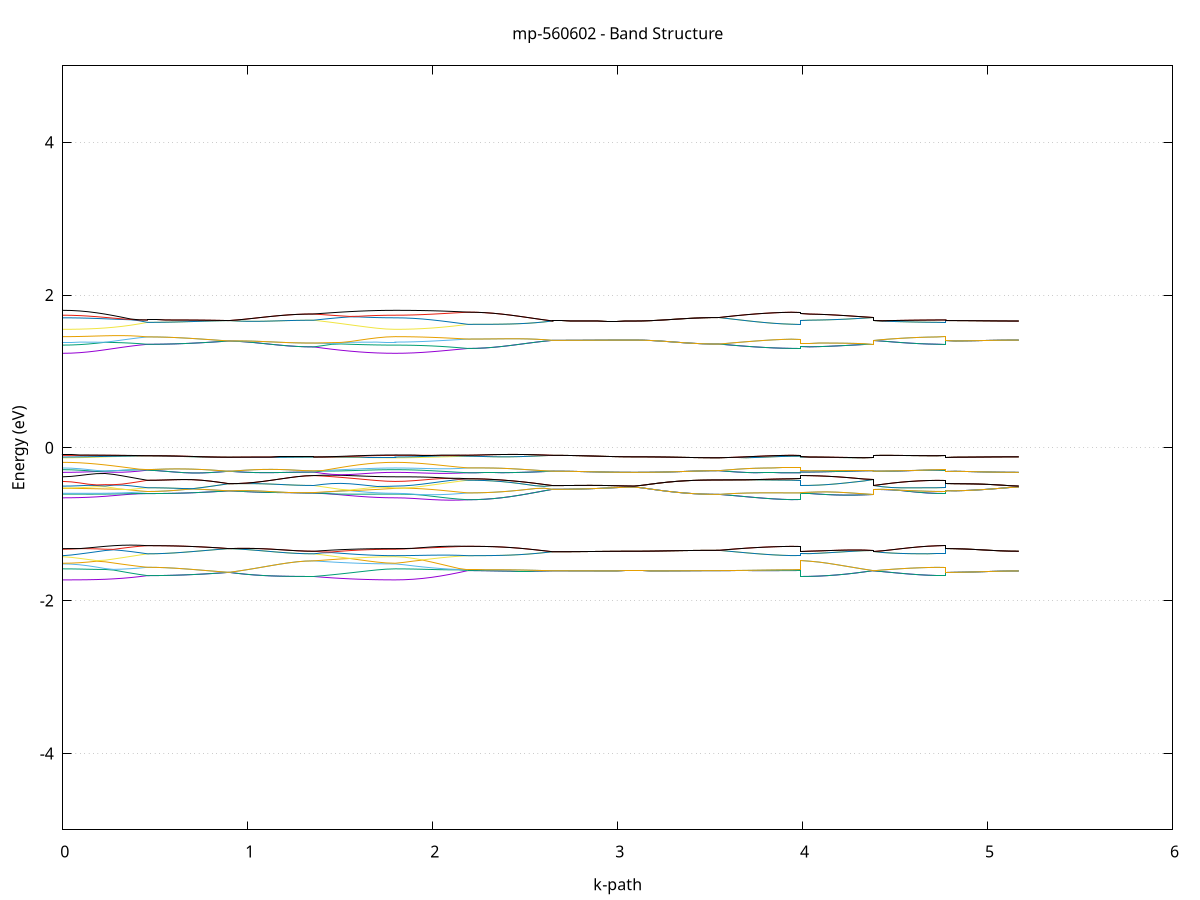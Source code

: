 set title 'mp-560602 - Band Structure'
set xlabel 'k-path'
set ylabel 'Energy (eV)'
set grid y
set yrange [-5:5]
set terminal png size 800,600
set output 'mp-560602_bands_gnuplot.png'
plot '-' using 1:2 with lines notitle, '-' using 1:2 with lines notitle, '-' using 1:2 with lines notitle, '-' using 1:2 with lines notitle, '-' using 1:2 with lines notitle, '-' using 1:2 with lines notitle, '-' using 1:2 with lines notitle, '-' using 1:2 with lines notitle, '-' using 1:2 with lines notitle, '-' using 1:2 with lines notitle, '-' using 1:2 with lines notitle, '-' using 1:2 with lines notitle, '-' using 1:2 with lines notitle, '-' using 1:2 with lines notitle, '-' using 1:2 with lines notitle, '-' using 1:2 with lines notitle, '-' using 1:2 with lines notitle, '-' using 1:2 with lines notitle, '-' using 1:2 with lines notitle, '-' using 1:2 with lines notitle, '-' using 1:2 with lines notitle, '-' using 1:2 with lines notitle, '-' using 1:2 with lines notitle, '-' using 1:2 with lines notitle, '-' using 1:2 with lines notitle, '-' using 1:2 with lines notitle, '-' using 1:2 with lines notitle, '-' using 1:2 with lines notitle, '-' using 1:2 with lines notitle, '-' using 1:2 with lines notitle, '-' using 1:2 with lines notitle, '-' using 1:2 with lines notitle, '-' using 1:2 with lines notitle, '-' using 1:2 with lines notitle, '-' using 1:2 with lines notitle, '-' using 1:2 with lines notitle, '-' using 1:2 with lines notitle, '-' using 1:2 with lines notitle, '-' using 1:2 with lines notitle, '-' using 1:2 with lines notitle, '-' using 1:2 with lines notitle, '-' using 1:2 with lines notitle, '-' using 1:2 with lines notitle, '-' using 1:2 with lines notitle, '-' using 1:2 with lines notitle, '-' using 1:2 with lines notitle, '-' using 1:2 with lines notitle, '-' using 1:2 with lines notitle, '-' using 1:2 with lines notitle, '-' using 1:2 with lines notitle, '-' using 1:2 with lines notitle, '-' using 1:2 with lines notitle, '-' using 1:2 with lines notitle, '-' using 1:2 with lines notitle, '-' using 1:2 with lines notitle, '-' using 1:2 with lines notitle, '-' using 1:2 with lines notitle, '-' using 1:2 with lines notitle, '-' using 1:2 with lines notitle, '-' using 1:2 with lines notitle, '-' using 1:2 with lines notitle, '-' using 1:2 with lines notitle, '-' using 1:2 with lines notitle, '-' using 1:2 with lines notitle, '-' using 1:2 with lines notitle, '-' using 1:2 with lines notitle, '-' using 1:2 with lines notitle, '-' using 1:2 with lines notitle, '-' using 1:2 with lines notitle, '-' using 1:2 with lines notitle, '-' using 1:2 with lines notitle, '-' using 1:2 with lines notitle, '-' using 1:2 with lines notitle, '-' using 1:2 with lines notitle, '-' using 1:2 with lines notitle, '-' using 1:2 with lines notitle, '-' using 1:2 with lines notitle, '-' using 1:2 with lines notitle, '-' using 1:2 with lines notitle, '-' using 1:2 with lines notitle, '-' using 1:2 with lines notitle, '-' using 1:2 with lines notitle, '-' using 1:2 with lines notitle, '-' using 1:2 with lines notitle, '-' using 1:2 with lines notitle, '-' using 1:2 with lines notitle, '-' using 1:2 with lines notitle, '-' using 1:2 with lines notitle, '-' using 1:2 with lines notitle, '-' using 1:2 with lines notitle, '-' using 1:2 with lines notitle, '-' using 1:2 with lines notitle, '-' using 1:2 with lines notitle, '-' using 1:2 with lines notitle, '-' using 1:2 with lines notitle, '-' using 1:2 with lines notitle, '-' using 1:2 with lines notitle, '-' using 1:2 with lines notitle, '-' using 1:2 with lines notitle, '-' using 1:2 with lines notitle, '-' using 1:2 with lines notitle, '-' using 1:2 with lines notitle, '-' using 1:2 with lines notitle, '-' using 1:2 with lines notitle, '-' using 1:2 with lines notitle, '-' using 1:2 with lines notitle, '-' using 1:2 with lines notitle, '-' using 1:2 with lines notitle, '-' using 1:2 with lines notitle, '-' using 1:2 with lines notitle, '-' using 1:2 with lines notitle, '-' using 1:2 with lines notitle, '-' using 1:2 with lines notitle, '-' using 1:2 with lines notitle, '-' using 1:2 with lines notitle, '-' using 1:2 with lines notitle, '-' using 1:2 with lines notitle, '-' using 1:2 with lines notitle, '-' using 1:2 with lines notitle, '-' using 1:2 with lines notitle, '-' using 1:2 with lines notitle, '-' using 1:2 with lines notitle, '-' using 1:2 with lines notitle, '-' using 1:2 with lines notitle, '-' using 1:2 with lines notitle, '-' using 1:2 with lines notitle, '-' using 1:2 with lines notitle, '-' using 1:2 with lines notitle
0.000000 -26.550480
0.045797 -26.550180
0.091594 -26.549380
0.137391 -26.548080
0.183188 -26.546480
0.228985 -26.544280
0.274782 -26.541780
0.320579 -26.538880
0.366376 -26.535780
0.412173 -26.532480
0.457970 -26.528980
0.457970 -26.528980
0.506938 -26.528880
0.555907 -26.528380
0.604875 -26.527680
0.653844 -26.526680
0.702813 -26.525480
0.751781 -26.524180
0.800750 -26.522680
0.849719 -26.521080
0.898687 -26.519580
0.898687 -26.519580
0.944484 -26.521680
0.990281 -26.523680
1.036078 -26.525780
1.081875 -26.527580
1.127672 -26.529280
1.173469 -26.530780
1.219266 -26.531980
1.265063 -26.532880
1.310860 -26.533380
1.356657 -26.533580
1.356657 -26.533580
1.405625 -26.536680
1.454594 -26.539680
1.503563 -26.542280
1.552531 -26.544680
1.601500 -26.546680
1.650469 -26.548180
1.699437 -26.549480
1.748406 -26.550180
1.797375 -26.550480
1.797375 -26.550480
1.846563 -26.550180
1.895751 -26.549380
1.944940 -26.548180
1.994128 -26.546480
2.043317 -26.544480
2.092505 -26.541980
2.141693 -26.539180
2.190882 -26.536280
2.190882 -26.536280
2.236679 -26.536080
2.282476 -26.535580
2.328273 -26.534680
2.374069 -26.533480
2.419866 -26.531980
2.465663 -26.530280
2.511460 -26.528380
2.557257 -26.526180
2.603054 -26.523880
2.648851 -26.521480
2.648851 -26.521480
2.697820 -26.521480
2.746788 -26.521180
2.795757 -26.520780
2.844726 -26.520280
2.893694 -26.519780
2.942663 -26.519180
2.991632 -26.518680
3.040600 -26.518280
3.089569 -26.518180
3.089569 -26.518180
3.135366 -26.518380
3.181163 -26.518780
3.226960 -26.519480
3.272757 -26.520180
3.318554 -26.520980
3.364351 -26.521680
3.410148 -26.522280
3.455945 -26.522780
3.501742 -26.523080
3.547538 -26.523180
3.547538 -26.523180
3.596507 -26.525580
3.645476 -26.527780
3.694444 -26.529780
3.743413 -26.531680
3.792382 -26.533280
3.841350 -26.534580
3.890319 -26.535480
3.939288 -26.536080
3.988256 -26.536280
3.988256 -26.533580
4.037445 -26.533380
4.086633 -26.532780
4.135821 -26.531880
4.185010 -26.530680
4.234198 -26.529180
4.283387 -26.527380
4.332575 -26.525280
4.381763 -26.523180
4.381763 -26.521480
4.430952 -26.522980
4.480140 -26.524380
4.529329 -26.525680
4.578517 -26.526780
4.627705 -26.527780
4.676894 -26.528380
4.726082 -26.528880
4.775270 -26.528980
4.775270 -26.519580
4.824459 -26.519480
4.873647 -26.519380
4.922836 -26.519180
4.972024 -26.518980
5.021212 -26.518680
5.070401 -26.518480
5.119589 -26.518280
5.168778 -26.518180
e
0.000000 -26.516480
0.045797 -26.516380
0.091594 -26.516280
0.137391 -26.516180
0.183188 -26.515980
0.228985 -26.515880
0.274782 -26.515480
0.320579 -26.518180
0.366376 -26.521780
0.412173 -26.525380
0.457970 -26.528980
0.457970 -26.528980
0.506938 -26.528880
0.555907 -26.528380
0.604875 -26.527680
0.653844 -26.526680
0.702813 -26.525480
0.751781 -26.524180
0.800750 -26.522680
0.849719 -26.521080
0.898687 -26.519580
0.898687 -26.519580
0.944484 -26.521680
0.990281 -26.523680
1.036078 -26.525780
1.081875 -26.527580
1.127672 -26.529280
1.173469 -26.530780
1.219266 -26.531980
1.265063 -26.532880
1.310860 -26.533380
1.356657 -26.533580
1.356657 -26.533580
1.405625 -26.530280
1.454594 -26.526980
1.503563 -26.523580
1.552531 -26.520280
1.601500 -26.517180
1.650469 -26.515380
1.699437 -26.515980
1.748406 -26.516380
1.797375 -26.516480
1.797375 -26.516480
1.846563 -26.517080
1.895751 -26.518680
1.944940 -26.521080
1.994128 -26.523780
2.043317 -26.526880
2.092505 -26.529980
2.141693 -26.533180
2.190882 -26.536280
2.190882 -26.536280
2.236679 -26.536080
2.282476 -26.535580
2.328273 -26.534680
2.374069 -26.533480
2.419866 -26.531980
2.465663 -26.530280
2.511460 -26.528380
2.557257 -26.526180
2.603054 -26.523880
2.648851 -26.521480
2.648851 -26.521480
2.697820 -26.521480
2.746788 -26.521180
2.795757 -26.520780
2.844726 -26.520280
2.893694 -26.519780
2.942663 -26.519180
2.991632 -26.518680
3.040600 -26.518280
3.089569 -26.518180
3.089569 -26.518180
3.135366 -26.518380
3.181163 -26.518780
3.226960 -26.519480
3.272757 -26.520180
3.318554 -26.520980
3.364351 -26.521680
3.410148 -26.522280
3.455945 -26.522780
3.501742 -26.523080
3.547538 -26.523180
3.547538 -26.523180
3.596507 -26.525580
3.645476 -26.527780
3.694444 -26.529780
3.743413 -26.531680
3.792382 -26.533280
3.841350 -26.534580
3.890319 -26.535480
3.939288 -26.536080
3.988256 -26.536280
3.988256 -26.533580
4.037445 -26.533380
4.086633 -26.532780
4.135821 -26.531880
4.185010 -26.530680
4.234198 -26.529180
4.283387 -26.527380
4.332575 -26.525280
4.381763 -26.523180
4.381763 -26.521480
4.430952 -26.522980
4.480140 -26.524380
4.529329 -26.525680
4.578517 -26.526780
4.627705 -26.527780
4.676894 -26.528380
4.726082 -26.528880
4.775270 -26.528980
4.775270 -26.519580
4.824459 -26.519480
4.873647 -26.519380
4.922836 -26.519180
4.972024 -26.518980
5.021212 -26.518680
5.070401 -26.518480
5.119589 -26.518280
5.168778 -26.518180
e
0.000000 -26.507580
0.045797 -26.507780
0.091594 -26.508380
0.137391 -26.508980
0.183188 -26.509780
0.228985 -26.511280
0.274782 -26.514680
0.320579 -26.515080
0.366376 -26.514680
0.412173 -26.514180
0.457970 -26.513680
0.457970 -26.513680
0.506938 -26.513680
0.555907 -26.513780
0.604875 -26.513980
0.653844 -26.514280
0.702813 -26.514880
0.751781 -26.515680
0.800750 -26.516780
0.849719 -26.518080
0.898687 -26.519580
0.898687 -26.519580
0.944484 -26.517480
0.990281 -26.515580
1.036078 -26.513880
1.081875 -26.512380
1.127672 -26.511080
1.173469 -26.510080
1.219266 -26.509280
1.265063 -26.508780
1.310860 -26.508480
1.356657 -26.508280
1.356657 -26.508280
1.405625 -26.509780
1.454594 -26.511180
1.503563 -26.512480
1.552531 -26.513580
1.601500 -26.514580
1.650469 -26.514280
1.699437 -26.511580
1.748406 -26.509180
1.797375 -26.507580
1.797375 -26.507580
1.846563 -26.507580
1.895751 -26.507580
1.944940 -26.507580
1.994128 -26.507580
2.043317 -26.507580
2.092505 -26.507580
2.141693 -26.507580
2.190882 -26.507480
2.190882 -26.507480
2.236679 -26.507580
2.282476 -26.507780
2.328273 -26.508380
2.374069 -26.509480
2.419866 -26.510780
2.465663 -26.512580
2.511460 -26.514580
2.557257 -26.516780
2.603054 -26.519080
2.648851 -26.521480
2.648851 -26.521480
2.697820 -26.521480
2.746788 -26.521180
2.795757 -26.520780
2.844726 -26.520280
2.893694 -26.519780
2.942663 -26.519180
2.991632 -26.518680
3.040600 -26.518280
3.089569 -26.518180
3.089569 -26.518180
3.135366 -26.518380
3.181163 -26.518780
3.226960 -26.519480
3.272757 -26.520180
3.318554 -26.520980
3.364351 -26.521680
3.410148 -26.522280
3.455945 -26.522780
3.501742 -26.523080
3.547538 -26.523180
3.547538 -26.523180
3.596507 -26.520680
3.645476 -26.518280
3.694444 -26.515880
3.743413 -26.513680
3.792382 -26.511680
3.841350 -26.509980
3.890319 -26.508580
3.939288 -26.507780
3.988256 -26.507480
3.988256 -26.508280
4.037445 -26.508880
4.086633 -26.510080
4.135821 -26.511880
4.185010 -26.514080
4.234198 -26.516280
4.283387 -26.518580
4.332575 -26.520880
4.381763 -26.523180
4.381763 -26.521480
4.430952 -26.519980
4.480140 -26.518480
4.529329 -26.517180
4.578517 -26.515980
4.627705 -26.514980
4.676894 -26.514180
4.726082 -26.513780
4.775270 -26.513680
4.775270 -26.519580
4.824459 -26.519480
4.873647 -26.519380
4.922836 -26.519180
4.972024 -26.518980
5.021212 -26.518680
5.070401 -26.518480
5.119589 -26.518280
5.168778 -26.518180
e
0.000000 -26.506180
0.045797 -26.505980
0.091594 -26.505680
0.137391 -26.505380
0.183188 -26.508180
0.228985 -26.510480
0.274782 -26.511180
0.320579 -26.511880
0.366376 -26.512480
0.412173 -26.513080
0.457970 -26.513680
0.457970 -26.513680
0.506938 -26.513680
0.555907 -26.513780
0.604875 -26.513980
0.653844 -26.514280
0.702813 -26.514880
0.751781 -26.515680
0.800750 -26.516780
0.849719 -26.518080
0.898687 -26.519580
0.898687 -26.519580
0.944484 -26.517480
0.990281 -26.515580
1.036078 -26.513880
1.081875 -26.512380
1.127672 -26.511080
1.173469 -26.510080
1.219266 -26.509280
1.265063 -26.508780
1.310860 -26.508480
1.356657 -26.508280
1.356657 -26.508280
1.405625 -26.506880
1.454594 -26.505480
1.503563 -26.504180
1.552531 -26.502880
1.601500 -26.502280
1.650469 -26.502680
1.699437 -26.503280
1.748406 -26.504880
1.797375 -26.506180
1.797375 -26.506180
1.846563 -26.506180
1.895751 -26.506380
1.944940 -26.506580
1.994128 -26.506780
2.043317 -26.506980
2.092505 -26.507180
2.141693 -26.507380
2.190882 -26.507480
2.190882 -26.507480
2.236679 -26.507580
2.282476 -26.507780
2.328273 -26.508380
2.374069 -26.509480
2.419866 -26.510780
2.465663 -26.512580
2.511460 -26.514580
2.557257 -26.516780
2.603054 -26.519080
2.648851 -26.521480
2.648851 -26.521480
2.697820 -26.521480
2.746788 -26.521180
2.795757 -26.520780
2.844726 -26.520280
2.893694 -26.519780
2.942663 -26.519180
2.991632 -26.518680
3.040600 -26.518280
3.089569 -26.518180
3.089569 -26.518180
3.135366 -26.518380
3.181163 -26.518780
3.226960 -26.519480
3.272757 -26.520180
3.318554 -26.520980
3.364351 -26.521680
3.410148 -26.522280
3.455945 -26.522780
3.501742 -26.523080
3.547538 -26.523180
3.547538 -26.523180
3.596507 -26.520680
3.645476 -26.518280
3.694444 -26.515880
3.743413 -26.513680
3.792382 -26.511680
3.841350 -26.509980
3.890319 -26.508580
3.939288 -26.507780
3.988256 -26.507480
3.988256 -26.508280
4.037445 -26.508880
4.086633 -26.510080
4.135821 -26.511880
4.185010 -26.514080
4.234198 -26.516280
4.283387 -26.518580
4.332575 -26.520880
4.381763 -26.523180
4.381763 -26.521480
4.430952 -26.519980
4.480140 -26.518480
4.529329 -26.517180
4.578517 -26.515980
4.627705 -26.514980
4.676894 -26.514180
4.726082 -26.513780
4.775270 -26.513680
4.775270 -26.519580
4.824459 -26.519480
4.873647 -26.519380
4.922836 -26.519180
4.972024 -26.518980
5.021212 -26.518680
5.070401 -26.518480
5.119589 -26.518280
5.168778 -26.518180
e
0.000000 -26.503380
0.045797 -26.502980
0.091594 -26.502780
0.137391 -26.505080
0.183188 -26.504380
0.228985 -26.503480
0.274782 -26.502480
0.320579 -26.501380
0.366376 -26.500180
0.412173 -26.499080
0.457970 -26.497980
0.457970 -26.497980
0.506938 -26.498080
0.555907 -26.498280
0.604875 -26.498580
0.653844 -26.498880
0.702813 -26.499080
0.751781 -26.499080
0.800750 -26.498880
0.849719 -26.498480
0.898687 -26.497980
0.898687 -26.497980
0.944484 -26.498480
0.990281 -26.498780
1.036078 -26.499180
1.081875 -26.499380
1.127672 -26.499580
1.173469 -26.499880
1.219266 -26.499980
1.265063 -26.500080
1.310860 -26.500180
1.356657 -26.500180
1.356657 -26.500180
1.405625 -26.500580
1.454594 -26.500980
1.503563 -26.501480
1.552531 -26.501880
1.601500 -26.501680
1.650469 -26.502080
1.699437 -26.502980
1.748406 -26.503280
1.797375 -26.503380
1.797375 -26.503380
1.846563 -26.502980
1.895751 -26.502080
1.944940 -26.501180
1.994128 -26.500180
2.043317 -26.499280
2.092505 -26.498580
2.141693 -26.498080
2.190882 -26.497780
2.190882 -26.497780
2.236679 -26.497980
2.282476 -26.498280
2.328273 -26.498780
2.374069 -26.498980
2.419866 -26.498980
2.465663 -26.498680
2.511460 -26.498180
2.557257 -26.497580
2.603054 -26.496780
2.648851 -26.496080
2.648851 -26.496080
2.697820 -26.496180
2.746788 -26.496480
2.795757 -26.496880
2.844726 -26.497380
2.893694 -26.497880
2.942663 -26.498380
2.991632 -26.498880
3.040600 -26.499180
3.089569 -26.499380
3.089569 -26.499380
3.135366 -26.499180
3.181163 -26.498780
3.226960 -26.498180
3.272757 -26.497380
3.318554 -26.496680
3.364351 -26.495880
3.410148 -26.495280
3.455945 -26.494880
3.501742 -26.494580
3.547538 -26.494480
3.547538 -26.494480
3.596507 -26.494880
3.645476 -26.495380
3.694444 -26.495880
3.743413 -26.496380
3.792382 -26.496780
3.841350 -26.497180
3.890319 -26.497480
3.939288 -26.497680
3.988256 -26.497780
3.988256 -26.500180
4.037445 -26.499880
4.086633 -26.499080
4.135821 -26.498180
4.185010 -26.497280
4.234198 -26.496380
4.283387 -26.495680
4.332575 -26.494980
4.381763 -26.494480
4.381763 -26.496080
4.430952 -26.496380
4.480140 -26.496780
4.529329 -26.497080
4.578517 -26.497380
4.627705 -26.497580
4.676894 -26.497780
4.726082 -26.497880
4.775270 -26.497980
4.775270 -26.497980
4.824459 -26.497980
4.873647 -26.498180
4.922836 -26.498380
4.972024 -26.498680
5.021212 -26.498880
5.070401 -26.499080
5.119589 -26.499280
5.168778 -26.499380
e
0.000000 -26.499580
0.045797 -26.500680
0.091594 -26.502380
0.137391 -26.501580
0.183188 -26.500580
0.228985 -26.499580
0.274782 -26.498480
0.320579 -26.497480
0.366376 -26.496480
0.412173 -26.496880
0.457970 -26.497980
0.457970 -26.497980
0.506938 -26.498080
0.555907 -26.498280
0.604875 -26.498580
0.653844 -26.498880
0.702813 -26.499080
0.751781 -26.499080
0.800750 -26.498880
0.849719 -26.498480
0.898687 -26.497980
0.898687 -26.497980
0.944484 -26.498480
0.990281 -26.498780
1.036078 -26.499180
1.081875 -26.499380
1.127672 -26.499580
1.173469 -26.499880
1.219266 -26.499980
1.265063 -26.500080
1.310860 -26.500180
1.356657 -26.500180
1.356657 -26.500180
1.405625 -26.499880
1.454594 -26.499780
1.503563 -26.499980
1.552531 -26.500380
1.601500 -26.501080
1.650469 -26.500880
1.699437 -26.500180
1.748406 -26.499780
1.797375 -26.499580
1.797375 -26.499580
1.846563 -26.499480
1.895751 -26.499080
1.944940 -26.498480
1.994128 -26.497680
2.043317 -26.497380
2.092505 -26.497380
2.141693 -26.497480
2.190882 -26.497780
2.190882 -26.497780
2.236679 -26.497980
2.282476 -26.498280
2.328273 -26.498780
2.374069 -26.498980
2.419866 -26.498980
2.465663 -26.498680
2.511460 -26.498180
2.557257 -26.497580
2.603054 -26.496780
2.648851 -26.496080
2.648851 -26.496080
2.697820 -26.496180
2.746788 -26.496480
2.795757 -26.496880
2.844726 -26.497380
2.893694 -26.497880
2.942663 -26.498380
2.991632 -26.498880
3.040600 -26.499180
3.089569 -26.499380
3.089569 -26.499380
3.135366 -26.499180
3.181163 -26.498780
3.226960 -26.498180
3.272757 -26.497380
3.318554 -26.496680
3.364351 -26.495880
3.410148 -26.495280
3.455945 -26.494880
3.501742 -26.494580
3.547538 -26.494480
3.547538 -26.494480
3.596507 -26.494880
3.645476 -26.495380
3.694444 -26.495880
3.743413 -26.496380
3.792382 -26.496780
3.841350 -26.497180
3.890319 -26.497480
3.939288 -26.497680
3.988256 -26.497780
3.988256 -26.500180
4.037445 -26.499880
4.086633 -26.499080
4.135821 -26.498180
4.185010 -26.497280
4.234198 -26.496380
4.283387 -26.495680
4.332575 -26.494980
4.381763 -26.494480
4.381763 -26.496080
4.430952 -26.496380
4.480140 -26.496780
4.529329 -26.497080
4.578517 -26.497380
4.627705 -26.497580
4.676894 -26.497780
4.726082 -26.497880
4.775270 -26.497980
4.775270 -26.497980
4.824459 -26.497980
4.873647 -26.498180
4.922836 -26.498380
4.972024 -26.498680
5.021212 -26.498880
5.070401 -26.499080
5.119589 -26.499280
5.168778 -26.499380
e
0.000000 -26.497480
0.045797 -26.496780
0.091594 -26.495680
0.137391 -26.494980
0.183188 -26.494580
0.228985 -26.494580
0.274782 -26.494880
0.320579 -26.495280
0.366376 -26.495980
0.412173 -26.495480
0.457970 -26.494480
0.457970 -26.494480
0.506938 -26.494480
0.555907 -26.494580
0.604875 -26.494780
0.653844 -26.495180
0.702813 -26.495580
0.751781 -26.496180
0.800750 -26.496780
0.849719 -26.497380
0.898687 -26.497980
0.898687 -26.497980
0.944484 -26.497480
0.990281 -26.496880
1.036078 -26.496380
1.081875 -26.495680
1.127672 -26.495080
1.173469 -26.494380
1.219266 -26.493880
1.265063 -26.493580
1.310860 -26.493280
1.356657 -26.493180
1.356657 -26.493180
1.405625 -26.493980
1.454594 -26.494680
1.503563 -26.495380
1.552531 -26.495980
1.601500 -26.496380
1.650469 -26.496880
1.699437 -26.497180
1.748406 -26.497380
1.797375 -26.497480
1.797375 -26.497480
1.846563 -26.497480
1.895751 -26.497480
1.944940 -26.497480
1.994128 -26.497480
2.043317 -26.496780
2.092505 -26.495780
2.141693 -26.494780
2.190882 -26.493780
2.190882 -26.493780
2.236679 -26.493680
2.282476 -26.493480
2.328273 -26.493380
2.374069 -26.493380
2.419866 -26.493580
2.465663 -26.493780
2.511460 -26.494280
2.557257 -26.494780
2.603054 -26.495380
2.648851 -26.496080
2.648851 -26.496080
2.697820 -26.496180
2.746788 -26.496480
2.795757 -26.496880
2.844726 -26.497380
2.893694 -26.497880
2.942663 -26.498380
2.991632 -26.498880
3.040600 -26.499180
3.089569 -26.499380
3.089569 -26.499380
3.135366 -26.499180
3.181163 -26.498780
3.226960 -26.498180
3.272757 -26.497380
3.318554 -26.496680
3.364351 -26.495880
3.410148 -26.495280
3.455945 -26.494880
3.501742 -26.494580
3.547538 -26.494480
3.547538 -26.494480
3.596507 -26.494080
3.645476 -26.493680
3.694444 -26.493480
3.743413 -26.493380
3.792382 -26.493380
3.841350 -26.493480
3.890319 -26.493580
3.939288 -26.493680
3.988256 -26.493780
3.988256 -26.493180
4.037445 -26.493180
4.086633 -26.493180
4.135821 -26.493180
4.185010 -26.493280
4.234198 -26.493480
4.283387 -26.493680
4.332575 -26.493980
4.381763 -26.494480
4.381763 -26.496080
4.430952 -26.495780
4.480140 -26.495480
4.529329 -26.495180
4.578517 -26.494980
4.627705 -26.494680
4.676894 -26.494580
4.726082 -26.494580
4.775270 -26.494480
4.775270 -26.497980
4.824459 -26.497980
4.873647 -26.498180
4.922836 -26.498380
4.972024 -26.498680
5.021212 -26.498880
5.070401 -26.499080
5.119589 -26.499280
5.168778 -26.499380
e
0.000000 -26.489180
0.045797 -26.489280
0.091594 -26.489480
0.137391 -26.489680
0.183188 -26.490080
0.228985 -26.490580
0.274782 -26.491180
0.320579 -26.491880
0.366376 -26.492680
0.412173 -26.493580
0.457970 -26.494480
0.457970 -26.494480
0.506938 -26.494480
0.555907 -26.494580
0.604875 -26.494780
0.653844 -26.495180
0.702813 -26.495580
0.751781 -26.496180
0.800750 -26.496780
0.849719 -26.497380
0.898687 -26.497980
0.898687 -26.497980
0.944484 -26.497480
0.990281 -26.496880
1.036078 -26.496380
1.081875 -26.495680
1.127672 -26.495080
1.173469 -26.494380
1.219266 -26.493880
1.265063 -26.493580
1.310860 -26.493280
1.356657 -26.493180
1.356657 -26.493180
1.405625 -26.492480
1.454594 -26.491780
1.503563 -26.491180
1.552531 -26.490580
1.601500 -26.490080
1.650469 -26.489680
1.699437 -26.489480
1.748406 -26.489280
1.797375 -26.489180
1.797375 -26.489180
1.846563 -26.489280
1.895751 -26.489580
1.944940 -26.489980
1.994128 -26.490480
2.043317 -26.491080
2.092505 -26.491880
2.141693 -26.492780
2.190882 -26.493780
2.190882 -26.493780
2.236679 -26.493680
2.282476 -26.493480
2.328273 -26.493380
2.374069 -26.493380
2.419866 -26.493580
2.465663 -26.493780
2.511460 -26.494280
2.557257 -26.494780
2.603054 -26.495380
2.648851 -26.496080
2.648851 -26.496080
2.697820 -26.496180
2.746788 -26.496480
2.795757 -26.496880
2.844726 -26.497380
2.893694 -26.497880
2.942663 -26.498380
2.991632 -26.498880
3.040600 -26.499180
3.089569 -26.499380
3.089569 -26.499380
3.135366 -26.499180
3.181163 -26.498780
3.226960 -26.498180
3.272757 -26.497380
3.318554 -26.496680
3.364351 -26.495880
3.410148 -26.495280
3.455945 -26.494880
3.501742 -26.494580
3.547538 -26.494480
3.547538 -26.494480
3.596507 -26.494080
3.645476 -26.493680
3.694444 -26.493480
3.743413 -26.493380
3.792382 -26.493380
3.841350 -26.493480
3.890319 -26.493580
3.939288 -26.493680
3.988256 -26.493780
3.988256 -26.493180
4.037445 -26.493180
4.086633 -26.493180
4.135821 -26.493180
4.185010 -26.493280
4.234198 -26.493480
4.283387 -26.493680
4.332575 -26.493980
4.381763 -26.494480
4.381763 -26.496080
4.430952 -26.495780
4.480140 -26.495480
4.529329 -26.495180
4.578517 -26.494980
4.627705 -26.494680
4.676894 -26.494580
4.726082 -26.494580
4.775270 -26.494480
4.775270 -26.497980
4.824459 -26.497980
4.873647 -26.498180
4.922836 -26.498380
4.972024 -26.498680
5.021212 -26.498880
5.070401 -26.499080
5.119589 -26.499280
5.168778 -26.499380
e
0.000000 -19.808380
0.045797 -19.808280
0.091594 -19.808080
0.137391 -19.807580
0.183188 -19.806980
0.228985 -19.806180
0.274782 -19.805280
0.320579 -19.804180
0.366376 -19.802880
0.412173 -19.801380
0.457970 -19.799680
0.457970 -19.799680
0.506938 -19.799580
0.555907 -19.798980
0.604875 -19.798180
0.653844 -19.796980
0.702813 -19.795480
0.751781 -19.793780
0.800750 -19.791780
0.849719 -19.789580
0.898687 -19.787180
0.898687 -19.787180
0.944484 -19.787680
0.990281 -19.788080
1.036078 -19.788280
1.081875 -19.788480
1.127672 -19.788580
1.173469 -19.788680
1.219266 -19.788780
1.265063 -19.788780
1.310860 -19.788780
1.356657 -19.788780
1.356657 -19.788780
1.405625 -19.792580
1.454594 -19.796080
1.503563 -19.799180
1.552531 -19.801880
1.601500 -19.804180
1.650469 -19.805980
1.699437 -19.807280
1.748406 -19.808080
1.797375 -19.808380
1.797375 -19.808380
1.846563 -19.808080
1.895751 -19.806980
1.944940 -19.805280
1.994128 -19.802980
2.043317 -19.800180
2.092505 -19.796880
2.141693 -19.793280
2.190882 -19.789480
2.190882 -19.789480
2.236679 -19.789380
2.282476 -19.789080
2.328273 -19.788580
2.374069 -19.787780
2.419866 -19.786880
2.465663 -19.785780
2.511460 -19.784580
2.557257 -19.783280
2.603054 -19.781880
2.648851 -19.780580
2.648851 -19.780580
2.697820 -19.780580
2.746788 -19.780480
2.795757 -19.780480
2.844726 -19.780380
2.893694 -19.780280
2.942663 -19.780080
2.991632 -19.779980
3.040600 -19.779980
3.089569 -19.779980
3.089569 -19.779980
3.135366 -19.779980
3.181163 -19.780280
3.226960 -19.780680
3.272757 -19.781180
3.318554 -19.781680
3.364351 -19.782180
3.410148 -19.782580
3.455945 -19.782880
3.501742 -19.783080
3.547538 -19.783180
3.547538 -19.783180
3.596507 -19.784280
3.645476 -19.785380
3.694444 -19.786280
3.743413 -19.787280
3.792382 -19.788080
3.841350 -19.788680
3.890319 -19.789180
3.939288 -19.789380
3.988256 -19.789480
3.988256 -19.788780
4.037445 -19.788880
4.086633 -19.788880
4.135821 -19.788680
4.185010 -19.788280
4.234198 -19.787480
4.283387 -19.786380
4.332575 -19.784880
4.381763 -19.783180
4.381763 -19.780580
4.430952 -19.783780
4.480140 -19.787180
4.529329 -19.790580
4.578517 -19.793580
4.627705 -19.796180
4.676894 -19.798080
4.726082 -19.799280
4.775270 -19.799680
4.775270 -19.787180
4.824459 -19.786980
4.873647 -19.786280
4.922836 -19.785280
4.972024 -19.783980
5.021212 -19.782480
5.070401 -19.781280
5.119589 -19.780280
5.168778 -19.779980
e
0.000000 -19.777880
0.045797 -19.778780
0.091594 -19.780980
0.137391 -19.783380
0.183188 -19.785980
0.228985 -19.788580
0.274782 -19.791080
0.320579 -19.793480
0.366376 -19.795680
0.412173 -19.797780
0.457970 -19.799680
0.457970 -19.799680
0.506938 -19.799580
0.555907 -19.798980
0.604875 -19.798180
0.653844 -19.796980
0.702813 -19.795480
0.751781 -19.793780
0.800750 -19.791780
0.849719 -19.789580
0.898687 -19.787180
0.898687 -19.787180
0.944484 -19.787680
0.990281 -19.788080
1.036078 -19.788280
1.081875 -19.788480
1.127672 -19.788580
1.173469 -19.788680
1.219266 -19.788780
1.265063 -19.788780
1.310860 -19.788780
1.356657 -19.788780
1.356657 -19.788780
1.405625 -19.784880
1.454594 -19.780780
1.503563 -19.776580
1.552531 -19.776680
1.601500 -19.777080
1.650469 -19.777480
1.699437 -19.777680
1.748406 -19.777880
1.797375 -19.777880
1.797375 -19.777880
1.846563 -19.777880
1.895751 -19.777880
1.944940 -19.777880
1.994128 -19.777780
2.043317 -19.778680
2.092505 -19.782080
2.141693 -19.785680
2.190882 -19.789480
2.190882 -19.789480
2.236679 -19.789380
2.282476 -19.789080
2.328273 -19.788580
2.374069 -19.787780
2.419866 -19.786880
2.465663 -19.785780
2.511460 -19.784580
2.557257 -19.783280
2.603054 -19.781880
2.648851 -19.780580
2.648851 -19.780580
2.697820 -19.780580
2.746788 -19.780480
2.795757 -19.780480
2.844726 -19.780380
2.893694 -19.780280
2.942663 -19.780080
2.991632 -19.779980
3.040600 -19.779980
3.089569 -19.779980
3.089569 -19.779980
3.135366 -19.779980
3.181163 -19.780280
3.226960 -19.780680
3.272757 -19.781180
3.318554 -19.781680
3.364351 -19.782180
3.410148 -19.782580
3.455945 -19.782880
3.501742 -19.783080
3.547538 -19.783180
3.547538 -19.783180
3.596507 -19.784280
3.645476 -19.785380
3.694444 -19.786280
3.743413 -19.787280
3.792382 -19.788080
3.841350 -19.788680
3.890319 -19.789180
3.939288 -19.789380
3.988256 -19.789480
3.988256 -19.788780
4.037445 -19.788880
4.086633 -19.788880
4.135821 -19.788680
4.185010 -19.788280
4.234198 -19.787480
4.283387 -19.786380
4.332575 -19.784880
4.381763 -19.783180
4.381763 -19.780580
4.430952 -19.783780
4.480140 -19.787180
4.529329 -19.790580
4.578517 -19.793580
4.627705 -19.796180
4.676894 -19.798080
4.726082 -19.799280
4.775270 -19.799680
4.775270 -19.787180
4.824459 -19.786980
4.873647 -19.786280
4.922836 -19.785280
4.972024 -19.783980
5.021212 -19.782480
5.070401 -19.781280
5.119589 -19.780280
5.168778 -19.779980
e
0.000000 -19.772580
0.045797 -19.773380
0.091594 -19.774480
0.137391 -19.775280
0.183188 -19.775580
0.228985 -19.775480
0.274782 -19.774980
0.320579 -19.774080
0.366376 -19.772980
0.412173 -19.771480
0.457970 -19.769880
0.457970 -19.769880
0.506938 -19.770280
0.555907 -19.771280
0.604875 -19.772980
0.653844 -19.774980
0.702813 -19.777280
0.751781 -19.779780
0.800750 -19.782280
0.849719 -19.784780
0.898687 -19.787180
0.898687 -19.787180
0.944484 -19.786680
0.990281 -19.785880
1.036078 -19.784980
1.081875 -19.783880
1.127672 -19.782580
1.173469 -19.780980
1.219266 -19.779380
1.265063 -19.777480
1.310860 -19.775480
1.356657 -19.774280
1.356657 -19.774280
1.405625 -19.774980
1.454594 -19.775580
1.503563 -19.776180
1.552531 -19.772380
1.601500 -19.772080
1.650469 -19.772380
1.699437 -19.772480
1.748406 -19.772580
1.797375 -19.772580
1.797375 -19.772580
1.846563 -19.772780
1.895751 -19.773180
1.944940 -19.773880
1.994128 -19.775680
2.043317 -19.777580
2.092505 -19.777380
2.141693 -19.777080
2.190882 -19.776780
2.190882 -19.776780
2.236679 -19.776780
2.282476 -19.776680
2.328273 -19.776580
2.374069 -19.776580
2.419866 -19.776780
2.465663 -19.777080
2.511460 -19.777580
2.557257 -19.778380
2.603054 -19.779380
2.648851 -19.780580
2.648851 -19.780580
2.697820 -19.780580
2.746788 -19.780480
2.795757 -19.780480
2.844726 -19.780380
2.893694 -19.780280
2.942663 -19.780080
2.991632 -19.779980
3.040600 -19.779980
3.089569 -19.779980
3.089569 -19.779980
3.135366 -19.779980
3.181163 -19.780280
3.226960 -19.780680
3.272757 -19.781180
3.318554 -19.781680
3.364351 -19.782180
3.410148 -19.782580
3.455945 -19.782880
3.501742 -19.783080
3.547538 -19.783180
3.547538 -19.783180
3.596507 -19.782080
3.645476 -19.780980
3.694444 -19.779980
3.743413 -19.779080
3.792382 -19.778280
3.841350 -19.777580
3.890319 -19.777080
3.939288 -19.776880
3.988256 -19.776780
3.988256 -19.774280
4.037445 -19.774180
4.086633 -19.774280
4.135821 -19.774980
4.185010 -19.776280
4.234198 -19.777880
4.283387 -19.779580
4.332575 -19.781380
4.381763 -19.783180
4.381763 -19.780580
4.430952 -19.777680
4.480140 -19.775180
4.529329 -19.773380
4.578517 -19.771880
4.627705 -19.770980
4.676894 -19.770280
4.726082 -19.769980
4.775270 -19.769880
4.775270 -19.787180
4.824459 -19.786980
4.873647 -19.786280
4.922836 -19.785280
4.972024 -19.783980
5.021212 -19.782480
5.070401 -19.781280
5.119589 -19.780280
5.168778 -19.779980
e
0.000000 -19.769780
0.045797 -19.768580
0.091594 -19.766480
0.137391 -19.763980
0.183188 -19.761380
0.228985 -19.761480
0.274782 -19.762980
0.320579 -19.764680
0.366376 -19.766380
0.412173 -19.768180
0.457970 -19.769880
0.457970 -19.769880
0.506938 -19.770280
0.555907 -19.771280
0.604875 -19.772980
0.653844 -19.774980
0.702813 -19.777280
0.751781 -19.779780
0.800750 -19.782280
0.849719 -19.784780
0.898687 -19.787180
0.898687 -19.787180
0.944484 -19.786680
0.990281 -19.785880
1.036078 -19.784980
1.081875 -19.783880
1.127672 -19.782580
1.173469 -19.780980
1.219266 -19.779380
1.265063 -19.777480
1.310860 -19.775480
1.356657 -19.774280
1.356657 -19.774280
1.405625 -19.773680
1.454594 -19.772980
1.503563 -19.772380
1.552531 -19.771880
1.601500 -19.771180
1.650469 -19.770680
1.699437 -19.770280
1.748406 -19.769980
1.797375 -19.769780
1.797375 -19.769780
1.846563 -19.770080
1.895751 -19.771280
1.944940 -19.773180
1.994128 -19.774480
2.043317 -19.775180
2.092505 -19.775780
2.141693 -19.776280
2.190882 -19.776780
2.190882 -19.776780
2.236679 -19.776780
2.282476 -19.776680
2.328273 -19.776580
2.374069 -19.776580
2.419866 -19.776780
2.465663 -19.777080
2.511460 -19.777580
2.557257 -19.778380
2.603054 -19.779380
2.648851 -19.780580
2.648851 -19.780580
2.697820 -19.780580
2.746788 -19.780480
2.795757 -19.780480
2.844726 -19.780380
2.893694 -19.780280
2.942663 -19.780080
2.991632 -19.779980
3.040600 -19.779980
3.089569 -19.779980
3.089569 -19.779980
3.135366 -19.779980
3.181163 -19.780280
3.226960 -19.780680
3.272757 -19.781180
3.318554 -19.781680
3.364351 -19.782180
3.410148 -19.782580
3.455945 -19.782880
3.501742 -19.783080
3.547538 -19.783180
3.547538 -19.783180
3.596507 -19.782080
3.645476 -19.780980
3.694444 -19.779980
3.743413 -19.779080
3.792382 -19.778280
3.841350 -19.777580
3.890319 -19.777080
3.939288 -19.776880
3.988256 -19.776780
3.988256 -19.774280
4.037445 -19.774180
4.086633 -19.774280
4.135821 -19.774980
4.185010 -19.776280
4.234198 -19.777880
4.283387 -19.779580
4.332575 -19.781380
4.381763 -19.783180
4.381763 -19.780580
4.430952 -19.777680
4.480140 -19.775180
4.529329 -19.773380
4.578517 -19.771880
4.627705 -19.770980
4.676894 -19.770280
4.726082 -19.769980
4.775270 -19.769880
4.775270 -19.787180
4.824459 -19.786980
4.873647 -19.786280
4.922836 -19.785280
4.972024 -19.783980
5.021212 -19.782480
5.070401 -19.781280
5.119589 -19.780280
5.168778 -19.779980
e
0.000000 -19.769580
0.045797 -19.768480
0.091594 -19.766080
0.137391 -19.763080
0.183188 -19.760180
0.228985 -19.758880
0.274782 -19.756380
0.320579 -19.753980
0.366376 -19.751780
0.412173 -19.749680
0.457970 -19.747780
0.457970 -19.747780
0.506938 -19.747580
0.555907 -19.746880
0.604875 -19.745980
0.653844 -19.744780
0.702813 -19.743580
0.751781 -19.742380
0.800750 -19.741180
0.849719 -19.740180
0.898687 -19.739180
0.898687 -19.739180
0.944484 -19.742780
0.990281 -19.746280
1.036078 -19.749980
1.081875 -19.753480
1.127672 -19.756980
1.173469 -19.760380
1.219266 -19.763580
1.265063 -19.766580
1.310860 -19.769280
1.356657 -19.770580
1.356657 -19.770580
1.405625 -19.770980
1.454594 -19.771280
1.503563 -19.771680
1.552531 -19.771780
1.601500 -19.769480
1.650469 -19.769380
1.699437 -19.769280
1.748406 -19.769480
1.797375 -19.769580
1.797375 -19.769580
1.846563 -19.768980
1.895751 -19.767280
1.944940 -19.764480
1.994128 -19.760780
2.043317 -19.756280
2.092505 -19.751180
2.141693 -19.748480
2.190882 -19.746680
2.190882 -19.746680
2.236679 -19.746780
2.282476 -19.746980
2.328273 -19.747280
2.374069 -19.747580
2.419866 -19.747680
2.465663 -19.747780
2.511460 -19.747680
2.557257 -19.747280
2.603054 -19.746580
2.648851 -19.745880
2.648851 -19.745880
2.697820 -19.745880
2.746788 -19.745980
2.795757 -19.746080
2.844726 -19.746180
2.893694 -19.746280
2.942663 -19.746380
2.991632 -19.746380
3.040600 -19.746480
3.089569 -19.746480
3.089569 -19.746480
3.135366 -19.746380
3.181163 -19.746180
3.226960 -19.745780
3.272757 -19.745380
3.318554 -19.744880
3.364351 -19.744380
3.410148 -19.743880
3.455945 -19.743580
3.501742 -19.743380
3.547538 -19.743280
3.547538 -19.743280
3.596507 -19.743880
3.645476 -19.744480
3.694444 -19.744980
3.743413 -19.745480
3.792382 -19.745880
3.841350 -19.746280
3.890319 -19.746480
3.939288 -19.746680
3.988256 -19.746680
3.988256 -19.770580
4.037445 -19.770280
4.086633 -19.768780
4.135821 -19.766080
4.185010 -19.762380
4.234198 -19.758080
4.283387 -19.753280
4.332575 -19.748280
4.381763 -19.743280
4.381763 -19.745880
4.430952 -19.746780
4.480140 -19.747280
4.529329 -19.747580
4.578517 -19.747680
4.627705 -19.747780
4.676894 -19.747780
4.726082 -19.747780
4.775270 -19.747780
4.775270 -19.739180
4.824459 -19.739480
4.873647 -19.740180
4.922836 -19.741280
4.972024 -19.742580
5.021212 -19.743980
5.070401 -19.745280
5.119589 -19.746180
5.168778 -19.746480
e
0.000000 -19.757680
0.045797 -19.757780
0.091594 -19.758280
0.137391 -19.759080
0.183188 -19.759780
0.228985 -19.756080
0.274782 -19.752180
0.320579 -19.748080
0.366376 -19.744480
0.412173 -19.746080
0.457970 -19.747780
0.457970 -19.747780
0.506938 -19.747580
0.555907 -19.746880
0.604875 -19.745980
0.653844 -19.744780
0.702813 -19.743580
0.751781 -19.742380
0.800750 -19.741180
0.849719 -19.740180
0.898687 -19.739180
0.898687 -19.739180
0.944484 -19.742780
0.990281 -19.746280
1.036078 -19.749980
1.081875 -19.753480
1.127672 -19.756980
1.173469 -19.760380
1.219266 -19.763580
1.265063 -19.766580
1.310860 -19.769280
1.356657 -19.770580
1.356657 -19.770580
1.405625 -19.770380
1.454594 -19.770080
1.503563 -19.769780
1.552531 -19.769580
1.601500 -19.768280
1.650469 -19.764380
1.699437 -19.761080
1.748406 -19.758580
1.797375 -19.757680
1.797375 -19.757680
1.846563 -19.757380
1.895751 -19.756580
1.944940 -19.755280
1.994128 -19.753780
2.043317 -19.752080
2.092505 -19.750280
2.141693 -19.745680
2.190882 -19.746680
2.190882 -19.746680
2.236679 -19.746780
2.282476 -19.746980
2.328273 -19.747280
2.374069 -19.747580
2.419866 -19.747680
2.465663 -19.747780
2.511460 -19.747680
2.557257 -19.747280
2.603054 -19.746580
2.648851 -19.745880
2.648851 -19.745880
2.697820 -19.745880
2.746788 -19.745980
2.795757 -19.746080
2.844726 -19.746180
2.893694 -19.746280
2.942663 -19.746380
2.991632 -19.746380
3.040600 -19.746480
3.089569 -19.746480
3.089569 -19.746480
3.135366 -19.746380
3.181163 -19.746180
3.226960 -19.745780
3.272757 -19.745380
3.318554 -19.744880
3.364351 -19.744380
3.410148 -19.743880
3.455945 -19.743580
3.501742 -19.743380
3.547538 -19.743280
3.547538 -19.743280
3.596507 -19.743880
3.645476 -19.744480
3.694444 -19.744980
3.743413 -19.745480
3.792382 -19.745880
3.841350 -19.746280
3.890319 -19.746480
3.939288 -19.746680
3.988256 -19.746680
3.988256 -19.770580
4.037445 -19.770280
4.086633 -19.768780
4.135821 -19.766080
4.185010 -19.762380
4.234198 -19.758080
4.283387 -19.753280
4.332575 -19.748280
4.381763 -19.743280
4.381763 -19.745880
4.430952 -19.746780
4.480140 -19.747280
4.529329 -19.747580
4.578517 -19.747680
4.627705 -19.747780
4.676894 -19.747780
4.726082 -19.747780
4.775270 -19.747780
4.775270 -19.739180
4.824459 -19.739480
4.873647 -19.740180
4.922836 -19.741280
4.972024 -19.742580
5.021212 -19.743980
5.070401 -19.745280
5.119589 -19.746180
5.168778 -19.746480
e
0.000000 -19.738780
0.045797 -19.738780
0.091594 -19.739080
0.137391 -19.739580
0.183188 -19.740180
0.228985 -19.740980
0.274782 -19.741980
0.320579 -19.743080
0.366376 -19.743880
0.412173 -19.739680
0.457970 -19.735480
0.457970 -19.735480
0.506938 -19.735580
0.555907 -19.735580
0.604875 -19.735780
0.653844 -19.736080
0.702813 -19.736480
0.751781 -19.737080
0.800750 -19.737680
0.849719 -19.738380
0.898687 -19.739180
0.898687 -19.739180
0.944484 -19.735880
0.990281 -19.732680
1.036078 -19.729680
1.081875 -19.727080
1.127672 -19.724680
1.173469 -19.722680
1.219266 -19.721180
1.265063 -19.719980
1.310860 -19.719280
1.356657 -19.719080
1.356657 -19.719080
1.405625 -19.720980
1.454594 -19.723180
1.503563 -19.725480
1.552531 -19.728080
1.601500 -19.730780
1.650469 -19.733480
1.699437 -19.736080
1.748406 -19.737980
1.797375 -19.738780
1.797375 -19.738780
1.846563 -19.738880
1.895751 -19.739280
1.944940 -19.739980
1.994128 -19.740880
2.043317 -19.742080
2.092505 -19.743480
2.141693 -19.745080
2.190882 -19.739980
2.190882 -19.739980
2.236679 -19.740080
2.282476 -19.740280
2.328273 -19.740580
2.374069 -19.741080
2.419866 -19.741680
2.465663 -19.742480
2.511460 -19.743280
2.557257 -19.744180
2.603054 -19.744980
2.648851 -19.745880
2.648851 -19.745880
2.697820 -19.745880
2.746788 -19.745980
2.795757 -19.746080
2.844726 -19.746180
2.893694 -19.746280
2.942663 -19.746380
2.991632 -19.746380
3.040600 -19.746480
3.089569 -19.746480
3.089569 -19.746480
3.135366 -19.746380
3.181163 -19.746180
3.226960 -19.745780
3.272757 -19.745380
3.318554 -19.744880
3.364351 -19.744380
3.410148 -19.743880
3.455945 -19.743580
3.501742 -19.743380
3.547538 -19.743280
3.547538 -19.743280
3.596507 -19.742680
3.645476 -19.742180
3.694444 -19.741580
3.743413 -19.741180
3.792382 -19.740780
3.841350 -19.740480
3.890319 -19.740180
3.939288 -19.740080
3.988256 -19.739980
3.988256 -19.719080
4.037445 -19.719480
4.086633 -19.720880
4.135821 -19.722980
4.185010 -19.725980
4.234198 -19.729580
4.283387 -19.733780
4.332575 -19.738380
4.381763 -19.743280
4.381763 -19.745880
4.430952 -19.744680
4.480140 -19.743080
4.529329 -19.741380
4.578517 -19.739580
4.627705 -19.737980
4.676894 -19.736680
4.726082 -19.735780
4.775270 -19.735480
4.775270 -19.739180
4.824459 -19.739480
4.873647 -19.740180
4.922836 -19.741280
4.972024 -19.742580
5.021212 -19.743980
5.070401 -19.745280
5.119589 -19.746180
5.168778 -19.746480
e
0.000000 -19.711380
0.045797 -19.711580
0.091594 -19.712380
0.137391 -19.713780
0.183188 -19.715580
0.228985 -19.718080
0.274782 -19.720880
0.320579 -19.724080
0.366376 -19.727580
0.412173 -19.731480
0.457970 -19.735480
0.457970 -19.735480
0.506938 -19.735580
0.555907 -19.735580
0.604875 -19.735780
0.653844 -19.736080
0.702813 -19.736480
0.751781 -19.737080
0.800750 -19.737680
0.849719 -19.738380
0.898687 -19.739180
0.898687 -19.739180
0.944484 -19.735880
0.990281 -19.732680
1.036078 -19.729680
1.081875 -19.727080
1.127672 -19.724680
1.173469 -19.722680
1.219266 -19.721180
1.265063 -19.719980
1.310860 -19.719280
1.356657 -19.719080
1.356657 -19.719080
1.405625 -19.717380
1.454594 -19.715880
1.503563 -19.714680
1.552531 -19.713580
1.601500 -19.712780
1.650469 -19.712080
1.699437 -19.711680
1.748406 -19.711380
1.797375 -19.711380
1.797375 -19.711380
1.846563 -19.711880
1.895751 -19.713480
1.944940 -19.716180
1.994128 -19.719680
2.043317 -19.723980
2.092505 -19.728880
2.141693 -19.734380
2.190882 -19.739980
2.190882 -19.739980
2.236679 -19.740080
2.282476 -19.740280
2.328273 -19.740580
2.374069 -19.741080
2.419866 -19.741680
2.465663 -19.742480
2.511460 -19.743280
2.557257 -19.744180
2.603054 -19.744980
2.648851 -19.745880
2.648851 -19.745880
2.697820 -19.745880
2.746788 -19.745980
2.795757 -19.746080
2.844726 -19.746180
2.893694 -19.746280
2.942663 -19.746380
2.991632 -19.746380
3.040600 -19.746480
3.089569 -19.746480
3.089569 -19.746480
3.135366 -19.746380
3.181163 -19.746180
3.226960 -19.745780
3.272757 -19.745380
3.318554 -19.744880
3.364351 -19.744380
3.410148 -19.743880
3.455945 -19.743580
3.501742 -19.743380
3.547538 -19.743280
3.547538 -19.743280
3.596507 -19.742680
3.645476 -19.742180
3.694444 -19.741580
3.743413 -19.741180
3.792382 -19.740780
3.841350 -19.740480
3.890319 -19.740180
3.939288 -19.740080
3.988256 -19.739980
3.988256 -19.719080
4.037445 -19.719480
4.086633 -19.720880
4.135821 -19.722980
4.185010 -19.725980
4.234198 -19.729580
4.283387 -19.733780
4.332575 -19.738380
4.381763 -19.743280
4.381763 -19.745880
4.430952 -19.744680
4.480140 -19.743080
4.529329 -19.741380
4.578517 -19.739580
4.627705 -19.737980
4.676894 -19.736680
4.726082 -19.735780
4.775270 -19.735480
4.775270 -19.739180
4.824459 -19.739480
4.873647 -19.740180
4.922836 -19.741280
4.972024 -19.742580
5.021212 -19.743980
5.070401 -19.745280
5.119589 -19.746180
5.168778 -19.746480
e
0.000000 -12.036980
0.045797 -12.035780
0.091594 -12.032380
0.137391 -12.026780
0.183188 -12.018980
0.228985 -12.009180
0.274782 -11.997680
0.320579 -11.984480
0.366376 -11.969880
0.412173 -11.954180
0.457970 -11.937480
0.457970 -11.937480
0.506938 -11.936480
0.555907 -11.933680
0.604875 -11.928980
0.653844 -11.922580
0.702813 -11.914580
0.751781 -11.905280
0.800750 -11.894880
0.849719 -11.883480
0.898687 -11.871480
0.898687 -11.871480
0.944484 -11.882280
0.990281 -11.892480
1.036078 -11.901980
1.081875 -11.910580
1.127672 -11.918080
1.173469 -11.924380
1.219266 -11.929480
1.265063 -11.933180
1.310860 -11.935480
1.356657 -11.936180
1.356657 -11.936180
1.405625 -11.954680
1.454594 -11.971980
1.503563 -11.988080
1.552531 -12.002280
1.601500 -12.014380
1.650469 -12.024080
1.699437 -12.031180
1.748406 -12.035580
1.797375 -12.036980
1.797375 -12.036980
1.846563 -12.034780
1.895751 -12.028480
1.944940 -12.017980
1.994128 -12.003780
2.043317 -11.986180
2.092505 -11.965680
2.141693 -11.942780
2.190882 -11.918280
2.190882 -11.918280
2.236679 -11.917480
2.282476 -11.915180
2.328273 -11.911480
2.374069 -11.906380
2.419866 -11.900080
2.465663 -11.892680
2.511460 -11.884380
2.557257 -11.875380
2.603054 -11.865880
2.648851 -11.856180
2.648851 -11.856180
2.697820 -11.855780
2.746788 -11.854580
2.795757 -11.852680
2.844726 -11.850280
2.893694 -11.847680
2.942663 -11.845080
2.991632 -11.842980
3.040600 -11.841480
3.089569 -11.840980
3.089569 -11.840980
3.135366 -11.841380
3.181163 -11.842580
3.226960 -11.844380
3.272757 -11.846580
3.318554 -11.848880
3.364351 -11.851180
3.410148 -11.853180
3.455945 -11.854680
3.501742 -11.855680
3.547538 -11.855980
3.547538 -11.855980
3.596507 -11.866680
3.645476 -11.877080
3.694444 -11.886880
3.743413 -11.895780
3.792382 -11.903580
3.841350 -11.909880
3.890319 -11.914480
3.939288 -11.917280
3.988256 -11.918280
3.988256 -11.936180
4.037445 -11.934680
4.086633 -11.930280
4.135821 -11.922980
4.185010 -11.913180
4.234198 -11.901080
4.283387 -11.887180
4.332575 -11.871980
4.381763 -11.855980
4.381763 -11.856180
4.430952 -11.871680
4.480140 -11.886780
4.529329 -11.900980
4.578517 -11.913380
4.627705 -11.923580
4.676894 -11.931180
4.726082 -11.935880
4.775270 -11.937480
4.775270 -11.871480
4.824459 -11.870580
4.873647 -11.867780
4.922836 -11.863380
4.972024 -11.857880
5.021212 -11.851880
5.070401 -11.846380
5.119589 -11.842480
5.168778 -11.840980
e
0.000000 -11.815680
0.045797 -11.815480
0.091594 -11.814780
0.137391 -11.814880
0.183188 -11.831380
0.228985 -11.848680
0.274782 -11.866380
0.320579 -11.884380
0.366376 -11.902380
0.412173 -11.920180
0.457970 -11.937480
0.457970 -11.937480
0.506938 -11.936480
0.555907 -11.933680
0.604875 -11.928980
0.653844 -11.922580
0.702813 -11.914580
0.751781 -11.905280
0.800750 -11.894880
0.849719 -11.883480
0.898687 -11.871480
0.898687 -11.871480
0.944484 -11.882280
0.990281 -11.892480
1.036078 -11.901980
1.081875 -11.910580
1.127672 -11.918080
1.173469 -11.924380
1.219266 -11.929480
1.265063 -11.933180
1.310860 -11.935480
1.356657 -11.936180
1.356657 -11.936180
1.405625 -11.917280
1.454594 -11.898280
1.503563 -11.879880
1.552531 -11.862580
1.601500 -11.847080
1.650469 -11.833980
1.699437 -11.824080
1.748406 -11.817780
1.797375 -11.815680
1.797375 -11.815680
1.846563 -11.815380
1.895751 -11.814480
1.944940 -11.812880
1.994128 -11.819380
2.043317 -11.842480
2.092505 -11.867180
2.141693 -11.892780
2.190882 -11.918280
2.190882 -11.918280
2.236679 -11.917480
2.282476 -11.915180
2.328273 -11.911480
2.374069 -11.906380
2.419866 -11.900080
2.465663 -11.892680
2.511460 -11.884380
2.557257 -11.875380
2.603054 -11.865880
2.648851 -11.856180
2.648851 -11.856180
2.697820 -11.855780
2.746788 -11.854580
2.795757 -11.852680
2.844726 -11.850280
2.893694 -11.847680
2.942663 -11.845080
2.991632 -11.842980
3.040600 -11.841480
3.089569 -11.840980
3.089569 -11.840980
3.135366 -11.841380
3.181163 -11.842580
3.226960 -11.844380
3.272757 -11.846580
3.318554 -11.848880
3.364351 -11.851180
3.410148 -11.853180
3.455945 -11.854680
3.501742 -11.855680
3.547538 -11.855980
3.547538 -11.855980
3.596507 -11.866680
3.645476 -11.877080
3.694444 -11.886880
3.743413 -11.895780
3.792382 -11.903580
3.841350 -11.909880
3.890319 -11.914480
3.939288 -11.917280
3.988256 -11.918280
3.988256 -11.936180
4.037445 -11.934680
4.086633 -11.930280
4.135821 -11.922980
4.185010 -11.913180
4.234198 -11.901080
4.283387 -11.887180
4.332575 -11.871980
4.381763 -11.855980
4.381763 -11.856180
4.430952 -11.871680
4.480140 -11.886780
4.529329 -11.900980
4.578517 -11.913380
4.627705 -11.923580
4.676894 -11.931180
4.726082 -11.935880
4.775270 -11.937480
4.775270 -11.871480
4.824459 -11.870580
4.873647 -11.867780
4.922836 -11.863380
4.972024 -11.857880
5.021212 -11.851880
5.070401 -11.846380
5.119589 -11.842480
5.168778 -11.840980
e
0.000000 -11.778780
0.045797 -11.785780
0.091594 -11.799280
0.137391 -11.813680
0.183188 -11.812180
0.228985 -11.810380
0.274782 -11.808080
0.320579 -11.805380
0.366376 -11.802480
0.412173 -11.799280
0.457970 -11.795780
0.457970 -11.795780
0.506938 -11.797080
0.555907 -11.800780
0.604875 -11.806880
0.653844 -11.814980
0.702813 -11.824580
0.751781 -11.835480
0.800750 -11.847180
0.849719 -11.859280
0.898687 -11.871480
0.898687 -11.871480
0.944484 -11.860380
0.990281 -11.848980
1.036078 -11.837580
1.081875 -11.826180
1.127672 -11.814980
1.173469 -11.804280
1.219266 -11.794080
1.265063 -11.784680
1.310860 -11.777180
1.356657 -11.773880
1.356657 -11.773880
1.405625 -11.774780
1.454594 -11.775680
1.503563 -11.776380
1.552531 -11.777080
1.601500 -11.777680
1.650469 -11.778180
1.699437 -11.778480
1.748406 -11.778680
1.797375 -11.778780
1.797375 -11.778780
1.846563 -11.779080
1.895751 -11.782980
1.944940 -11.799080
1.994128 -11.810680
2.043317 -11.808080
2.092505 -11.804980
2.141693 -11.801480
2.190882 -11.797880
2.190882 -11.797880
2.236679 -11.798480
2.282476 -11.800380
2.328273 -11.803580
2.374069 -11.807980
2.419866 -11.813680
2.465663 -11.820580
2.511460 -11.828480
2.557257 -11.837280
2.603054 -11.846480
2.648851 -11.856180
2.648851 -11.856180
2.697820 -11.855780
2.746788 -11.854580
2.795757 -11.852680
2.844726 -11.850280
2.893694 -11.847680
2.942663 -11.845080
2.991632 -11.842980
3.040600 -11.841480
3.089569 -11.840980
3.089569 -11.840980
3.135366 -11.841380
3.181163 -11.842580
3.226960 -11.844380
3.272757 -11.846580
3.318554 -11.848880
3.364351 -11.851180
3.410148 -11.853180
3.455945 -11.854680
3.501742 -11.855680
3.547538 -11.855980
3.547538 -11.855980
3.596507 -11.845380
3.645476 -11.835280
3.694444 -11.825980
3.743413 -11.817680
3.792382 -11.810680
3.841350 -11.805080
3.890319 -11.801080
3.939288 -11.798680
3.988256 -11.797880
3.988256 -11.773880
4.037445 -11.775180
4.086633 -11.779180
4.135821 -11.786380
4.185010 -11.796780
4.234198 -11.809580
4.283387 -11.824080
4.332575 -11.839780
4.381763 -11.855980
4.381763 -11.856180
4.430952 -11.841180
4.480140 -11.827580
4.529329 -11.816180
4.578517 -11.807480
4.627705 -11.801580
4.676894 -11.798080
4.726082 -11.796280
4.775270 -11.795780
4.775270 -11.871480
4.824459 -11.870580
4.873647 -11.867780
4.922836 -11.863380
4.972024 -11.857880
5.021212 -11.851880
5.070401 -11.846380
5.119589 -11.842480
5.168778 -11.840980
e
0.000000 -11.768580
0.045797 -11.768980
0.091594 -11.770380
0.137391 -11.772380
0.183188 -11.774980
0.228985 -11.777980
0.274782 -11.781380
0.320579 -11.784880
0.366376 -11.788480
0.412173 -11.792180
0.457970 -11.795780
0.457970 -11.795780
0.506938 -11.797080
0.555907 -11.800780
0.604875 -11.806880
0.653844 -11.814980
0.702813 -11.824580
0.751781 -11.835480
0.800750 -11.847180
0.849719 -11.859280
0.898687 -11.871480
0.898687 -11.871480
0.944484 -11.860380
0.990281 -11.848980
1.036078 -11.837580
1.081875 -11.826180
1.127672 -11.814980
1.173469 -11.804280
1.219266 -11.794080
1.265063 -11.784680
1.310860 -11.777180
1.356657 -11.773880
1.356657 -11.773880
1.405625 -11.772980
1.454594 -11.772180
1.503563 -11.771380
1.552531 -11.770580
1.601500 -11.769880
1.650469 -11.769280
1.699437 -11.768880
1.748406 -11.768680
1.797375 -11.768580
1.797375 -11.768580
1.846563 -11.772280
1.895751 -11.780280
1.944940 -11.782080
1.994128 -11.784380
2.043317 -11.787280
2.092505 -11.790680
2.141693 -11.794180
2.190882 -11.797880
2.190882 -11.797880
2.236679 -11.798480
2.282476 -11.800380
2.328273 -11.803580
2.374069 -11.807980
2.419866 -11.813680
2.465663 -11.820580
2.511460 -11.828480
2.557257 -11.837280
2.603054 -11.846480
2.648851 -11.856180
2.648851 -11.856180
2.697820 -11.855780
2.746788 -11.854580
2.795757 -11.852680
2.844726 -11.850280
2.893694 -11.847680
2.942663 -11.845080
2.991632 -11.842980
3.040600 -11.841480
3.089569 -11.840980
3.089569 -11.840980
3.135366 -11.841380
3.181163 -11.842580
3.226960 -11.844380
3.272757 -11.846580
3.318554 -11.848880
3.364351 -11.851180
3.410148 -11.853180
3.455945 -11.854680
3.501742 -11.855680
3.547538 -11.855980
3.547538 -11.855980
3.596507 -11.845380
3.645476 -11.835280
3.694444 -11.825980
3.743413 -11.817680
3.792382 -11.810680
3.841350 -11.805080
3.890319 -11.801080
3.939288 -11.798680
3.988256 -11.797880
3.988256 -11.773880
4.037445 -11.775180
4.086633 -11.779180
4.135821 -11.786380
4.185010 -11.796780
4.234198 -11.809580
4.283387 -11.824080
4.332575 -11.839780
4.381763 -11.855980
4.381763 -11.856180
4.430952 -11.841180
4.480140 -11.827580
4.529329 -11.816180
4.578517 -11.807480
4.627705 -11.801580
4.676894 -11.798080
4.726082 -11.796280
4.775270 -11.795780
4.775270 -11.871480
4.824459 -11.870580
4.873647 -11.867780
4.922836 -11.863380
4.972024 -11.857880
5.021212 -11.851880
5.070401 -11.846380
5.119589 -11.842480
5.168778 -11.840980
e
0.000000 -11.753280
0.045797 -11.747180
0.091594 -11.740880
0.137391 -11.738480
0.183188 -11.735380
0.228985 -11.731580
0.274782 -11.727380
0.320579 -11.722680
0.366376 -11.717780
0.412173 -11.712580
0.457970 -11.707280
0.457970 -11.707280
0.506938 -11.706780
0.555907 -11.705380
0.604875 -11.703280
0.653844 -11.700380
0.702813 -11.696980
0.751781 -11.693080
0.800750 -11.688880
0.849719 -11.684580
0.898687 -11.680380
0.898687 -11.680380
0.944484 -11.686880
0.990281 -11.693580
1.036078 -11.700580
1.081875 -11.707880
1.127672 -11.715380
1.173469 -11.722980
1.219266 -11.730680
1.265063 -11.738180
1.310860 -11.744580
1.356657 -11.747480
1.356657 -11.747480
1.405625 -11.748380
1.454594 -11.749180
1.503563 -11.750180
1.552531 -11.750980
1.601500 -11.751780
1.650469 -11.752380
1.699437 -11.752880
1.748406 -11.753180
1.797375 -11.753280
1.797375 -11.753280
1.846563 -11.752280
1.895751 -11.749180
1.944940 -11.744080
1.994128 -11.737380
2.043317 -11.729280
2.092505 -11.720380
2.141693 -11.710980
2.190882 -11.701780
2.190882 -11.701780
2.236679 -11.701880
2.282476 -11.702180
2.328273 -11.702480
2.374069 -11.702680
2.419866 -11.702680
2.465663 -11.702280
2.511460 -11.701580
2.557257 -11.700480
2.603054 -11.699080
2.648851 -11.697680
2.648851 -11.697680
2.697820 -11.698080
2.746788 -11.699280
2.795757 -11.701280
2.844726 -11.703780
2.893694 -11.706480
2.942663 -11.709080
2.991632 -11.711280
3.040600 -11.712780
3.089569 -11.713380
3.089569 -11.713380
3.135366 -11.712880
3.181163 -11.711680
3.226960 -11.709880
3.272757 -11.707580
3.318554 -11.705180
3.364351 -11.702880
3.410148 -11.700780
3.455945 -11.699180
3.501742 -11.698180
3.547538 -11.697880
3.547538 -11.697880
3.596507 -11.698780
3.645476 -11.699480
3.694444 -11.700080
3.743413 -11.700680
3.792382 -11.701080
3.841350 -11.701380
3.890319 -11.701580
3.939288 -11.701680
3.988256 -11.701780
3.988256 -11.747480
4.037445 -11.746880
4.086633 -11.744880
4.135821 -11.740880
4.185010 -11.734880
4.234198 -11.727180
4.283387 -11.718080
4.332575 -11.708180
4.381763 -11.697880
4.381763 -11.697680
4.430952 -11.703080
4.480140 -11.707280
4.529329 -11.709980
4.578517 -11.710980
4.627705 -11.710380
4.676894 -11.708980
4.726082 -11.707780
4.775270 -11.707280
4.775270 -11.680380
4.824459 -11.681480
4.873647 -11.684580
4.922836 -11.689380
4.972024 -11.695380
5.021212 -11.701780
5.070401 -11.707580
5.119589 -11.711780
5.168778 -11.713380
e
0.000000 -11.742980
0.045797 -11.742480
0.091594 -11.735980
0.137391 -11.724380
0.183188 -11.713280
0.228985 -11.702880
0.274782 -11.693280
0.320579 -11.691980
0.366376 -11.696780
0.412173 -11.701980
0.457970 -11.707280
0.457970 -11.707280
0.506938 -11.706780
0.555907 -11.705380
0.604875 -11.703280
0.653844 -11.700380
0.702813 -11.696980
0.751781 -11.693080
0.800750 -11.688880
0.849719 -11.684580
0.898687 -11.680380
0.898687 -11.680380
0.944484 -11.686880
0.990281 -11.693580
1.036078 -11.700580
1.081875 -11.707880
1.127672 -11.715380
1.173469 -11.722980
1.219266 -11.730680
1.265063 -11.738180
1.310860 -11.744580
1.356657 -11.747480
1.356657 -11.747480
1.405625 -11.746580
1.454594 -11.745780
1.503563 -11.745080
1.552531 -11.744480
1.601500 -11.743880
1.650469 -11.743480
1.699437 -11.743280
1.748406 -11.743080
1.797375 -11.742980
1.797375 -11.742980
1.846563 -11.741880
1.895751 -11.738780
1.944940 -11.733680
1.994128 -11.726880
2.043317 -11.718580
2.092505 -11.709280
2.141693 -11.699180
2.190882 -11.701780
2.190882 -11.701780
2.236679 -11.701880
2.282476 -11.702180
2.328273 -11.702480
2.374069 -11.702680
2.419866 -11.702680
2.465663 -11.702280
2.511460 -11.701580
2.557257 -11.700480
2.603054 -11.699080
2.648851 -11.697680
2.648851 -11.697680
2.697820 -11.698080
2.746788 -11.699280
2.795757 -11.701280
2.844726 -11.703780
2.893694 -11.706480
2.942663 -11.709080
2.991632 -11.711280
3.040600 -11.712780
3.089569 -11.713380
3.089569 -11.713380
3.135366 -11.712880
3.181163 -11.711680
3.226960 -11.709880
3.272757 -11.707580
3.318554 -11.705180
3.364351 -11.702880
3.410148 -11.700780
3.455945 -11.699180
3.501742 -11.698180
3.547538 -11.697880
3.547538 -11.697880
3.596507 -11.698780
3.645476 -11.699480
3.694444 -11.700080
3.743413 -11.700680
3.792382 -11.701080
3.841350 -11.701380
3.890319 -11.701580
3.939288 -11.701680
3.988256 -11.701780
3.988256 -11.747480
4.037445 -11.746880
4.086633 -11.744880
4.135821 -11.740880
4.185010 -11.734880
4.234198 -11.727180
4.283387 -11.718080
4.332575 -11.708180
4.381763 -11.697880
4.381763 -11.697680
4.430952 -11.703080
4.480140 -11.707280
4.529329 -11.709980
4.578517 -11.710980
4.627705 -11.710380
4.676894 -11.708980
4.726082 -11.707780
4.775270 -11.707280
4.775270 -11.680380
4.824459 -11.681480
4.873647 -11.684580
4.922836 -11.689380
4.972024 -11.695380
5.021212 -11.701780
5.070401 -11.707580
5.119589 -11.711780
5.168778 -11.713380
e
0.000000 -11.673680
0.045797 -11.674080
0.091594 -11.675380
0.137391 -11.677280
0.183188 -11.680080
0.228985 -11.683480
0.274782 -11.687480
0.320579 -11.684380
0.366376 -11.676380
0.412173 -11.669180
0.457970 -11.662680
0.457970 -11.662680
0.506938 -11.662880
0.555907 -11.663280
0.604875 -11.664180
0.653844 -11.665480
0.702813 -11.667380
0.751781 -11.669880
0.800750 -11.672880
0.849719 -11.676480
0.898687 -11.680380
0.898687 -11.680380
0.944484 -11.674380
0.990281 -11.668780
1.036078 -11.663680
1.081875 -11.659180
1.127672 -11.655180
1.173469 -11.651880
1.219266 -11.649280
1.265063 -11.647280
1.310860 -11.646180
1.356657 -11.645780
1.356657 -11.645780
1.405625 -11.649780
1.454594 -11.654180
1.503563 -11.658480
1.552531 -11.662680
1.601500 -11.666380
1.650469 -11.669480
1.699437 -11.671780
1.748406 -11.673280
1.797375 -11.673680
1.797375 -11.673680
1.846563 -11.673480
1.895751 -11.673080
1.944940 -11.673680
1.994128 -11.675780
2.043317 -11.679780
2.092505 -11.685680
2.141693 -11.693180
2.190882 -11.688680
2.190882 -11.688680
2.236679 -11.688780
2.282476 -11.688980
2.328273 -11.689280
2.374069 -11.689780
2.419866 -11.690580
2.465663 -11.691680
2.511460 -11.692980
2.557257 -11.694480
2.603054 -11.695980
2.648851 -11.697680
2.648851 -11.697680
2.697820 -11.698080
2.746788 -11.699280
2.795757 -11.701280
2.844726 -11.703780
2.893694 -11.706480
2.942663 -11.709080
2.991632 -11.711280
3.040600 -11.712780
3.089569 -11.713380
3.089569 -11.713380
3.135366 -11.712880
3.181163 -11.711680
3.226960 -11.709880
3.272757 -11.707580
3.318554 -11.705180
3.364351 -11.702880
3.410148 -11.700780
3.455945 -11.699180
3.501742 -11.698180
3.547538 -11.697880
3.547538 -11.697880
3.596507 -11.696780
3.645476 -11.695680
3.694444 -11.694380
3.743413 -11.693080
3.792382 -11.691780
3.841350 -11.690580
3.890319 -11.689580
3.939288 -11.688980
3.988256 -11.688680
3.988256 -11.645780
4.037445 -11.646780
4.086633 -11.649580
4.135821 -11.654380
4.185010 -11.660780
4.234198 -11.668580
4.283387 -11.677680
4.332575 -11.687480
4.381763 -11.697880
4.381763 -11.697680
4.430952 -11.691480
4.480140 -11.685180
4.529329 -11.679080
4.578517 -11.673580
4.627705 -11.668980
4.676894 -11.665480
4.726082 -11.663480
4.775270 -11.662680
4.775270 -11.680380
4.824459 -11.681480
4.873647 -11.684580
4.922836 -11.689380
4.972024 -11.695380
5.021212 -11.701780
5.070401 -11.707580
5.119589 -11.711780
5.168778 -11.713380
e
0.000000 -11.635280
0.045797 -11.635580
0.091594 -11.636280
0.137391 -11.637380
0.183188 -11.639180
0.228985 -11.641480
0.274782 -11.644380
0.320579 -11.647880
0.366376 -11.652080
0.412173 -11.657080
0.457970 -11.662680
0.457970 -11.662680
0.506938 -11.662880
0.555907 -11.663280
0.604875 -11.664180
0.653844 -11.665480
0.702813 -11.667380
0.751781 -11.669880
0.800750 -11.672880
0.849719 -11.676480
0.898687 -11.680380
0.898687 -11.680380
0.944484 -11.674380
0.990281 -11.668780
1.036078 -11.663680
1.081875 -11.659180
1.127672 -11.655180
1.173469 -11.651880
1.219266 -11.649280
1.265063 -11.647280
1.310860 -11.646180
1.356657 -11.645780
1.356657 -11.645780
1.405625 -11.642180
1.454594 -11.639180
1.503563 -11.636880
1.552531 -11.635480
1.601500 -11.634680
1.650469 -11.634580
1.699437 -11.634880
1.748406 -11.635180
1.797375 -11.635280
1.797375 -11.635280
1.846563 -11.636380
1.895751 -11.639380
1.944940 -11.644280
1.994128 -11.650980
2.043317 -11.658980
2.092505 -11.668280
2.141693 -11.678280
2.190882 -11.688680
2.190882 -11.688680
2.236679 -11.688780
2.282476 -11.688980
2.328273 -11.689280
2.374069 -11.689780
2.419866 -11.690580
2.465663 -11.691680
2.511460 -11.692980
2.557257 -11.694480
2.603054 -11.695980
2.648851 -11.697680
2.648851 -11.697680
2.697820 -11.698080
2.746788 -11.699280
2.795757 -11.701280
2.844726 -11.703780
2.893694 -11.706480
2.942663 -11.709080
2.991632 -11.711280
3.040600 -11.712780
3.089569 -11.713380
3.089569 -11.713380
3.135366 -11.712880
3.181163 -11.711680
3.226960 -11.709880
3.272757 -11.707580
3.318554 -11.705180
3.364351 -11.702880
3.410148 -11.700780
3.455945 -11.699180
3.501742 -11.698180
3.547538 -11.697880
3.547538 -11.697880
3.596507 -11.696780
3.645476 -11.695680
3.694444 -11.694380
3.743413 -11.693080
3.792382 -11.691780
3.841350 -11.690580
3.890319 -11.689580
3.939288 -11.688980
3.988256 -11.688680
3.988256 -11.645780
4.037445 -11.646780
4.086633 -11.649580
4.135821 -11.654380
4.185010 -11.660780
4.234198 -11.668580
4.283387 -11.677680
4.332575 -11.687480
4.381763 -11.697880
4.381763 -11.697680
4.430952 -11.691480
4.480140 -11.685180
4.529329 -11.679080
4.578517 -11.673580
4.627705 -11.668980
4.676894 -11.665480
4.726082 -11.663480
4.775270 -11.662680
4.775270 -11.680380
4.824459 -11.681480
4.873647 -11.684580
4.922836 -11.689380
4.972024 -11.695380
5.021212 -11.701780
5.070401 -11.707580
5.119589 -11.711780
5.168778 -11.713380
e
0.000000 -7.302780
0.045797 -7.301480
0.091594 -7.303980
0.137391 -7.313080
0.183188 -7.322680
0.228985 -7.331580
0.274782 -7.338880
0.320579 -7.344180
0.366376 -7.347280
0.412173 -7.347780
0.457970 -7.345680
0.457970 -7.345680
0.506938 -7.344880
0.555907 -7.342680
0.604875 -7.338980
0.653844 -7.333780
0.702813 -7.327180
0.751781 -7.319080
0.800750 -7.309880
0.849719 -7.299580
0.898687 -7.288580
0.898687 -7.288580
0.944484 -7.295080
0.990281 -7.300580
1.036078 -7.305080
1.081875 -7.308880
1.127672 -7.311980
1.173469 -7.314480
1.219266 -7.316480
1.265063 -7.317880
1.310860 -7.318780
1.356657 -7.319080
1.356657 -7.319080
1.405625 -7.319080
1.454594 -7.318080
1.503563 -7.316080
1.552531 -7.313480
1.601500 -7.310580
1.650469 -7.307580
1.699437 -7.305080
1.748406 -7.303380
1.797375 -7.302780
1.797375 -7.302780
1.846563 -7.300580
1.895751 -7.297080
1.944940 -7.295080
1.994128 -7.293280
2.043317 -7.290780
2.092505 -7.287280
2.141693 -7.282280
2.190882 -7.275480
2.190882 -7.275480
2.236679 -7.276080
2.282476 -7.278080
2.328273 -7.281180
2.374069 -7.284980
2.419866 -7.288680
2.465663 -7.291580
2.511460 -7.293180
2.557257 -7.292980
2.603054 -7.290780
2.648851 -7.286380
2.648851 -7.286380
2.697820 -7.285680
2.746788 -7.283780
2.795757 -7.280580
2.844726 -7.276480
2.893694 -7.271880
2.942663 -7.267280
2.991632 -7.263180
3.040600 -7.260380
3.089569 -7.259280
3.089569 -7.259280
3.135366 -7.258980
3.181163 -7.257980
3.226960 -7.256280
3.272757 -7.253880
3.318554 -7.250680
3.364351 -7.246980
3.410148 -7.242980
3.455945 -7.239180
3.501742 -7.236380
3.547538 -7.235380
3.547538 -7.235380
3.596507 -7.239880
3.645476 -7.245580
3.694444 -7.251880
3.743413 -7.258080
3.792382 -7.263780
3.841350 -7.268680
3.890319 -7.272380
3.939288 -7.274680
3.988256 -7.275480
3.988256 -7.319080
4.037445 -7.317280
4.086633 -7.311980
4.135821 -7.303480
4.185010 -7.292380
4.234198 -7.279280
4.283387 -7.265080
4.332575 -7.250280
4.381763 -7.235380
4.381763 -7.286380
4.430952 -7.298680
4.480140 -7.310180
4.529329 -7.320580
4.578517 -7.329280
4.627705 -7.336380
4.676894 -7.341480
4.726082 -7.344580
4.775270 -7.345680
4.775270 -7.288580
4.824459 -7.287580
4.873647 -7.284780
4.922836 -7.280480
4.972024 -7.275080
5.021212 -7.269380
5.070401 -7.264280
5.119589 -7.260680
5.168778 -7.259280
e
0.000000 -7.294580
0.045797 -7.297180
0.091594 -7.297780
0.137391 -7.291680
0.183188 -7.283480
0.228985 -7.294780
0.274782 -7.310080
0.320579 -7.322980
0.366376 -7.333180
0.412173 -7.340780
0.457970 -7.345680
0.457970 -7.345680
0.506938 -7.344880
0.555907 -7.342680
0.604875 -7.338980
0.653844 -7.333780
0.702813 -7.327180
0.751781 -7.319080
0.800750 -7.309880
0.849719 -7.299580
0.898687 -7.288580
0.898687 -7.288580
0.944484 -7.295080
0.990281 -7.300580
1.036078 -7.305080
1.081875 -7.308880
1.127672 -7.311980
1.173469 -7.314480
1.219266 -7.316480
1.265063 -7.317880
1.310860 -7.318780
1.356657 -7.319080
1.356657 -7.319080
1.405625 -7.317980
1.454594 -7.315780
1.503563 -7.312580
1.552531 -7.308780
1.601500 -7.304680
1.650469 -7.300780
1.699437 -7.297480
1.748406 -7.295280
1.797375 -7.294580
1.797375 -7.294580
1.846563 -7.294080
1.895751 -7.292380
1.944940 -7.288980
1.994128 -7.283380
2.043317 -7.274980
2.092505 -7.263780
2.141693 -7.266480
2.190882 -7.275480
2.190882 -7.275480
2.236679 -7.276080
2.282476 -7.278080
2.328273 -7.281180
2.374069 -7.284980
2.419866 -7.288680
2.465663 -7.291580
2.511460 -7.293180
2.557257 -7.292980
2.603054 -7.290780
2.648851 -7.286380
2.648851 -7.286380
2.697820 -7.285680
2.746788 -7.283780
2.795757 -7.280580
2.844726 -7.276480
2.893694 -7.271880
2.942663 -7.267280
2.991632 -7.263180
3.040600 -7.260380
3.089569 -7.259280
3.089569 -7.259280
3.135366 -7.258980
3.181163 -7.257980
3.226960 -7.256280
3.272757 -7.253880
3.318554 -7.250680
3.364351 -7.246980
3.410148 -7.242980
3.455945 -7.239180
3.501742 -7.236380
3.547538 -7.235380
3.547538 -7.235380
3.596507 -7.239880
3.645476 -7.245580
3.694444 -7.251880
3.743413 -7.258080
3.792382 -7.263780
3.841350 -7.268680
3.890319 -7.272380
3.939288 -7.274680
3.988256 -7.275480
3.988256 -7.319080
4.037445 -7.317280
4.086633 -7.311980
4.135821 -7.303480
4.185010 -7.292380
4.234198 -7.279280
4.283387 -7.265080
4.332575 -7.250280
4.381763 -7.235380
4.381763 -7.286380
4.430952 -7.298680
4.480140 -7.310180
4.529329 -7.320580
4.578517 -7.329280
4.627705 -7.336380
4.676894 -7.341480
4.726082 -7.344580
4.775270 -7.345680
4.775270 -7.288580
4.824459 -7.287580
4.873647 -7.284780
4.922836 -7.280480
4.972024 -7.275080
5.021212 -7.269380
5.070401 -7.264280
5.119589 -7.260680
5.168778 -7.259280
e
0.000000 -7.293080
0.045797 -7.291580
0.091594 -7.287380
0.137391 -7.280480
0.183188 -7.277480
0.228985 -7.273480
0.274782 -7.262280
0.320579 -7.250580
0.366376 -7.239680
0.412173 -7.231080
0.457970 -7.226280
0.457970 -7.226280
0.506938 -7.226980
0.555907 -7.229180
0.604875 -7.232980
0.653844 -7.238680
0.702813 -7.246280
0.751781 -7.255580
0.800750 -7.265980
0.849719 -7.277180
0.898687 -7.288580
0.898687 -7.288580
0.944484 -7.280780
0.990281 -7.271880
1.036078 -7.261980
1.081875 -7.251480
1.127672 -7.241480
1.173469 -7.233580
1.219266 -7.228980
1.265063 -7.227580
1.310860 -7.227580
1.356657 -7.227680
1.356657 -7.227680
1.405625 -7.237780
1.454594 -7.248280
1.503563 -7.258580
1.552531 -7.268280
1.601500 -7.276680
1.650469 -7.283680
1.699437 -7.288780
1.748406 -7.291980
1.797375 -7.293080
1.797375 -7.293080
1.846563 -7.291780
1.895751 -7.284880
1.944940 -7.269780
1.994128 -7.248380
2.043317 -7.241380
2.092505 -7.255180
2.141693 -7.249880
2.190882 -7.233680
2.190882 -7.233680
2.236679 -7.233080
2.282476 -7.231580
2.328273 -7.230380
2.374069 -7.232680
2.419866 -7.240080
2.465663 -7.250480
2.511460 -7.261480
2.557257 -7.271480
2.603054 -7.279880
2.648851 -7.286380
2.648851 -7.286380
2.697820 -7.285680
2.746788 -7.283780
2.795757 -7.280580
2.844726 -7.276480
2.893694 -7.271880
2.942663 -7.267280
2.991632 -7.263180
3.040600 -7.260380
3.089569 -7.259280
3.089569 -7.259280
3.135366 -7.258980
3.181163 -7.257980
3.226960 -7.256280
3.272757 -7.253880
3.318554 -7.250680
3.364351 -7.246980
3.410148 -7.242980
3.455945 -7.239180
3.501742 -7.236380
3.547538 -7.235380
3.547538 -7.235380
3.596507 -7.232180
3.645476 -7.230580
3.694444 -7.230180
3.743413 -7.230680
3.792382 -7.231480
3.841350 -7.232380
3.890319 -7.233080
3.939288 -7.233480
3.988256 -7.233680
3.988256 -7.227680
4.037445 -7.226580
4.086633 -7.223180
4.135821 -7.217480
4.185010 -7.209580
4.234198 -7.199980
4.283387 -7.205380
4.332575 -7.220380
4.381763 -7.235380
4.381763 -7.286380
4.430952 -7.273780
4.480140 -7.261580
4.529329 -7.250480
4.578517 -7.241080
4.627705 -7.234080
4.676894 -7.229480
4.726082 -7.227080
4.775270 -7.226280
4.775270 -7.288580
4.824459 -7.287580
4.873647 -7.284780
4.922836 -7.280480
4.972024 -7.275080
5.021212 -7.269380
5.070401 -7.264280
5.119589 -7.260680
5.168778 -7.259280
e
0.000000 -7.217980
0.045797 -7.224580
0.091594 -7.240080
0.137391 -7.258780
0.183188 -7.271480
0.228985 -7.260980
0.274782 -7.249980
0.320579 -7.239580
0.366376 -7.231280
0.412173 -7.226380
0.457970 -7.226280
0.457970 -7.226280
0.506938 -7.226980
0.555907 -7.229180
0.604875 -7.232980
0.653844 -7.238680
0.702813 -7.246280
0.751781 -7.255580
0.800750 -7.265980
0.849719 -7.277180
0.898687 -7.288580
0.898687 -7.288580
0.944484 -7.280780
0.990281 -7.271880
1.036078 -7.261980
1.081875 -7.251480
1.127672 -7.241480
1.173469 -7.233580
1.219266 -7.228980
1.265063 -7.227580
1.310860 -7.227580
1.356657 -7.227680
1.356657 -7.227680
1.405625 -7.218980
1.454594 -7.212380
1.503563 -7.208780
1.552531 -7.208180
1.601500 -7.209880
1.650469 -7.212680
1.699437 -7.215380
1.748406 -7.217280
1.797375 -7.217980
1.797375 -7.217980
1.846563 -7.216180
1.895751 -7.211280
1.944940 -7.206180
1.994128 -7.224980
2.043317 -7.221880
2.092505 -7.198380
2.141693 -7.216080
2.190882 -7.233680
2.190882 -7.233680
2.236679 -7.233080
2.282476 -7.231580
2.328273 -7.230380
2.374069 -7.232680
2.419866 -7.240080
2.465663 -7.250480
2.511460 -7.261480
2.557257 -7.271480
2.603054 -7.279880
2.648851 -7.286380
2.648851 -7.286380
2.697820 -7.285680
2.746788 -7.283780
2.795757 -7.280580
2.844726 -7.276480
2.893694 -7.271880
2.942663 -7.267280
2.991632 -7.263180
3.040600 -7.260380
3.089569 -7.259280
3.089569 -7.259280
3.135366 -7.258980
3.181163 -7.257980
3.226960 -7.256280
3.272757 -7.253880
3.318554 -7.250680
3.364351 -7.246980
3.410148 -7.242980
3.455945 -7.239180
3.501742 -7.236380
3.547538 -7.235380
3.547538 -7.235380
3.596507 -7.232180
3.645476 -7.230580
3.694444 -7.230180
3.743413 -7.230680
3.792382 -7.231480
3.841350 -7.232380
3.890319 -7.233080
3.939288 -7.233480
3.988256 -7.233680
3.988256 -7.227680
4.037445 -7.226580
4.086633 -7.223180
4.135821 -7.217480
4.185010 -7.209580
4.234198 -7.199980
4.283387 -7.205380
4.332575 -7.220380
4.381763 -7.235380
4.381763 -7.286380
4.430952 -7.273780
4.480140 -7.261580
4.529329 -7.250480
4.578517 -7.241080
4.627705 -7.234080
4.676894 -7.229480
4.726082 -7.227080
4.775270 -7.226280
4.775270 -7.288580
4.824459 -7.287580
4.873647 -7.284780
4.922836 -7.280480
4.972024 -7.275080
5.021212 -7.269380
5.070401 -7.264280
5.119589 -7.260680
5.168778 -7.259280
e
0.000000 -7.150580
0.045797 -7.146180
0.091594 -7.141580
0.137391 -7.140180
0.183188 -7.137680
0.228985 -7.133480
0.274782 -7.126880
0.320579 -7.117480
0.366376 -7.104880
0.412173 -7.089980
0.457970 -7.079180
0.457970 -7.079180
0.506938 -7.079080
0.555907 -7.078780
0.604875 -7.078580
0.653844 -7.080080
0.702813 -7.082680
0.751781 -7.084080
0.800750 -7.083980
0.849719 -7.082880
0.898687 -7.081280
0.898687 -7.081280
0.944484 -7.099280
0.990281 -7.116480
1.036078 -7.131880
1.081875 -7.144380
1.127672 -7.152780
1.173469 -7.155480
1.219266 -7.151580
1.265063 -7.142580
1.310860 -7.132680
1.356657 -7.128080
1.356657 -7.128080
1.405625 -7.133880
1.454594 -7.139280
1.503563 -7.143080
1.552531 -7.144880
1.601500 -7.144980
1.650469 -7.144180
1.699437 -7.144880
1.748406 -7.149080
1.797375 -7.150580
1.797375 -7.150580
1.846563 -7.163880
1.895751 -7.185380
1.944940 -7.203880
1.994128 -7.194680
2.043317 -7.184180
2.092505 -7.191380
2.141693 -7.160380
2.190882 -7.146480
2.190882 -7.146480
2.236679 -7.153680
2.282476 -7.165480
2.328273 -7.175080
2.374069 -7.178180
2.419866 -7.172280
2.465663 -7.159380
2.511460 -7.142080
2.557257 -7.121780
2.603054 -7.099380
2.648851 -7.075880
2.648851 -7.075880
2.697820 -7.076980
2.746788 -7.080280
2.795757 -7.085480
2.844726 -7.091880
2.893694 -7.098880
2.942663 -7.105680
2.991632 -7.111480
3.040600 -7.115380
3.089569 -7.116780
3.089569 -7.116780
3.135366 -7.117080
3.181163 -7.117980
3.226960 -7.119980
3.272757 -7.123380
3.318554 -7.128380
3.364351 -7.134580
3.410148 -7.141380
3.455945 -7.147580
3.501742 -7.152080
3.547538 -7.153780
3.547538 -7.153780
3.596507 -7.154880
3.645476 -7.154580
3.694444 -7.153280
3.743413 -7.151480
3.792382 -7.149680
3.841350 -7.148280
3.890319 -7.147280
3.939288 -7.146680
3.988256 -7.146480
3.988256 -7.128080
4.037445 -7.132280
4.086633 -7.143080
4.135821 -7.157380
4.185010 -7.172980
4.234198 -7.188080
4.283387 -7.185380
4.332575 -7.170580
4.381763 -7.153780
4.381763 -7.075880
4.430952 -7.078180
4.480140 -7.079580
4.529329 -7.080080
4.578517 -7.080180
4.627705 -7.080080
4.676894 -7.079680
4.726082 -7.079380
4.775270 -7.079180
4.775270 -7.081280
4.824459 -7.082580
4.873647 -7.086180
4.922836 -7.091580
4.972024 -7.098280
5.021212 -7.105080
5.070401 -7.111080
5.119589 -7.115280
5.168778 -7.116780
e
0.000000 -7.142380
0.045797 -7.142180
0.091594 -7.134180
0.137391 -7.116480
0.183188 -7.095280
0.228985 -7.072080
0.274782 -7.053880
0.320579 -7.058080
0.366376 -7.069080
0.412173 -7.075680
0.457970 -7.079180
0.457970 -7.079180
0.506938 -7.079080
0.555907 -7.078780
0.604875 -7.078580
0.653844 -7.080080
0.702813 -7.082680
0.751781 -7.084080
0.800750 -7.083980
0.849719 -7.082880
0.898687 -7.081280
0.898687 -7.081280
0.944484 -7.099280
0.990281 -7.116480
1.036078 -7.131880
1.081875 -7.144380
1.127672 -7.152780
1.173469 -7.155480
1.219266 -7.151580
1.265063 -7.142580
1.310860 -7.132680
1.356657 -7.128080
1.356657 -7.128080
1.405625 -7.122780
1.454594 -7.118580
1.503563 -7.115780
1.552531 -7.118780
1.601500 -7.129280
1.650469 -7.138180
1.699437 -7.143280
1.748406 -7.142580
1.797375 -7.142380
1.797375 -7.142380
1.846563 -7.143980
1.895751 -7.148780
1.944940 -7.156880
1.994128 -7.167980
2.043317 -7.181980
2.092505 -7.172780
2.141693 -7.157880
2.190882 -7.146480
2.190882 -7.146480
2.236679 -7.153680
2.282476 -7.165480
2.328273 -7.175080
2.374069 -7.178180
2.419866 -7.172280
2.465663 -7.159380
2.511460 -7.142080
2.557257 -7.121780
2.603054 -7.099380
2.648851 -7.075880
2.648851 -7.075880
2.697820 -7.076980
2.746788 -7.080280
2.795757 -7.085480
2.844726 -7.091880
2.893694 -7.098880
2.942663 -7.105680
2.991632 -7.111480
3.040600 -7.115380
3.089569 -7.116780
3.089569 -7.116780
3.135366 -7.117080
3.181163 -7.117980
3.226960 -7.119980
3.272757 -7.123380
3.318554 -7.128380
3.364351 -7.134580
3.410148 -7.141380
3.455945 -7.147580
3.501742 -7.152080
3.547538 -7.153780
3.547538 -7.153780
3.596507 -7.154880
3.645476 -7.154580
3.694444 -7.153280
3.743413 -7.151480
3.792382 -7.149680
3.841350 -7.148280
3.890319 -7.147280
3.939288 -7.146680
3.988256 -7.146480
3.988256 -7.128080
4.037445 -7.132280
4.086633 -7.143080
4.135821 -7.157380
4.185010 -7.172980
4.234198 -7.188080
4.283387 -7.185380
4.332575 -7.170580
4.381763 -7.153780
4.381763 -7.075880
4.430952 -7.078180
4.480140 -7.079580
4.529329 -7.080080
4.578517 -7.080180
4.627705 -7.080080
4.676894 -7.079680
4.726082 -7.079380
4.775270 -7.079180
4.775270 -7.081280
4.824459 -7.082580
4.873647 -7.086180
4.922836 -7.091580
4.972024 -7.098280
5.021212 -7.105080
5.070401 -7.111080
5.119589 -7.115280
5.168778 -7.116780
e
0.000000 -7.112780
0.045797 -7.105480
0.091594 -7.088680
0.137391 -7.071480
0.183188 -7.060980
0.228985 -7.056580
0.274782 -7.048180
0.320579 -7.050480
0.366376 -7.049780
0.412173 -7.060880
0.457970 -7.058680
0.457970 -7.058680
0.506938 -7.061380
0.555907 -7.067280
0.604875 -7.073080
0.653844 -7.076180
0.702813 -7.076680
0.751781 -7.077180
0.800750 -7.078080
0.849719 -7.079580
0.898687 -7.081280
0.898687 -7.081280
0.944484 -7.064680
0.990281 -7.052980
1.036078 -7.049180
1.081875 -7.051080
1.127672 -7.054780
1.173469 -7.058680
1.219266 -7.061780
1.265063 -7.063980
1.310860 -7.065380
1.356657 -7.065780
1.356657 -7.065780
1.405625 -7.079980
1.454594 -7.093780
1.503563 -7.106780
1.552531 -7.113980
1.601500 -7.113080
1.650469 -7.112780
1.699437 -7.112680
1.748406 -7.112680
1.797375 -7.112780
1.797375 -7.112780
1.846563 -7.097680
1.895751 -7.071180
1.944940 -7.041980
1.994128 -7.062580
2.043317 -7.089180
2.092505 -7.111780
2.141693 -7.130580
2.190882 -7.122680
2.190882 -7.122680
2.236679 -7.114680
2.282476 -7.099880
2.328273 -7.083280
2.374069 -7.065780
2.419866 -7.047880
2.465663 -7.031080
2.511460 -7.020980
2.557257 -7.030880
2.603054 -7.052180
2.648851 -7.075880
2.648851 -7.075880
2.697820 -7.076980
2.746788 -7.080280
2.795757 -7.085480
2.844726 -7.091880
2.893694 -7.098880
2.942663 -7.105680
2.991632 -7.111480
3.040600 -7.115380
3.089569 -7.116780
3.089569 -7.116780
3.135366 -7.117080
3.181163 -7.117980
3.226960 -7.119980
3.272757 -7.123380
3.318554 -7.128380
3.364351 -7.134580
3.410148 -7.141380
3.455945 -7.147580
3.501742 -7.152080
3.547538 -7.153780
3.547538 -7.153780
3.596507 -7.151180
3.645476 -7.147280
3.694444 -7.142580
3.743413 -7.137680
3.792382 -7.132880
3.841350 -7.128680
3.890319 -7.125480
3.939288 -7.123380
3.988256 -7.122680
3.988256 -7.065780
4.037445 -7.068980
4.086633 -7.074880
4.135821 -7.081880
4.185010 -7.091180
4.234198 -7.103480
4.283387 -7.118780
4.332575 -7.136080
4.381763 -7.153780
4.381763 -7.075880
4.430952 -7.072280
4.480140 -7.067380
4.529329 -7.061180
4.578517 -7.053980
4.627705 -7.046080
4.676894 -7.052580
4.726082 -7.057180
4.775270 -7.058680
4.775270 -7.081280
4.824459 -7.082580
4.873647 -7.086180
4.922836 -7.091580
4.972024 -7.098280
5.021212 -7.105080
5.070401 -7.111080
5.119589 -7.115280
5.168778 -7.116780
e
0.000000 -7.021180
0.045797 -7.021480
0.091594 -7.021380
0.137391 -7.016680
0.183188 -7.009180
0.228985 -7.026980
0.274782 -7.043680
0.320579 -7.033280
0.366376 -7.045480
0.412173 -7.039980
0.457970 -7.058680
0.457970 -7.058680
0.506938 -7.061380
0.555907 -7.067280
0.604875 -7.073080
0.653844 -7.076180
0.702813 -7.076680
0.751781 -7.077180
0.800750 -7.078080
0.849719 -7.079580
0.898687 -7.081280
0.898687 -7.081280
0.944484 -7.064680
0.990281 -7.052980
1.036078 -7.049180
1.081875 -7.051080
1.127672 -7.054780
1.173469 -7.058680
1.219266 -7.061780
1.265063 -7.063980
1.310860 -7.065380
1.356657 -7.065780
1.356657 -7.065780
1.405625 -7.051280
1.454594 -7.039680
1.503563 -7.038880
1.552531 -7.036380
1.601500 -7.032680
1.650469 -7.028580
1.699437 -7.024780
1.748406 -7.022080
1.797375 -7.021180
1.797375 -7.021180
1.846563 -7.020180
1.895751 -7.017080
1.944940 -7.032780
1.994128 -7.012380
2.043317 -7.020080
2.092505 -7.052380
2.141693 -7.087080
2.190882 -7.122680
2.190882 -7.122680
2.236679 -7.114680
2.282476 -7.099880
2.328273 -7.083280
2.374069 -7.065780
2.419866 -7.047880
2.465663 -7.031080
2.511460 -7.020980
2.557257 -7.030880
2.603054 -7.052180
2.648851 -7.075880
2.648851 -7.075880
2.697820 -7.076980
2.746788 -7.080280
2.795757 -7.085480
2.844726 -7.091880
2.893694 -7.098880
2.942663 -7.105680
2.991632 -7.111480
3.040600 -7.115380
3.089569 -7.116780
3.089569 -7.116780
3.135366 -7.117080
3.181163 -7.117980
3.226960 -7.119980
3.272757 -7.123380
3.318554 -7.128380
3.364351 -7.134580
3.410148 -7.141380
3.455945 -7.147580
3.501742 -7.152080
3.547538 -7.153780
3.547538 -7.153780
3.596507 -7.151180
3.645476 -7.147280
3.694444 -7.142580
3.743413 -7.137680
3.792382 -7.132880
3.841350 -7.128680
3.890319 -7.125480
3.939288 -7.123380
3.988256 -7.122680
3.988256 -7.065780
4.037445 -7.068980
4.086633 -7.074880
4.135821 -7.081880
4.185010 -7.091180
4.234198 -7.103480
4.283387 -7.118780
4.332575 -7.136080
4.381763 -7.153780
4.381763 -7.075880
4.430952 -7.072280
4.480140 -7.067380
4.529329 -7.061180
4.578517 -7.053980
4.627705 -7.046080
4.676894 -7.052580
4.726082 -7.057180
4.775270 -7.058680
4.775270 -7.081280
4.824459 -7.082580
4.873647 -7.086180
4.922836 -7.091580
4.972024 -7.098280
5.021212 -7.105080
5.070401 -7.111080
5.119589 -7.115280
5.168778 -7.116780
e
0.000000 -6.962080
0.045797 -6.965880
0.091594 -6.976580
0.137391 -6.991780
0.183188 -7.002980
0.228985 -6.993180
0.274782 -7.013880
0.320579 -7.025180
0.366376 -7.016280
0.412173 -7.038580
0.457970 -7.029780
0.457970 -7.029780
0.506938 -7.026880
0.555907 -7.020280
0.604875 -7.012880
0.653844 -7.005680
0.702813 -6.998880
0.751781 -6.992780
0.800750 -6.987080
0.849719 -6.981980
0.898687 -6.977280
0.898687 -6.977280
0.944484 -6.984080
0.990281 -6.983380
1.036078 -6.972180
1.081875 -6.952980
1.127672 -6.944780
1.173469 -6.965380
1.219266 -6.988580
1.265063 -7.010380
1.310860 -7.027380
1.356657 -7.034180
1.356657 -7.034180
1.405625 -7.038280
1.454594 -7.036780
1.503563 -7.022580
1.552531 -7.008780
1.601500 -6.995580
1.650469 -6.983480
1.699437 -6.972980
1.748406 -6.965080
1.797375 -6.962080
1.797375 -6.962080
1.846563 -6.974280
1.895751 -7.001780
1.944940 -7.011980
1.994128 -7.004780
2.043317 -6.995680
2.092505 -6.984980
2.141693 -6.973580
2.190882 -6.962180
2.190882 -6.962180
2.236679 -6.961480
2.282476 -6.959680
2.328273 -6.957080
2.374069 -6.954980
2.419866 -6.958180
2.465663 -6.971180
2.511460 -6.983580
2.557257 -6.978680
2.603054 -6.964080
2.648851 -6.948980
2.648851 -6.948980
2.697820 -6.948280
2.746788 -6.946480
2.795757 -6.943580
2.844726 -6.939980
2.893694 -6.935880
2.942663 -6.931680
2.991632 -6.927980
3.040600 -6.925180
3.089569 -6.924180
3.089569 -6.924180
3.135366 -6.928180
3.181163 -6.935980
3.226960 -6.942980
3.272757 -6.947280
3.318554 -6.948280
3.364351 -6.945980
3.410148 -6.941180
3.455945 -6.935380
3.501742 -6.930380
3.547538 -6.928380
3.547538 -6.928380
3.596507 -6.935480
3.645476 -6.941980
3.694444 -6.947780
3.743413 -6.952680
3.792382 -6.956380
3.841350 -6.959080
3.890319 -6.960880
3.939288 -6.961880
3.988256 -6.962180
3.988256 -7.034180
4.037445 -7.026980
4.086633 -7.010980
4.135821 -6.992280
4.185010 -6.973980
4.234198 -6.959280
4.283387 -6.948780
4.332575 -6.939180
4.381763 -6.928380
4.381763 -6.948980
4.430952 -6.972680
4.480140 -6.995380
4.529329 -7.015580
4.578517 -7.032080
4.627705 -7.044380
4.676894 -7.038280
4.726082 -7.032180
4.775270 -7.029780
4.775270 -6.977280
4.824459 -6.975980
4.873647 -6.972280
4.922836 -6.966280
4.972024 -6.958280
5.021212 -6.948780
5.070401 -6.938480
5.119589 -6.928880
5.168778 -6.924180
e
0.000000 -6.933380
0.045797 -6.931080
0.091594 -6.935680
0.137391 -6.953180
0.183188 -6.972580
0.228985 -6.982280
0.274782 -6.975480
0.320579 -6.990980
0.366376 -7.012280
0.412173 -7.019780
0.457970 -7.029780
0.457970 -7.029780
0.506938 -7.026880
0.555907 -7.020280
0.604875 -7.012880
0.653844 -7.005680
0.702813 -6.998880
0.751781 -6.992780
0.800750 -6.987080
0.849719 -6.981980
0.898687 -6.977280
0.898687 -6.977280
0.944484 -6.984080
0.990281 -6.983380
1.036078 -6.972180
1.081875 -6.952980
1.127672 -6.944780
1.173469 -6.965380
1.219266 -6.988580
1.265063 -7.010380
1.310860 -7.027380
1.356657 -7.034180
1.356657 -7.034180
1.405625 -7.027380
1.454594 -7.017880
1.503563 -7.006280
1.552531 -6.993080
1.601500 -6.979080
1.650469 -6.964880
1.699437 -6.951280
1.748406 -6.939380
1.797375 -6.933380
1.797375 -6.933380
1.846563 -6.937280
1.895751 -6.948480
1.944940 -6.966580
1.994128 -6.990180
2.043317 -6.981280
2.092505 -6.952080
2.141693 -6.951580
2.190882 -6.962180
2.190882 -6.962180
2.236679 -6.961480
2.282476 -6.959680
2.328273 -6.957080
2.374069 -6.954980
2.419866 -6.958180
2.465663 -6.971180
2.511460 -6.983580
2.557257 -6.978680
2.603054 -6.964080
2.648851 -6.948980
2.648851 -6.948980
2.697820 -6.948280
2.746788 -6.946480
2.795757 -6.943580
2.844726 -6.939980
2.893694 -6.935880
2.942663 -6.931680
2.991632 -6.927980
3.040600 -6.925180
3.089569 -6.924180
3.089569 -6.924180
3.135366 -6.928180
3.181163 -6.935980
3.226960 -6.942980
3.272757 -6.947280
3.318554 -6.948280
3.364351 -6.945980
3.410148 -6.941180
3.455945 -6.935380
3.501742 -6.930380
3.547538 -6.928380
3.547538 -6.928380
3.596507 -6.935480
3.645476 -6.941980
3.694444 -6.947780
3.743413 -6.952680
3.792382 -6.956380
3.841350 -6.959080
3.890319 -6.960880
3.939288 -6.961880
3.988256 -6.962180
3.988256 -7.034180
4.037445 -7.026980
4.086633 -7.010980
4.135821 -6.992280
4.185010 -6.973980
4.234198 -6.959280
4.283387 -6.948780
4.332575 -6.939180
4.381763 -6.928380
4.381763 -6.948980
4.430952 -6.972680
4.480140 -6.995380
4.529329 -7.015580
4.578517 -7.032080
4.627705 -7.044380
4.676894 -7.038280
4.726082 -7.032180
4.775270 -7.029780
4.775270 -6.977280
4.824459 -6.975980
4.873647 -6.972280
4.922836 -6.966280
4.972024 -6.958280
5.021212 -6.948780
5.070401 -6.938480
5.119589 -6.928880
5.168778 -6.924180
e
0.000000 -6.913680
0.045797 -6.920780
0.091594 -6.924580
0.137391 -6.934380
0.183188 -6.947380
0.228985 -6.961380
0.274782 -6.965780
0.320579 -6.988480
0.366376 -6.991680
0.412173 -6.975580
0.457970 -6.958980
0.457970 -6.958980
0.506938 -6.959180
0.555907 -6.959780
0.604875 -6.960780
0.653844 -6.962180
0.702813 -6.964080
0.751781 -6.966580
0.800750 -6.969580
0.849719 -6.973180
0.898687 -6.977280
0.898687 -6.977280
0.944484 -6.966680
0.990281 -6.954580
1.036078 -6.942980
1.081875 -6.936180
1.127672 -6.929680
1.173469 -6.904680
1.219266 -6.884180
1.265063 -6.877280
1.310860 -6.872780
1.356657 -6.871280
1.356657 -6.871280
1.405625 -6.873980
1.454594 -6.877780
1.503563 -6.882480
1.552531 -6.887780
1.601500 -6.893080
1.650469 -6.898180
1.699437 -6.902780
1.748406 -6.910580
1.797375 -6.913680
1.797375 -6.913680
1.846563 -6.915180
1.895751 -6.921080
1.944940 -6.924980
1.994128 -6.929380
2.043317 -6.935080
2.092505 -6.942480
2.141693 -6.923880
2.190882 -6.898380
2.190882 -6.898380
2.236679 -6.898380
2.282476 -6.900480
2.328273 -6.908580
2.374069 -6.920780
2.419866 -6.930380
2.465663 -6.931280
2.511460 -6.928980
2.557257 -6.929580
2.603054 -6.936480
2.648851 -6.948980
2.648851 -6.948980
2.697820 -6.948280
2.746788 -6.946480
2.795757 -6.943580
2.844726 -6.939980
2.893694 -6.935880
2.942663 -6.931680
2.991632 -6.927980
3.040600 -6.925180
3.089569 -6.924180
3.089569 -6.924180
3.135366 -6.928180
3.181163 -6.935980
3.226960 -6.942980
3.272757 -6.947280
3.318554 -6.948280
3.364351 -6.945980
3.410148 -6.941180
3.455945 -6.935380
3.501742 -6.930380
3.547538 -6.928380
3.547538 -6.928380
3.596507 -6.921280
3.645476 -6.914480
3.694444 -6.908680
3.743413 -6.904080
3.792382 -6.901080
3.841350 -6.899480
3.890319 -6.898780
3.939288 -6.898480
3.988256 -6.898380
3.988256 -6.871280
4.037445 -6.878480
4.086633 -6.893280
4.135821 -6.907380
4.185010 -6.916080
4.234198 -6.916180
4.283387 -6.911380
4.332575 -6.916980
4.381763 -6.928380
4.381763 -6.948980
4.430952 -6.926380
4.480140 -6.912480
4.529329 -6.916180
4.578517 -6.926380
4.627705 -6.937580
4.676894 -6.948080
4.726082 -6.955980
4.775270 -6.958980
4.775270 -6.977280
4.824459 -6.975980
4.873647 -6.972280
4.922836 -6.966280
4.972024 -6.958280
5.021212 -6.948780
5.070401 -6.938480
5.119589 -6.928880
5.168778 -6.924180
e
0.000000 -6.910480
0.045797 -6.916280
0.091594 -6.923680
0.137391 -6.915480
0.183188 -6.921480
0.228985 -6.941980
0.274782 -6.961780
0.320579 -6.947180
0.366376 -6.942380
0.412173 -6.946980
0.457970 -6.958980
0.457970 -6.958980
0.506938 -6.959180
0.555907 -6.959780
0.604875 -6.960780
0.653844 -6.962180
0.702813 -6.964080
0.751781 -6.966580
0.800750 -6.969580
0.849719 -6.973180
0.898687 -6.977280
0.898687 -6.977280
0.944484 -6.966680
0.990281 -6.954580
1.036078 -6.942980
1.081875 -6.936180
1.127672 -6.929680
1.173469 -6.904680
1.219266 -6.884180
1.265063 -6.877280
1.310860 -6.872780
1.356657 -6.871280
1.356657 -6.871280
1.405625 -6.869980
1.454594 -6.870280
1.503563 -6.872280
1.552531 -6.876080
1.601500 -6.881580
1.650469 -6.892080
1.699437 -6.902480
1.748406 -6.905580
1.797375 -6.910480
1.797375 -6.910480
1.846563 -6.912580
1.895751 -6.909380
1.944940 -6.904680
1.994128 -6.899580
2.043317 -6.892880
2.092505 -6.885380
2.141693 -6.882180
2.190882 -6.898380
2.190882 -6.898380
2.236679 -6.898380
2.282476 -6.900480
2.328273 -6.908580
2.374069 -6.920780
2.419866 -6.930380
2.465663 -6.931280
2.511460 -6.928980
2.557257 -6.929580
2.603054 -6.936480
2.648851 -6.948980
2.648851 -6.948980
2.697820 -6.948280
2.746788 -6.946480
2.795757 -6.943580
2.844726 -6.939980
2.893694 -6.935880
2.942663 -6.931680
2.991632 -6.927980
3.040600 -6.925180
3.089569 -6.924180
3.089569 -6.924180
3.135366 -6.928180
3.181163 -6.935980
3.226960 -6.942980
3.272757 -6.947280
3.318554 -6.948280
3.364351 -6.945980
3.410148 -6.941180
3.455945 -6.935380
3.501742 -6.930380
3.547538 -6.928380
3.547538 -6.928380
3.596507 -6.921280
3.645476 -6.914480
3.694444 -6.908680
3.743413 -6.904080
3.792382 -6.901080
3.841350 -6.899480
3.890319 -6.898780
3.939288 -6.898480
3.988256 -6.898380
3.988256 -6.871280
4.037445 -6.878480
4.086633 -6.893280
4.135821 -6.907380
4.185010 -6.916080
4.234198 -6.916180
4.283387 -6.911380
4.332575 -6.916980
4.381763 -6.928380
4.381763 -6.948980
4.430952 -6.926380
4.480140 -6.912480
4.529329 -6.916180
4.578517 -6.926380
4.627705 -6.937580
4.676894 -6.948080
4.726082 -6.955980
4.775270 -6.958980
4.775270 -6.977280
4.824459 -6.975980
4.873647 -6.972280
4.922836 -6.966280
4.972024 -6.958280
5.021212 -6.948780
5.070401 -6.938480
5.119589 -6.928880
5.168778 -6.924180
e
0.000000 -6.906280
0.045797 -6.898480
0.091594 -6.895880
0.137391 -6.906080
0.183188 -6.905180
0.228985 -6.894680
0.274782 -6.883580
0.320579 -6.870480
0.366376 -6.862180
0.412173 -6.859280
0.457970 -6.856880
0.457970 -6.856880
0.506938 -6.856680
0.555907 -6.856280
0.604875 -6.855380
0.653844 -6.853780
0.702813 -6.851480
0.751781 -6.848380
0.800750 -6.844480
0.849719 -6.840280
0.898687 -6.835780
0.898687 -6.835780
0.944484 -6.848180
0.990281 -6.863980
1.036078 -6.881780
1.081875 -6.897380
1.127672 -6.899980
1.173469 -6.892680
1.219266 -6.879480
1.265063 -6.856580
1.310860 -6.841980
1.356657 -6.838280
1.356657 -6.838280
1.405625 -6.845080
1.454594 -6.852480
1.503563 -6.860380
1.552531 -6.869280
1.601500 -6.880280
1.650469 -6.888680
1.699437 -6.896980
1.748406 -6.905280
1.797375 -6.906280
1.797375 -6.906280
1.846563 -6.909880
1.895751 -6.907980
1.944940 -6.904380
1.994128 -6.897780
2.043317 -6.889880
2.092505 -6.880880
2.141693 -6.871180
2.190882 -6.860780
2.190882 -6.860780
2.236679 -6.864580
2.282476 -6.867580
2.328273 -6.865780
2.374069 -6.862580
2.419866 -6.866380
2.465663 -6.873180
2.511460 -6.880080
2.557257 -6.884280
2.603054 -6.882980
2.648851 -6.877380
2.648851 -6.877380
2.697820 -6.877580
2.746788 -6.878280
2.795757 -6.879580
2.844726 -6.881280
2.893694 -6.883380
2.942663 -6.885780
2.991632 -6.888080
3.040600 -6.889980
3.089569 -6.890680
3.089569 -6.890680
3.135366 -6.886080
3.181163 -6.876780
3.226960 -6.867280
3.272757 -6.859580
3.318554 -6.854780
3.364351 -6.853380
3.410148 -6.855080
3.455945 -6.858680
3.501742 -6.862480
3.547538 -6.864080
3.547538 -6.864080
3.596507 -6.865080
3.645476 -6.865880
3.694444 -6.866080
3.743413 -6.865480
3.792382 -6.864080
3.841350 -6.862080
3.890319 -6.860680
3.939288 -6.860780
3.988256 -6.860780
3.988256 -6.838280
4.037445 -6.840180
4.086633 -6.845980
4.135821 -6.855180
4.185010 -6.866880
4.234198 -6.879380
4.283387 -6.887680
4.332575 -6.879980
4.381763 -6.864080
4.381763 -6.877380
4.430952 -6.884080
4.480140 -6.884480
4.529329 -6.870480
4.578517 -6.859180
4.627705 -6.857780
4.676894 -6.857080
4.726082 -6.856880
4.775270 -6.856880
4.775270 -6.835780
4.824459 -6.837080
4.873647 -6.840880
4.922836 -6.847080
4.972024 -6.855380
5.021212 -6.865280
5.070401 -6.875980
5.119589 -6.885880
5.168778 -6.890680
e
0.000000 -6.888180
0.045797 -6.890080
0.091594 -6.890880
0.137391 -6.884480
0.183188 -6.878880
0.228985 -6.873880
0.274782 -6.869480
0.320579 -6.865580
0.366376 -6.854380
0.412173 -6.854680
0.457970 -6.856880
0.457970 -6.856880
0.506938 -6.856680
0.555907 -6.856280
0.604875 -6.855380
0.653844 -6.853780
0.702813 -6.851480
0.751781 -6.848380
0.800750 -6.844480
0.849719 -6.840280
0.898687 -6.835780
0.898687 -6.835780
0.944484 -6.848180
0.990281 -6.863980
1.036078 -6.881780
1.081875 -6.897380
1.127672 -6.899980
1.173469 -6.892680
1.219266 -6.879480
1.265063 -6.856580
1.310860 -6.841980
1.356657 -6.838280
1.356657 -6.838280
1.405625 -6.831880
1.454594 -6.830180
1.503563 -6.845080
1.552531 -6.858680
1.601500 -6.869380
1.650469 -6.877180
1.699437 -6.882980
1.748406 -6.886780
1.797375 -6.888180
1.797375 -6.888180
1.846563 -6.869280
1.895751 -6.844480
1.944940 -6.828880
1.994128 -6.825880
2.043317 -6.830880
2.092505 -6.844180
2.141693 -6.859980
2.190882 -6.860780
2.190882 -6.860780
2.236679 -6.864580
2.282476 -6.867580
2.328273 -6.865780
2.374069 -6.862580
2.419866 -6.866380
2.465663 -6.873180
2.511460 -6.880080
2.557257 -6.884280
2.603054 -6.882980
2.648851 -6.877380
2.648851 -6.877380
2.697820 -6.877580
2.746788 -6.878280
2.795757 -6.879580
2.844726 -6.881280
2.893694 -6.883380
2.942663 -6.885780
2.991632 -6.888080
3.040600 -6.889980
3.089569 -6.890680
3.089569 -6.890680
3.135366 -6.886080
3.181163 -6.876780
3.226960 -6.867280
3.272757 -6.859580
3.318554 -6.854780
3.364351 -6.853380
3.410148 -6.855080
3.455945 -6.858680
3.501742 -6.862480
3.547538 -6.864080
3.547538 -6.864080
3.596507 -6.865080
3.645476 -6.865880
3.694444 -6.866080
3.743413 -6.865480
3.792382 -6.864080
3.841350 -6.862080
3.890319 -6.860680
3.939288 -6.860780
3.988256 -6.860780
3.988256 -6.838280
4.037445 -6.840180
4.086633 -6.845980
4.135821 -6.855180
4.185010 -6.866880
4.234198 -6.879380
4.283387 -6.887680
4.332575 -6.879980
4.381763 -6.864080
4.381763 -6.877380
4.430952 -6.884080
4.480140 -6.884480
4.529329 -6.870480
4.578517 -6.859180
4.627705 -6.857780
4.676894 -6.857080
4.726082 -6.856880
4.775270 -6.856880
4.775270 -6.835780
4.824459 -6.837080
4.873647 -6.840880
4.922836 -6.847080
4.972024 -6.855380
5.021212 -6.865280
5.070401 -6.875980
5.119589 -6.885880
5.168778 -6.890680
e
0.000000 -6.806580
0.045797 -6.805080
0.091594 -6.803580
0.137391 -6.820080
0.183188 -6.832980
0.228985 -6.841580
0.274782 -6.846880
0.320579 -6.850180
0.366376 -6.852580
0.412173 -6.836580
0.457970 -6.819680
0.457970 -6.819680
0.506938 -6.819680
0.555907 -6.819580
0.604875 -6.819780
0.653844 -6.820480
0.702813 -6.821980
0.751781 -6.824280
0.800750 -6.827480
0.849719 -6.831380
0.898687 -6.835780
0.898687 -6.835780
0.944484 -6.826880
0.990281 -6.821380
1.036078 -6.818680
1.081875 -6.818080
1.127672 -6.818680
1.173469 -6.819880
1.219266 -6.820580
1.265063 -6.818980
1.310860 -6.810780
1.356657 -6.801580
1.356657 -6.801580
1.405625 -6.815480
1.454594 -6.826080
1.503563 -6.820980
1.552531 -6.816480
1.601500 -6.812880
1.650469 -6.810080
1.699437 -6.808080
1.748406 -6.806980
1.797375 -6.806580
1.797375 -6.806580
1.846563 -6.807580
1.895751 -6.810580
1.944940 -6.815580
1.994128 -6.822080
2.043317 -6.830180
2.092505 -6.839780
2.141693 -6.850180
2.190882 -6.858180
2.190882 -6.858180
2.236679 -6.855780
2.282476 -6.854580
2.328273 -6.855780
2.374069 -6.857680
2.419866 -6.855380
2.465663 -6.854380
2.511460 -6.856980
2.557257 -6.862580
2.603054 -6.869880
2.648851 -6.877380
2.648851 -6.877380
2.697820 -6.877580
2.746788 -6.878280
2.795757 -6.879580
2.844726 -6.881280
2.893694 -6.883380
2.942663 -6.885780
2.991632 -6.888080
3.040600 -6.889980
3.089569 -6.890680
3.089569 -6.890680
3.135366 -6.886080
3.181163 -6.876780
3.226960 -6.867280
3.272757 -6.859580
3.318554 -6.854780
3.364351 -6.853380
3.410148 -6.855080
3.455945 -6.858680
3.501742 -6.862480
3.547538 -6.864080
3.547538 -6.864080
3.596507 -6.862980
3.645476 -6.862080
3.694444 -6.861380
3.743413 -6.860880
3.792382 -6.860680
3.841350 -6.860680
3.890319 -6.860080
3.939288 -6.858680
3.988256 -6.858180
3.988256 -6.801580
4.037445 -6.797380
4.086633 -6.794280
4.135821 -6.798180
4.185010 -6.806680
4.234198 -6.818180
4.283387 -6.831880
4.332575 -6.847380
4.381763 -6.864080
4.381763 -6.877380
4.430952 -6.870780
4.480140 -6.865480
4.529329 -6.861680
4.578517 -6.853580
4.627705 -6.839080
4.676894 -6.828380
4.726082 -6.821880
4.775270 -6.819680
4.775270 -6.835780
4.824459 -6.837080
4.873647 -6.840880
4.922836 -6.847080
4.972024 -6.855380
5.021212 -6.865280
5.070401 -6.875980
5.119589 -6.885880
5.168778 -6.890680
e
0.000000 -6.782780
0.045797 -6.788380
0.091594 -6.801180
0.137391 -6.796280
0.183188 -6.791580
0.228985 -6.788280
0.274782 -6.787480
0.320579 -6.789680
0.366376 -6.795680
0.412173 -6.805780
0.457970 -6.819680
0.457970 -6.819680
0.506938 -6.819680
0.555907 -6.819580
0.604875 -6.819780
0.653844 -6.820480
0.702813 -6.821980
0.751781 -6.824280
0.800750 -6.827480
0.849719 -6.831380
0.898687 -6.835780
0.898687 -6.835780
0.944484 -6.826880
0.990281 -6.821380
1.036078 -6.818680
1.081875 -6.818080
1.127672 -6.818680
1.173469 -6.819880
1.219266 -6.820580
1.265063 -6.818980
1.310860 -6.810780
1.356657 -6.801580
1.356657 -6.801580
1.405625 -6.789880
1.454594 -6.782380
1.503563 -6.780080
1.552531 -6.780280
1.601500 -6.781080
1.650469 -6.781780
1.699437 -6.782280
1.748406 -6.782680
1.797375 -6.782780
1.797375 -6.782780
1.846563 -6.784280
1.895751 -6.789080
1.944940 -6.797680
1.994128 -6.810080
2.043317 -6.825880
2.092505 -6.839280
2.141693 -6.849080
2.190882 -6.858180
2.190882 -6.858180
2.236679 -6.855780
2.282476 -6.854580
2.328273 -6.855780
2.374069 -6.857680
2.419866 -6.855380
2.465663 -6.854380
2.511460 -6.856980
2.557257 -6.862580
2.603054 -6.869880
2.648851 -6.877380
2.648851 -6.877380
2.697820 -6.877580
2.746788 -6.878280
2.795757 -6.879580
2.844726 -6.881280
2.893694 -6.883380
2.942663 -6.885780
2.991632 -6.888080
3.040600 -6.889980
3.089569 -6.890680
3.089569 -6.890680
3.135366 -6.886080
3.181163 -6.876780
3.226960 -6.867280
3.272757 -6.859580
3.318554 -6.854780
3.364351 -6.853380
3.410148 -6.855080
3.455945 -6.858680
3.501742 -6.862480
3.547538 -6.864080
3.547538 -6.864080
3.596507 -6.862980
3.645476 -6.862080
3.694444 -6.861380
3.743413 -6.860880
3.792382 -6.860680
3.841350 -6.860680
3.890319 -6.860080
3.939288 -6.858680
3.988256 -6.858180
3.988256 -6.801580
4.037445 -6.797380
4.086633 -6.794280
4.135821 -6.798180
4.185010 -6.806680
4.234198 -6.818180
4.283387 -6.831880
4.332575 -6.847380
4.381763 -6.864080
4.381763 -6.877380
4.430952 -6.870780
4.480140 -6.865480
4.529329 -6.861680
4.578517 -6.853580
4.627705 -6.839080
4.676894 -6.828380
4.726082 -6.821880
4.775270 -6.819680
4.775270 -6.835780
4.824459 -6.837080
4.873647 -6.840880
4.922836 -6.847080
4.972024 -6.855380
5.021212 -6.865280
5.070401 -6.875980
5.119589 -6.885880
5.168778 -6.890680
e
0.000000 -6.752280
0.045797 -6.753080
0.091594 -6.743580
0.137391 -6.725880
0.183188 -6.704580
0.228985 -6.681980
0.274782 -6.659180
0.320579 -6.637380
0.366376 -6.631980
0.412173 -6.625080
0.457970 -6.614680
0.457970 -6.614680
0.506938 -6.615480
0.555907 -6.617080
0.604875 -6.618580
0.653844 -6.619280
0.702813 -6.619080
0.751781 -6.618080
0.800750 -6.616080
0.849719 -6.613480
0.898687 -6.610280
0.898687 -6.610280
0.944484 -6.615180
0.990281 -6.623180
1.036078 -6.634580
1.081875 -6.649280
1.127672 -6.666880
1.173469 -6.686880
1.219266 -6.708580
1.265063 -6.731380
1.310860 -6.753380
1.356657 -6.765980
1.356657 -6.765980
1.405625 -6.766580
1.454594 -6.763980
1.503563 -6.759880
1.552531 -6.757780
1.601500 -6.755880
1.650469 -6.754380
1.699437 -6.753180
1.748406 -6.752480
1.797375 -6.752280
1.797375 -6.752280
1.846563 -6.751180
1.895751 -6.745780
1.944940 -6.731280
1.994128 -6.706080
2.043317 -6.687580
2.092505 -6.674780
2.141693 -6.663180
2.190882 -6.652980
2.190882 -6.652980
2.236679 -6.652380
2.282476 -6.651080
2.328273 -6.650580
2.374069 -6.651680
2.419866 -6.652280
2.465663 -6.649880
2.511460 -6.643580
2.557257 -6.634380
2.603054 -6.624080
2.648851 -6.614680
2.648851 -6.614680
2.697820 -6.613980
2.746788 -6.612080
2.795757 -6.608880
2.844726 -6.604780
2.893694 -6.599880
2.942663 -6.594780
2.991632 -6.589980
3.040600 -6.586380
3.089569 -6.584980
3.089569 -6.584980
3.135366 -6.586880
3.181163 -6.591580
3.226960 -6.597280
3.272757 -6.602580
3.318554 -6.606380
3.364351 -6.608180
3.410148 -6.608080
3.455945 -6.606780
3.501742 -6.605380
3.547538 -6.604780
3.547538 -6.604780
3.596507 -6.611580
3.645476 -6.618880
3.694444 -6.626280
3.743413 -6.633480
3.792382 -6.640080
3.841350 -6.645480
3.890319 -6.649580
3.939288 -6.652080
3.988256 -6.652980
3.988256 -6.765980
4.037445 -6.762780
4.086633 -6.749580
4.135821 -6.727380
4.185010 -6.701680
4.234198 -6.675480
4.283387 -6.649980
4.332575 -6.626180
4.381763 -6.604780
4.381763 -6.614680
4.430952 -6.615880
4.480140 -6.616680
4.529329 -6.616880
4.578517 -6.616680
4.627705 -6.616180
4.676894 -6.615480
4.726082 -6.614880
4.775270 -6.614680
4.775270 -6.610280
4.824459 -6.609480
4.873647 -6.607080
4.922836 -6.603280
4.972024 -6.598680
5.021212 -6.593880
5.070401 -6.589380
5.119589 -6.586180
5.168778 -6.584980
e
0.000000 -6.729880
0.045797 -6.718480
0.091594 -6.698980
0.137391 -6.679080
0.183188 -6.660480
0.228985 -6.643780
0.274782 -6.634780
0.320579 -6.635080
0.366376 -6.617780
0.412173 -6.606180
0.457970 -6.614680
0.457970 -6.614680
0.506938 -6.615480
0.555907 -6.617080
0.604875 -6.618580
0.653844 -6.619280
0.702813 -6.619080
0.751781 -6.618080
0.800750 -6.616080
0.849719 -6.613480
0.898687 -6.610280
0.898687 -6.610280
0.944484 -6.615180
0.990281 -6.623180
1.036078 -6.634580
1.081875 -6.649280
1.127672 -6.666880
1.173469 -6.686880
1.219266 -6.708580
1.265063 -6.731380
1.310860 -6.753380
1.356657 -6.765980
1.356657 -6.765980
1.405625 -6.764280
1.454594 -6.762080
1.503563 -6.757380
1.552531 -6.749680
1.601500 -6.742680
1.650469 -6.737180
1.699437 -6.733180
1.748406 -6.730680
1.797375 -6.729880
1.797375 -6.729880
1.846563 -6.727980
1.895751 -6.722180
1.944940 -6.712680
1.994128 -6.700680
2.043317 -6.675080
2.092505 -6.642480
2.141693 -6.643880
2.190882 -6.652980
2.190882 -6.652980
2.236679 -6.652380
2.282476 -6.651080
2.328273 -6.650580
2.374069 -6.651680
2.419866 -6.652280
2.465663 -6.649880
2.511460 -6.643580
2.557257 -6.634380
2.603054 -6.624080
2.648851 -6.614680
2.648851 -6.614680
2.697820 -6.613980
2.746788 -6.612080
2.795757 -6.608880
2.844726 -6.604780
2.893694 -6.599880
2.942663 -6.594780
2.991632 -6.589980
3.040600 -6.586380
3.089569 -6.584980
3.089569 -6.584980
3.135366 -6.586880
3.181163 -6.591580
3.226960 -6.597280
3.272757 -6.602580
3.318554 -6.606380
3.364351 -6.608180
3.410148 -6.608080
3.455945 -6.606780
3.501742 -6.605380
3.547538 -6.604780
3.547538 -6.604780
3.596507 -6.611580
3.645476 -6.618880
3.694444 -6.626280
3.743413 -6.633480
3.792382 -6.640080
3.841350 -6.645480
3.890319 -6.649580
3.939288 -6.652080
3.988256 -6.652980
3.988256 -6.765980
4.037445 -6.762780
4.086633 -6.749580
4.135821 -6.727380
4.185010 -6.701680
4.234198 -6.675480
4.283387 -6.649980
4.332575 -6.626180
4.381763 -6.604780
4.381763 -6.614680
4.430952 -6.615880
4.480140 -6.616680
4.529329 -6.616880
4.578517 -6.616680
4.627705 -6.616180
4.676894 -6.615480
4.726082 -6.614880
4.775270 -6.614680
4.775270 -6.610280
4.824459 -6.609480
4.873647 -6.607080
4.922836 -6.603280
4.972024 -6.598680
5.021212 -6.593880
5.070401 -6.589380
5.119589 -6.586180
5.168778 -6.584980
e
0.000000 -6.658280
0.045797 -6.656380
0.091594 -6.651280
0.137391 -6.643680
0.183188 -6.634780
0.228985 -6.631780
0.274782 -6.629480
0.320579 -6.617580
0.366376 -6.607480
0.412173 -6.602280
0.457970 -6.602480
0.457970 -6.602480
0.506938 -6.601180
0.555907 -6.598680
0.604875 -6.596680
0.653844 -6.596380
0.702813 -6.597780
0.751781 -6.600280
0.800750 -6.603480
0.849719 -6.606880
0.898687 -6.610280
0.898687 -6.610280
0.944484 -6.607580
0.990281 -6.605880
1.036078 -6.604480
1.081875 -6.603080
1.127672 -6.601680
1.173469 -6.600480
1.219266 -6.599480
1.265063 -6.598780
1.310860 -6.598480
1.356657 -6.598380
1.356657 -6.598380
1.405625 -6.612280
1.454594 -6.624780
1.503563 -6.635380
1.552531 -6.643780
1.601500 -6.650080
1.650469 -6.654280
1.699437 -6.656780
1.748406 -6.657980
1.797375 -6.658280
1.797375 -6.658280
1.846563 -6.657280
1.895751 -6.654480
1.944940 -6.649580
1.994128 -6.642480
2.043317 -6.632780
2.092505 -6.635980
2.141693 -6.610480
2.190882 -6.588980
2.190882 -6.588980
2.236679 -6.597780
2.282476 -6.608080
2.328273 -6.614580
2.374069 -6.615680
2.419866 -6.612780
2.465663 -6.608580
2.511460 -6.605480
2.557257 -6.604880
2.603054 -6.607980
2.648851 -6.614680
2.648851 -6.614680
2.697820 -6.613980
2.746788 -6.612080
2.795757 -6.608880
2.844726 -6.604780
2.893694 -6.599880
2.942663 -6.594780
2.991632 -6.589980
3.040600 -6.586380
3.089569 -6.584980
3.089569 -6.584980
3.135366 -6.586880
3.181163 -6.591580
3.226960 -6.597280
3.272757 -6.602580
3.318554 -6.606380
3.364351 -6.608180
3.410148 -6.608080
3.455945 -6.606780
3.501742 -6.605380
3.547538 -6.604780
3.547538 -6.604780
3.596507 -6.598880
3.645476 -6.593880
3.694444 -6.589780
3.743413 -6.586580
3.792382 -6.584180
3.841350 -6.582380
3.890319 -6.585680
3.939288 -6.588180
3.988256 -6.588980
3.988256 -6.598380
4.037445 -6.596880
4.086633 -6.592880
4.135821 -6.586680
4.185010 -6.579180
4.234198 -6.572280
4.283387 -6.573780
4.332575 -6.586680
4.381763 -6.604780
4.381763 -6.614680
4.430952 -6.613080
4.480140 -6.611280
4.529329 -6.609280
4.578517 -6.607280
4.627705 -6.605480
4.676894 -6.603880
4.726082 -6.602880
4.775270 -6.602480
4.775270 -6.610280
4.824459 -6.609480
4.873647 -6.607080
4.922836 -6.603280
4.972024 -6.598680
5.021212 -6.593880
5.070401 -6.589380
5.119589 -6.586180
5.168778 -6.584980
e
0.000000 -6.614580
0.045797 -6.615480
0.091594 -6.618280
0.137391 -6.622480
0.183188 -6.627280
0.228985 -6.625580
0.274782 -6.617080
0.320579 -6.609980
0.366376 -6.604880
0.412173 -6.601380
0.457970 -6.602480
0.457970 -6.602480
0.506938 -6.601180
0.555907 -6.598680
0.604875 -6.596680
0.653844 -6.596380
0.702813 -6.597780
0.751781 -6.600280
0.800750 -6.603480
0.849719 -6.606880
0.898687 -6.610280
0.898687 -6.610280
0.944484 -6.607580
0.990281 -6.605880
1.036078 -6.604480
1.081875 -6.603080
1.127672 -6.601680
1.173469 -6.600480
1.219266 -6.599480
1.265063 -6.598780
1.310860 -6.598480
1.356657 -6.598380
1.356657 -6.598380
1.405625 -6.583480
1.454594 -6.568280
1.503563 -6.567080
1.552531 -6.579480
1.601500 -6.590780
1.650469 -6.600480
1.699437 -6.607980
1.748406 -6.612880
1.797375 -6.614580
1.797375 -6.614580
1.846563 -6.615080
1.895751 -6.616680
1.944940 -6.619580
1.994128 -6.623780
2.043317 -6.629180
2.092505 -6.620280
2.141693 -6.605380
2.190882 -6.588980
2.190882 -6.588980
2.236679 -6.597780
2.282476 -6.608080
2.328273 -6.614580
2.374069 -6.615680
2.419866 -6.612780
2.465663 -6.608580
2.511460 -6.605480
2.557257 -6.604880
2.603054 -6.607980
2.648851 -6.614680
2.648851 -6.614680
2.697820 -6.613980
2.746788 -6.612080
2.795757 -6.608880
2.844726 -6.604780
2.893694 -6.599880
2.942663 -6.594780
2.991632 -6.589980
3.040600 -6.586380
3.089569 -6.584980
3.089569 -6.584980
3.135366 -6.586880
3.181163 -6.591580
3.226960 -6.597280
3.272757 -6.602580
3.318554 -6.606380
3.364351 -6.608180
3.410148 -6.608080
3.455945 -6.606780
3.501742 -6.605380
3.547538 -6.604780
3.547538 -6.604780
3.596507 -6.598880
3.645476 -6.593880
3.694444 -6.589780
3.743413 -6.586580
3.792382 -6.584180
3.841350 -6.582380
3.890319 -6.585680
3.939288 -6.588180
3.988256 -6.588980
3.988256 -6.598380
4.037445 -6.596880
4.086633 -6.592880
4.135821 -6.586680
4.185010 -6.579180
4.234198 -6.572280
4.283387 -6.573780
4.332575 -6.586680
4.381763 -6.604780
4.381763 -6.614680
4.430952 -6.613080
4.480140 -6.611280
4.529329 -6.609280
4.578517 -6.607280
4.627705 -6.605480
4.676894 -6.603880
4.726082 -6.602880
4.775270 -6.602480
4.775270 -6.610280
4.824459 -6.609480
4.873647 -6.607080
4.922836 -6.603280
4.972024 -6.598680
5.021212 -6.593880
5.070401 -6.589380
5.119589 -6.586180
5.168778 -6.584980
e
0.000000 -6.503680
0.045797 -6.505180
0.091594 -6.509680
0.137391 -6.517180
0.183188 -6.527480
0.228985 -6.540080
0.274782 -6.554680
0.320579 -6.570280
0.366376 -6.586280
0.412173 -6.593980
0.457970 -6.577380
0.457970 -6.577380
0.506938 -6.577180
0.555907 -6.576380
0.604875 -6.574180
0.653844 -6.569680
0.702813 -6.562980
0.751781 -6.554780
0.800750 -6.545480
0.849719 -6.535580
0.898687 -6.525380
0.898687 -6.525380
0.944484 -6.526280
0.990281 -6.525980
1.036078 -6.525380
1.081875 -6.524980
1.127672 -6.524880
1.173469 -6.524980
1.219266 -6.525280
1.265063 -6.525580
1.310860 -6.525880
1.356657 -6.525980
1.356657 -6.525980
1.405625 -6.539880
1.454594 -6.553680
1.503563 -6.553280
1.552531 -6.539280
1.601500 -6.526880
1.650469 -6.516580
1.699437 -6.508880
1.748406 -6.504080
1.797375 -6.503680
1.797375 -6.503680
1.846563 -6.505280
1.895751 -6.509980
1.944940 -6.517680
1.994128 -6.528180
2.043317 -6.541080
2.092505 -6.555880
2.141693 -6.572180
2.190882 -6.580380
2.190882 -6.580380
2.236679 -6.571380
2.282476 -6.559980
2.328273 -6.549680
2.374069 -6.541080
2.419866 -6.534280
2.465663 -6.528980
2.511460 -6.524880
2.557257 -6.521080
2.603054 -6.516880
2.648851 -6.511580
2.648851 -6.511580
2.697820 -6.512180
2.746788 -6.513880
2.795757 -6.516680
2.844726 -6.520380
2.893694 -6.524780
2.942663 -6.529480
2.991632 -6.533980
3.040600 -6.537380
3.089569 -6.538680
3.089569 -6.538680
3.135366 -6.537480
3.181163 -6.534580
3.226960 -6.531480
3.272757 -6.528980
3.318554 -6.527580
3.364351 -6.527380
3.410148 -6.528180
3.455945 -6.529380
3.501742 -6.530580
3.547538 -6.531080
3.547538 -6.531080
3.596507 -6.542280
3.645476 -6.552480
3.694444 -6.561580
3.743413 -6.569480
3.792382 -6.576280
3.841350 -6.581680
3.890319 -6.581280
3.939288 -6.580580
3.988256 -6.580380
3.988256 -6.525980
4.037445 -6.526980
4.086633 -6.530080
4.135821 -6.535180
4.185010 -6.542180
4.234198 -6.549680
4.283387 -6.550580
4.332575 -6.542180
4.381763 -6.531080
4.381763 -6.511580
4.430952 -6.522280
4.480140 -6.533480
4.529329 -6.544480
4.578517 -6.554780
4.627705 -6.563880
4.676894 -6.571080
4.726082 -6.575780
4.775270 -6.577380
4.775270 -6.525380
4.824459 -6.525680
4.873647 -6.526880
4.922836 -6.528580
4.972024 -6.530880
5.021212 -6.533480
5.070401 -6.535980
5.119589 -6.537980
5.168778 -6.538680
e
0.000000 -6.502480
0.045797 -6.503080
0.091594 -6.504980
0.137391 -6.508280
0.183188 -6.512880
0.228985 -6.519180
0.274782 -6.527080
0.320579 -6.536780
0.366376 -6.548480
0.412173 -6.561980
0.457970 -6.577380
0.457970 -6.577380
0.506938 -6.577180
0.555907 -6.576380
0.604875 -6.574180
0.653844 -6.569680
0.702813 -6.562980
0.751781 -6.554780
0.800750 -6.545480
0.849719 -6.535580
0.898687 -6.525380
0.898687 -6.525380
0.944484 -6.526280
0.990281 -6.525980
1.036078 -6.525380
1.081875 -6.524980
1.127672 -6.524880
1.173469 -6.524980
1.219266 -6.525280
1.265063 -6.525580
1.310860 -6.525880
1.356657 -6.525980
1.356657 -6.525980
1.405625 -6.512180
1.454594 -6.498980
1.503563 -6.486680
1.552531 -6.488980
1.601500 -6.493980
1.650469 -6.498080
1.699437 -6.501080
1.748406 -6.502980
1.797375 -6.502480
1.797375 -6.502480
1.846563 -6.501280
1.895751 -6.497780
1.944940 -6.492480
1.994128 -6.487080
2.043317 -6.505780
2.092505 -6.527680
2.141693 -6.552580
2.190882 -6.580380
2.190882 -6.580380
2.236679 -6.571380
2.282476 -6.559980
2.328273 -6.549680
2.374069 -6.541080
2.419866 -6.534280
2.465663 -6.528980
2.511460 -6.524880
2.557257 -6.521080
2.603054 -6.516880
2.648851 -6.511580
2.648851 -6.511580
2.697820 -6.512180
2.746788 -6.513880
2.795757 -6.516680
2.844726 -6.520380
2.893694 -6.524780
2.942663 -6.529480
2.991632 -6.533980
3.040600 -6.537380
3.089569 -6.538680
3.089569 -6.538680
3.135366 -6.537480
3.181163 -6.534580
3.226960 -6.531480
3.272757 -6.528980
3.318554 -6.527580
3.364351 -6.527380
3.410148 -6.528180
3.455945 -6.529380
3.501742 -6.530580
3.547538 -6.531080
3.547538 -6.531080
3.596507 -6.542280
3.645476 -6.552480
3.694444 -6.561580
3.743413 -6.569480
3.792382 -6.576280
3.841350 -6.581680
3.890319 -6.581280
3.939288 -6.580580
3.988256 -6.580380
3.988256 -6.525980
4.037445 -6.526980
4.086633 -6.530080
4.135821 -6.535180
4.185010 -6.542180
4.234198 -6.549680
4.283387 -6.550580
4.332575 -6.542180
4.381763 -6.531080
4.381763 -6.511580
4.430952 -6.522280
4.480140 -6.533480
4.529329 -6.544480
4.578517 -6.554780
4.627705 -6.563880
4.676894 -6.571080
4.726082 -6.575780
4.775270 -6.577380
4.775270 -6.525380
4.824459 -6.525680
4.873647 -6.526880
4.922836 -6.528580
4.972024 -6.530880
5.021212 -6.533480
5.070401 -6.535980
5.119589 -6.537980
5.168778 -6.538680
e
0.000000 -6.447980
0.045797 -6.448380
0.091594 -6.449680
0.137391 -6.451680
0.183188 -6.454280
0.228985 -6.457280
0.274782 -6.460380
0.320579 -6.463280
0.366376 -6.465680
0.412173 -6.467080
0.457970 -6.467280
0.457970 -6.467280
0.506938 -6.468180
0.555907 -6.470780
0.604875 -6.474980
0.653844 -6.480780
0.702813 -6.487880
0.751781 -6.496180
0.800750 -6.505380
0.849719 -6.515180
0.898687 -6.525380
0.898687 -6.525380
0.944484 -6.522480
0.990281 -6.517080
1.036078 -6.509480
1.081875 -6.500580
1.127672 -6.491280
1.173469 -6.482480
1.219266 -6.474980
1.265063 -6.469280
1.310860 -6.465680
1.356657 -6.464480
1.356657 -6.464480
1.405625 -6.470780
1.454594 -6.477180
1.503563 -6.483280
1.552531 -6.475580
1.601500 -6.466080
1.650469 -6.458280
1.699437 -6.452580
1.748406 -6.449080
1.797375 -6.447980
1.797375 -6.447980
1.846563 -6.451180
1.895751 -6.459580
1.944940 -6.471680
1.994128 -6.485680
2.043317 -6.477980
2.092505 -6.469780
2.141693 -6.461680
2.190882 -6.453980
2.190882 -6.453980
2.236679 -6.454780
2.282476 -6.457180
2.328273 -6.461180
2.374069 -6.466580
2.419866 -6.473280
2.465663 -6.481080
2.511460 -6.489280
2.557257 -6.497480
2.603054 -6.505080
2.648851 -6.511580
2.648851 -6.511580
2.697820 -6.512180
2.746788 -6.513880
2.795757 -6.516680
2.844726 -6.520380
2.893694 -6.524780
2.942663 -6.529480
2.991632 -6.533980
3.040600 -6.537380
3.089569 -6.538680
3.089569 -6.538680
3.135366 -6.537480
3.181163 -6.534580
3.226960 -6.531480
3.272757 -6.528980
3.318554 -6.527580
3.364351 -6.527380
3.410148 -6.528180
3.455945 -6.529380
3.501742 -6.530580
3.547538 -6.531080
3.547538 -6.531080
3.596507 -6.519180
3.645476 -6.507080
3.694444 -6.495080
3.743413 -6.483880
3.792382 -6.473780
3.841350 -6.465480
3.890319 -6.459180
3.939288 -6.455280
3.988256 -6.453980
3.988256 -6.464480
4.037445 -6.465780
4.086633 -6.469780
4.135821 -6.476280
4.185010 -6.484980
4.234198 -6.495480
4.283387 -6.506980
4.332575 -6.519080
4.381763 -6.531080
4.381763 -6.511580
4.430952 -6.501580
4.480140 -6.492580
4.529329 -6.484880
4.578517 -6.478480
4.627705 -6.473580
4.676894 -6.470080
4.726082 -6.467980
4.775270 -6.467280
4.775270 -6.525380
4.824459 -6.525680
4.873647 -6.526880
4.922836 -6.528580
4.972024 -6.530880
5.021212 -6.533480
5.070401 -6.535980
5.119589 -6.537980
5.168778 -6.538680
e
0.000000 -6.431980
0.045797 -6.432880
0.091594 -6.435380
0.137391 -6.439280
0.183188 -6.444180
0.228985 -6.449580
0.274782 -6.454980
0.320579 -6.459780
0.366376 -6.463580
0.412173 -6.466180
0.457970 -6.467280
0.457970 -6.467280
0.506938 -6.468180
0.555907 -6.470780
0.604875 -6.474980
0.653844 -6.480780
0.702813 -6.487880
0.751781 -6.496180
0.800750 -6.505380
0.849719 -6.515180
0.898687 -6.525380
0.898687 -6.525380
0.944484 -6.522480
0.990281 -6.517080
1.036078 -6.509480
1.081875 -6.500580
1.127672 -6.491280
1.173469 -6.482480
1.219266 -6.474980
1.265063 -6.469280
1.310860 -6.465680
1.356657 -6.464480
1.356657 -6.464480
1.405625 -6.458280
1.454594 -6.452580
1.503563 -6.447380
1.552531 -6.442780
1.601500 -6.438980
1.650469 -6.435980
1.699437 -6.433780
1.748406 -6.432480
1.797375 -6.431980
1.797375 -6.431980
1.846563 -6.431280
1.895751 -6.430480
1.944940 -6.430880
1.994128 -6.432780
2.043317 -6.436180
2.092505 -6.441080
2.141693 -6.447080
2.190882 -6.453980
2.190882 -6.453980
2.236679 -6.454780
2.282476 -6.457180
2.328273 -6.461180
2.374069 -6.466580
2.419866 -6.473280
2.465663 -6.481080
2.511460 -6.489280
2.557257 -6.497480
2.603054 -6.505080
2.648851 -6.511580
2.648851 -6.511580
2.697820 -6.512180
2.746788 -6.513880
2.795757 -6.516680
2.844726 -6.520380
2.893694 -6.524780
2.942663 -6.529480
2.991632 -6.533980
3.040600 -6.537380
3.089569 -6.538680
3.089569 -6.538680
3.135366 -6.537480
3.181163 -6.534580
3.226960 -6.531480
3.272757 -6.528980
3.318554 -6.527580
3.364351 -6.527380
3.410148 -6.528180
3.455945 -6.529380
3.501742 -6.530580
3.547538 -6.531080
3.547538 -6.531080
3.596507 -6.519180
3.645476 -6.507080
3.694444 -6.495080
3.743413 -6.483880
3.792382 -6.473780
3.841350 -6.465480
3.890319 -6.459180
3.939288 -6.455280
3.988256 -6.453980
3.988256 -6.464480
4.037445 -6.465780
4.086633 -6.469780
4.135821 -6.476280
4.185010 -6.484980
4.234198 -6.495480
4.283387 -6.506980
4.332575 -6.519080
4.381763 -6.531080
4.381763 -6.511580
4.430952 -6.501580
4.480140 -6.492580
4.529329 -6.484880
4.578517 -6.478480
4.627705 -6.473580
4.676894 -6.470080
4.726082 -6.467980
4.775270 -6.467280
4.775270 -6.525380
4.824459 -6.525680
4.873647 -6.526880
4.922836 -6.528580
4.972024 -6.530880
5.021212 -6.533480
5.070401 -6.535980
5.119589 -6.537980
5.168778 -6.538680
e
0.000000 -1.728780
0.045797 -1.728580
0.091594 -1.727980
0.137391 -1.726680
0.183188 -1.724380
0.228985 -1.720680
0.274782 -1.715280
0.320579 -1.707980
0.366376 -1.698480
0.412173 -1.686780
0.457970 -1.672780
0.457970 -1.672780
0.506938 -1.672280
0.555907 -1.670580
0.604875 -1.667880
0.653844 -1.663980
0.702813 -1.659080
0.751781 -1.653180
0.800750 -1.646380
0.849719 -1.638680
0.898687 -1.630180
0.898687 -1.630180
0.944484 -1.643580
0.990281 -1.654980
1.036078 -1.664180
1.081875 -1.671280
1.127672 -1.676380
1.173469 -1.679980
1.219266 -1.682180
1.265063 -1.683480
1.310860 -1.684080
1.356657 -1.684280
1.356657 -1.684280
1.405625 -1.693680
1.454594 -1.701980
1.503563 -1.709080
1.552531 -1.715180
1.601500 -1.720080
1.650469 -1.723880
1.699437 -1.726580
1.748406 -1.728180
1.797375 -1.728780
1.797375 -1.728780
1.846563 -1.726580
1.895751 -1.720280
1.944940 -1.709880
1.994128 -1.695580
2.043317 -1.677680
2.092505 -1.656580
2.141693 -1.632880
2.190882 -1.606880
2.190882 -1.606880
2.236679 -1.607380
2.282476 -1.608680
2.328273 -1.610580
2.374069 -1.612480
2.419866 -1.613980
2.465663 -1.614880
2.511460 -1.614880
2.557257 -1.613980
2.603054 -1.612080
2.648851 -1.609580
2.648851 -1.609580
2.697820 -1.609680
2.746788 -1.609880
2.795757 -1.610180
2.844726 -1.610480
2.893694 -1.610880
2.942663 -1.611180
2.991632 -1.611480
3.040600 -1.611680
3.089569 -1.611680
3.089569 -1.611680
3.135366 -1.611680
3.181163 -1.611580
3.226960 -1.611280
3.272757 -1.610780
3.318554 -1.610180
3.364351 -1.609480
3.410148 -1.608680
3.455945 -1.608080
3.501742 -1.607580
3.547538 -1.607380
3.547538 -1.607380
3.596507 -1.607880
3.645476 -1.608180
3.694444 -1.608180
3.743413 -1.607980
3.792382 -1.607680
3.841350 -1.607380
3.890319 -1.607180
3.939288 -1.606980
3.988256 -1.606880
3.988256 -1.684280
4.037445 -1.682980
4.086633 -1.679180
4.135821 -1.672880
4.185010 -1.664180
4.234198 -1.653180
4.283387 -1.639880
4.332575 -1.624480
4.381763 -1.607380
4.381763 -1.609580
4.430952 -1.620380
4.480140 -1.631480
4.529329 -1.642380
4.578517 -1.652380
4.627705 -1.660880
4.676894 -1.667380
4.726082 -1.671480
4.775270 -1.672780
4.775270 -1.630180
4.824459 -1.629580
4.873647 -1.627680
4.922836 -1.624880
4.972024 -1.621480
5.021212 -1.617880
5.070401 -1.614680
5.119589 -1.612480
5.168778 -1.611680
e
0.000000 -1.584380
0.045797 -1.585080
0.091594 -1.587080
0.137391 -1.589480
0.183188 -1.591480
0.228985 -1.592280
0.274782 -1.600080
0.320579 -1.619980
0.366376 -1.639080
0.412173 -1.656880
0.457970 -1.672780
0.457970 -1.672780
0.506938 -1.672280
0.555907 -1.670580
0.604875 -1.667880
0.653844 -1.663980
0.702813 -1.659080
0.751781 -1.653180
0.800750 -1.646380
0.849719 -1.638680
0.898687 -1.630180
0.898687 -1.630180
0.944484 -1.643580
0.990281 -1.654980
1.036078 -1.664180
1.081875 -1.671280
1.127672 -1.676380
1.173469 -1.679980
1.219266 -1.682180
1.265063 -1.683480
1.310860 -1.684080
1.356657 -1.684280
1.356657 -1.684280
1.405625 -1.673780
1.454594 -1.662380
1.503563 -1.650180
1.552531 -1.637180
1.601500 -1.623780
1.650469 -1.610480
1.699437 -1.597980
1.748406 -1.588280
1.797375 -1.584380
1.797375 -1.584380
1.846563 -1.585080
1.895751 -1.586980
1.944940 -1.589680
1.994128 -1.592680
2.043317 -1.595380
2.092505 -1.597180
2.141693 -1.597580
2.190882 -1.606880
2.190882 -1.606880
2.236679 -1.607380
2.282476 -1.608680
2.328273 -1.610580
2.374069 -1.612480
2.419866 -1.613980
2.465663 -1.614880
2.511460 -1.614880
2.557257 -1.613980
2.603054 -1.612080
2.648851 -1.609580
2.648851 -1.609580
2.697820 -1.609680
2.746788 -1.609880
2.795757 -1.610180
2.844726 -1.610480
2.893694 -1.610880
2.942663 -1.611180
2.991632 -1.611480
3.040600 -1.611680
3.089569 -1.611680
3.089569 -1.611680
3.135366 -1.611680
3.181163 -1.611580
3.226960 -1.611280
3.272757 -1.610780
3.318554 -1.610180
3.364351 -1.609480
3.410148 -1.608680
3.455945 -1.608080
3.501742 -1.607580
3.547538 -1.607380
3.547538 -1.607380
3.596507 -1.607880
3.645476 -1.608180
3.694444 -1.608180
3.743413 -1.607980
3.792382 -1.607680
3.841350 -1.607380
3.890319 -1.607180
3.939288 -1.606980
3.988256 -1.606880
3.988256 -1.684280
4.037445 -1.682980
4.086633 -1.679180
4.135821 -1.672880
4.185010 -1.664180
4.234198 -1.653180
4.283387 -1.639880
4.332575 -1.624480
4.381763 -1.607380
4.381763 -1.609580
4.430952 -1.620380
4.480140 -1.631480
4.529329 -1.642380
4.578517 -1.652380
4.627705 -1.660880
4.676894 -1.667380
4.726082 -1.671480
4.775270 -1.672780
4.775270 -1.630180
4.824459 -1.629580
4.873647 -1.627680
4.922836 -1.624880
4.972024 -1.621480
5.021212 -1.617880
5.070401 -1.614680
5.119589 -1.612480
5.168778 -1.611680
e
0.000000 -1.519380
0.045797 -1.522380
0.091594 -1.531080
0.137391 -1.544480
0.183188 -1.561380
0.228985 -1.580280
0.274782 -1.591280
0.320579 -1.587980
0.366376 -1.582180
0.412173 -1.574080
0.457970 -1.563780
0.457970 -1.563780
0.506938 -1.565180
0.555907 -1.569280
0.604875 -1.575580
0.653844 -1.583480
0.702813 -1.592380
0.751781 -1.601880
0.800750 -1.611580
0.849719 -1.621080
0.898687 -1.630180
0.898687 -1.630180
0.944484 -1.614780
0.990281 -1.597680
1.036078 -1.579380
1.081875 -1.560380
1.127672 -1.541180
1.173469 -1.522780
1.219266 -1.506080
1.265063 -1.492280
1.310860 -1.482980
1.356657 -1.479580
1.356657 -1.479580
1.405625 -1.487480
1.454594 -1.494680
1.503563 -1.501080
1.552531 -1.506680
1.601500 -1.511180
1.650469 -1.514780
1.699437 -1.517280
1.748406 -1.518780
1.797375 -1.519380
1.797375 -1.519380
1.846563 -1.531280
1.895751 -1.545580
1.944940 -1.558780
1.994128 -1.570380
2.043317 -1.580080
2.092505 -1.587580
2.141693 -1.592980
2.190882 -1.596280
2.190882 -1.596280
2.236679 -1.596280
2.282476 -1.596080
2.328273 -1.596180
2.374069 -1.596480
2.419866 -1.597380
2.465663 -1.598880
2.511460 -1.601080
2.557257 -1.603680
2.603054 -1.606680
2.648851 -1.609580
2.648851 -1.609580
2.697820 -1.609680
2.746788 -1.609880
2.795757 -1.610180
2.844726 -1.610480
2.893694 -1.610880
2.942663 -1.611180
2.991632 -1.611480
3.040600 -1.611680
3.089569 -1.611680
3.089569 -1.611680
3.135366 -1.611680
3.181163 -1.611580
3.226960 -1.611280
3.272757 -1.610780
3.318554 -1.610180
3.364351 -1.609480
3.410148 -1.608680
3.455945 -1.608080
3.501742 -1.607580
3.547538 -1.607380
3.547538 -1.607380
3.596507 -1.606580
3.645476 -1.605380
3.694444 -1.603980
3.743413 -1.602280
3.792382 -1.600580
3.841350 -1.598880
3.890319 -1.597580
3.939288 -1.596580
3.988256 -1.596280
3.988256 -1.479580
4.037445 -1.483880
4.086633 -1.495180
4.135821 -1.511080
4.185010 -1.529680
4.234198 -1.549380
4.283387 -1.569280
4.332575 -1.588880
4.381763 -1.607380
4.381763 -1.609580
4.430952 -1.599580
4.480140 -1.590480
4.529329 -1.582680
4.578517 -1.576080
4.627705 -1.570780
4.676894 -1.566880
4.726082 -1.564580
4.775270 -1.563780
4.775270 -1.630180
4.824459 -1.629580
4.873647 -1.627680
4.922836 -1.624880
4.972024 -1.621480
5.021212 -1.617880
5.070401 -1.614680
5.119589 -1.612480
5.168778 -1.611680
e
0.000000 -1.510980
0.045797 -1.509180
0.091594 -1.503880
0.137391 -1.495380
0.183188 -1.484080
0.228985 -1.491980
0.274782 -1.507580
0.320579 -1.522980
0.366376 -1.537780
0.412173 -1.551580
0.457970 -1.563780
0.457970 -1.563780
0.506938 -1.565180
0.555907 -1.569280
0.604875 -1.575580
0.653844 -1.583480
0.702813 -1.592380
0.751781 -1.601880
0.800750 -1.611580
0.849719 -1.621080
0.898687 -1.630180
0.898687 -1.630180
0.944484 -1.614780
0.990281 -1.597680
1.036078 -1.579380
1.081875 -1.560380
1.127672 -1.541180
1.173469 -1.522780
1.219266 -1.506080
1.265063 -1.492280
1.310860 -1.482980
1.356657 -1.479580
1.356657 -1.479580
1.405625 -1.471380
1.454594 -1.462980
1.503563 -1.454780
1.552531 -1.448980
1.601500 -1.465380
1.650469 -1.481280
1.699437 -1.495680
1.748406 -1.506580
1.797375 -1.510980
1.797375 -1.510980
1.846563 -1.498580
1.895751 -1.482780
1.944940 -1.469680
1.994128 -1.495280
2.043317 -1.522880
2.092505 -1.551180
2.141693 -1.579480
2.190882 -1.596280
2.190882 -1.596280
2.236679 -1.596280
2.282476 -1.596080
2.328273 -1.596180
2.374069 -1.596480
2.419866 -1.597380
2.465663 -1.598880
2.511460 -1.601080
2.557257 -1.603680
2.603054 -1.606680
2.648851 -1.609580
2.648851 -1.609580
2.697820 -1.609680
2.746788 -1.609880
2.795757 -1.610180
2.844726 -1.610480
2.893694 -1.610880
2.942663 -1.611180
2.991632 -1.611480
3.040600 -1.611680
3.089569 -1.611680
3.089569 -1.611680
3.135366 -1.611680
3.181163 -1.611580
3.226960 -1.611280
3.272757 -1.610780
3.318554 -1.610180
3.364351 -1.609480
3.410148 -1.608680
3.455945 -1.608080
3.501742 -1.607580
3.547538 -1.607380
3.547538 -1.607380
3.596507 -1.606580
3.645476 -1.605380
3.694444 -1.603980
3.743413 -1.602280
3.792382 -1.600580
3.841350 -1.598880
3.890319 -1.597580
3.939288 -1.596580
3.988256 -1.596280
3.988256 -1.479580
4.037445 -1.483880
4.086633 -1.495180
4.135821 -1.511080
4.185010 -1.529680
4.234198 -1.549380
4.283387 -1.569280
4.332575 -1.588880
4.381763 -1.607380
4.381763 -1.609580
4.430952 -1.599580
4.480140 -1.590480
4.529329 -1.582680
4.578517 -1.576080
4.627705 -1.570780
4.676894 -1.566880
4.726082 -1.564580
4.775270 -1.563780
4.775270 -1.630180
4.824459 -1.629580
4.873647 -1.627680
4.922836 -1.624880
4.972024 -1.621480
5.021212 -1.617880
5.070401 -1.614680
5.119589 -1.612480
5.168778 -1.611680
e
0.000000 -1.425280
0.045797 -1.433980
0.091594 -1.447380
0.137391 -1.461680
0.183188 -1.476580
0.228985 -1.470580
0.274782 -1.455280
0.320579 -1.438780
0.366376 -1.421680
0.412173 -1.404380
0.457970 -1.387580
0.457970 -1.387580
0.506938 -1.386080
0.555907 -1.381780
0.604875 -1.375280
0.653844 -1.367080
0.702813 -1.357780
0.751781 -1.347980
0.800750 -1.338080
0.849719 -1.328380
0.898687 -1.319280
0.898687 -1.319280
0.944484 -1.324280
0.990281 -1.331180
1.036078 -1.339580
1.081875 -1.348780
1.127672 -1.358380
1.173469 -1.367480
1.219266 -1.375580
1.265063 -1.381880
1.310860 -1.385980
1.356657 -1.387380
1.356657 -1.387380
1.405625 -1.401480
1.454594 -1.416580
1.503563 -1.432580
1.552531 -1.446880
1.601500 -1.439780
1.650469 -1.433780
1.699437 -1.429180
1.748406 -1.426280
1.797375 -1.425280
1.797375 -1.425280
1.846563 -1.431480
1.895751 -1.447580
1.944940 -1.467380
1.994128 -1.452880
2.043317 -1.439680
2.092505 -1.428280
2.141693 -1.418880
2.190882 -1.411780
2.190882 -1.411780
2.236679 -1.411680
2.282476 -1.411080
2.328273 -1.409880
2.374069 -1.407680
2.419866 -1.404180
2.465663 -1.398880
2.511460 -1.391680
2.557257 -1.382680
2.603054 -1.371980
2.648851 -1.360180
2.648851 -1.360180
2.697820 -1.359980
2.746788 -1.359380
2.795757 -1.358580
2.844726 -1.357480
2.893694 -1.356380
2.942663 -1.355280
2.991632 -1.354380
3.040600 -1.353880
3.089569 -1.353680
3.089569 -1.353680
3.135366 -1.353280
3.181163 -1.352180
3.226960 -1.350580
3.272757 -1.348580
3.318554 -1.346680
3.364351 -1.344980
3.410148 -1.343580
3.455945 -1.342580
3.501742 -1.342080
3.547538 -1.341880
3.547538 -1.341880
3.596507 -1.352580
3.645476 -1.363380
3.694444 -1.374080
3.743413 -1.384180
3.792382 -1.393280
3.841350 -1.400980
3.890319 -1.406880
3.939288 -1.410580
3.988256 -1.411780
3.988256 -1.387380
4.037445 -1.385280
4.086633 -1.380180
4.135821 -1.373580
4.185010 -1.366580
4.234198 -1.359480
4.283387 -1.352680
4.332575 -1.346680
4.381763 -1.341880
4.381763 -1.360180
4.430952 -1.369980
4.480140 -1.377280
4.529329 -1.382380
4.578517 -1.385380
4.627705 -1.386880
4.676894 -1.387380
4.726082 -1.387580
4.775270 -1.387580
4.775270 -1.319280
4.824459 -1.320580
4.873647 -1.324080
4.922836 -1.329480
4.972024 -1.335980
5.021212 -1.342580
5.070401 -1.348380
5.119589 -1.352280
5.168778 -1.353680
e
0.000000 -1.411780
0.045797 -1.402980
0.091594 -1.389480
0.137391 -1.374980
0.183188 -1.359880
0.228985 -1.344480
0.274782 -1.334980
0.320579 -1.344980
0.366376 -1.357380
0.412173 -1.371680
0.457970 -1.387580
0.457970 -1.387580
0.506938 -1.386080
0.555907 -1.381780
0.604875 -1.375280
0.653844 -1.367080
0.702813 -1.357780
0.751781 -1.347980
0.800750 -1.338080
0.849719 -1.328380
0.898687 -1.319280
0.898687 -1.319280
0.944484 -1.324280
0.990281 -1.331180
1.036078 -1.339580
1.081875 -1.348780
1.127672 -1.358380
1.173469 -1.367480
1.219266 -1.375580
1.265063 -1.381880
1.310860 -1.385980
1.356657 -1.387380
1.356657 -1.387380
1.405625 -1.374580
1.454594 -1.371380
1.503563 -1.380280
1.552531 -1.388680
1.601500 -1.396380
1.650469 -1.402780
1.699437 -1.407680
1.748406 -1.410780
1.797375 -1.411780
1.797375 -1.411780
1.846563 -1.411180
1.895751 -1.409480
1.944940 -1.407380
1.994128 -1.405380
2.043317 -1.404280
2.092505 -1.404680
2.141693 -1.407080
2.190882 -1.411780
2.190882 -1.411780
2.236679 -1.411680
2.282476 -1.411080
2.328273 -1.409880
2.374069 -1.407680
2.419866 -1.404180
2.465663 -1.398880
2.511460 -1.391680
2.557257 -1.382680
2.603054 -1.371980
2.648851 -1.360180
2.648851 -1.360180
2.697820 -1.359980
2.746788 -1.359380
2.795757 -1.358580
2.844726 -1.357480
2.893694 -1.356380
2.942663 -1.355280
2.991632 -1.354380
3.040600 -1.353880
3.089569 -1.353680
3.089569 -1.353680
3.135366 -1.353280
3.181163 -1.352180
3.226960 -1.350580
3.272757 -1.348580
3.318554 -1.346680
3.364351 -1.344980
3.410148 -1.343580
3.455945 -1.342580
3.501742 -1.342080
3.547538 -1.341880
3.547538 -1.341880
3.596507 -1.352580
3.645476 -1.363380
3.694444 -1.374080
3.743413 -1.384180
3.792382 -1.393280
3.841350 -1.400980
3.890319 -1.406880
3.939288 -1.410580
3.988256 -1.411780
3.988256 -1.387380
4.037445 -1.385280
4.086633 -1.380180
4.135821 -1.373580
4.185010 -1.366580
4.234198 -1.359480
4.283387 -1.352680
4.332575 -1.346680
4.381763 -1.341880
4.381763 -1.360180
4.430952 -1.369980
4.480140 -1.377280
4.529329 -1.382380
4.578517 -1.385380
4.627705 -1.386880
4.676894 -1.387380
4.726082 -1.387580
4.775270 -1.387580
4.775270 -1.319280
4.824459 -1.320580
4.873647 -1.324080
4.922836 -1.329480
4.972024 -1.335980
5.021212 -1.342580
5.070401 -1.348380
5.119589 -1.352280
5.168778 -1.353680
e
0.000000 -1.327380
0.045797 -1.325180
0.091594 -1.319280
0.137391 -1.320280
0.183188 -1.322780
0.228985 -1.327680
0.274782 -1.329080
0.320579 -1.314280
0.366376 -1.300780
0.412173 -1.289280
0.457970 -1.280580
0.457970 -1.280580
0.506938 -1.280980
0.555907 -1.282280
0.604875 -1.284480
0.653844 -1.287680
0.702813 -1.291980
0.751781 -1.297280
0.800750 -1.303580
0.849719 -1.310980
0.898687 -1.319280
0.898687 -1.319280
0.944484 -1.316480
0.990281 -1.315880
1.036078 -1.317480
1.081875 -1.321180
1.127672 -1.326580
1.173469 -1.333180
1.219266 -1.340380
1.265063 -1.347080
1.310860 -1.352080
1.356657 -1.353980
1.356657 -1.353980
1.405625 -1.362480
1.454594 -1.363180
1.503563 -1.353380
1.552531 -1.345280
1.601500 -1.338680
1.650469 -1.333680
1.699437 -1.330180
1.748406 -1.328080
1.797375 -1.327380
1.797375 -1.327380
1.846563 -1.323780
1.895751 -1.316280
1.944940 -1.312680
1.994128 -1.308080
2.043317 -1.302880
2.092505 -1.297580
2.141693 -1.292780
2.190882 -1.289180
2.190882 -1.289180
2.236679 -1.289680
2.282476 -1.291180
2.328273 -1.293980
2.374069 -1.298580
2.419866 -1.305080
2.465663 -1.313480
2.511460 -1.323780
2.557257 -1.335380
2.603054 -1.347780
2.648851 -1.360180
2.648851 -1.360180
2.697820 -1.359980
2.746788 -1.359380
2.795757 -1.358580
2.844726 -1.357480
2.893694 -1.356380
2.942663 -1.355280
2.991632 -1.354380
3.040600 -1.353880
3.089569 -1.353680
3.089569 -1.353680
3.135366 -1.353280
3.181163 -1.352180
3.226960 -1.350580
3.272757 -1.348580
3.318554 -1.346680
3.364351 -1.344980
3.410148 -1.343580
3.455945 -1.342580
3.501742 -1.342080
3.547538 -1.341880
3.547538 -1.341880
3.596507 -1.331680
3.645476 -1.322280
3.694444 -1.313780
3.743413 -1.306480
3.792382 -1.300280
3.841350 -1.295480
3.890319 -1.291980
3.939288 -1.289880
3.988256 -1.289180
3.988256 -1.353980
4.037445 -1.352780
4.086633 -1.349680
4.135821 -1.345480
4.185010 -1.341380
4.234198 -1.338580
4.283387 -1.337580
4.332575 -1.338680
4.381763 -1.341880
4.381763 -1.360180
4.430952 -1.348280
4.480140 -1.335080
4.529329 -1.321380
4.578517 -1.308280
4.627705 -1.296880
4.676894 -1.288080
4.726082 -1.282480
4.775270 -1.280580
4.775270 -1.319280
4.824459 -1.320580
4.873647 -1.324080
4.922836 -1.329480
4.972024 -1.335980
5.021212 -1.342580
5.070401 -1.348380
5.119589 -1.352280
5.168778 -1.353680
e
0.000000 -1.319280
0.045797 -1.319180
0.091594 -1.319080
0.137391 -1.309980
0.183188 -1.299680
0.228985 -1.289580
0.274782 -1.281180
0.320579 -1.275580
0.366376 -1.273480
0.412173 -1.275080
0.457970 -1.280580
0.457970 -1.280580
0.506938 -1.280980
0.555907 -1.282280
0.604875 -1.284480
0.653844 -1.287680
0.702813 -1.291980
0.751781 -1.297280
0.800750 -1.303580
0.849719 -1.310980
0.898687 -1.319280
0.898687 -1.319280
0.944484 -1.316480
0.990281 -1.315880
1.036078 -1.317480
1.081875 -1.321180
1.127672 -1.326580
1.173469 -1.333180
1.219266 -1.340380
1.265063 -1.347080
1.310860 -1.352080
1.356657 -1.353980
1.356657 -1.353980
1.405625 -1.346080
1.454594 -1.339080
1.503563 -1.333180
1.552531 -1.328480
1.601500 -1.324780
1.650469 -1.322180
1.699437 -1.320480
1.748406 -1.319580
1.797375 -1.319280
1.797375 -1.319280
1.846563 -1.318480
1.895751 -1.315380
1.944940 -1.305880
1.994128 -1.297580
2.043317 -1.291480
2.092505 -1.288080
2.141693 -1.287480
2.190882 -1.289180
2.190882 -1.289180
2.236679 -1.289680
2.282476 -1.291180
2.328273 -1.293980
2.374069 -1.298580
2.419866 -1.305080
2.465663 -1.313480
2.511460 -1.323780
2.557257 -1.335380
2.603054 -1.347780
2.648851 -1.360180
2.648851 -1.360180
2.697820 -1.359980
2.746788 -1.359380
2.795757 -1.358580
2.844726 -1.357480
2.893694 -1.356380
2.942663 -1.355280
2.991632 -1.354380
3.040600 -1.353880
3.089569 -1.353680
3.089569 -1.353680
3.135366 -1.353280
3.181163 -1.352180
3.226960 -1.350580
3.272757 -1.348580
3.318554 -1.346680
3.364351 -1.344980
3.410148 -1.343580
3.455945 -1.342580
3.501742 -1.342080
3.547538 -1.341880
3.547538 -1.341880
3.596507 -1.331680
3.645476 -1.322280
3.694444 -1.313780
3.743413 -1.306480
3.792382 -1.300280
3.841350 -1.295480
3.890319 -1.291980
3.939288 -1.289880
3.988256 -1.289180
3.988256 -1.353980
4.037445 -1.352780
4.086633 -1.349680
4.135821 -1.345480
4.185010 -1.341380
4.234198 -1.338580
4.283387 -1.337580
4.332575 -1.338680
4.381763 -1.341880
4.381763 -1.360180
4.430952 -1.348280
4.480140 -1.335080
4.529329 -1.321380
4.578517 -1.308280
4.627705 -1.296880
4.676894 -1.288080
4.726082 -1.282480
4.775270 -1.280580
4.775270 -1.319280
4.824459 -1.320580
4.873647 -1.324080
4.922836 -1.329480
4.972024 -1.335980
5.021212 -1.342580
5.070401 -1.348380
5.119589 -1.352280
5.168778 -1.353680
e
0.000000 -0.654380
0.045797 -0.653580
0.091594 -0.651380
0.137391 -0.647480
0.183188 -0.641880
0.228985 -0.634480
0.274782 -0.625680
0.320579 -0.616180
0.366376 -0.607380
0.412173 -0.601180
0.457970 -0.598580
0.457970 -0.598580
0.506938 -0.598280
0.555907 -0.597180
0.604875 -0.595180
0.653844 -0.592180
0.702813 -0.587980
0.751781 -0.582780
0.800750 -0.576780
0.849719 -0.570280
0.898687 -0.563380
0.898687 -0.563380
0.944484 -0.568080
0.990281 -0.573280
1.036078 -0.577980
1.081875 -0.581780
1.127672 -0.584380
1.173469 -0.585780
1.219266 -0.586380
1.265063 -0.588780
1.310860 -0.591380
1.356657 -0.592380
1.356657 -0.592380
1.405625 -0.598380
1.454594 -0.604880
1.503563 -0.615280
1.552531 -0.625480
1.601500 -0.634980
1.650469 -0.642980
1.699437 -0.649180
1.748406 -0.653080
1.797375 -0.654380
1.797375 -0.654380
1.846563 -0.656580
1.895751 -0.662580
1.944940 -0.670280
1.994128 -0.677580
2.043317 -0.682880
2.092505 -0.685380
2.141693 -0.684280
2.190882 -0.679480
2.190882 -0.679480
2.236679 -0.677880
2.282476 -0.672880
2.328273 -0.664680
2.374069 -0.653280
2.419866 -0.638980
2.465663 -0.621980
2.511460 -0.603180
2.557257 -0.583080
2.603054 -0.562680
2.648851 -0.543180
2.648851 -0.543180
2.697820 -0.542780
2.746788 -0.541380
2.795757 -0.538980
2.844726 -0.535680
2.893694 -0.531480
2.942663 -0.526380
2.991632 -0.520980
3.040600 -0.515980
3.089569 -0.513480
3.089569 -0.513480
3.135366 -0.525080
3.181163 -0.540880
3.226960 -0.555980
3.272757 -0.569880
3.318554 -0.581880
3.364351 -0.591880
3.410148 -0.599680
3.455945 -0.605180
3.501742 -0.608480
3.547538 -0.609580
3.547538 -0.609580
3.596507 -0.618780
3.645476 -0.628980
3.694444 -0.639780
3.743413 -0.650280
3.792382 -0.659980
3.841350 -0.668080
3.890319 -0.674280
3.939288 -0.678180
3.988256 -0.679480
3.988256 -0.592380
4.037445 -0.597980
4.086633 -0.605780
4.135821 -0.612380
4.185010 -0.617080
4.234198 -0.619280
4.283387 -0.618580
4.332575 -0.615280
4.381763 -0.609580
4.381763 -0.543180
4.430952 -0.546080
4.480140 -0.550180
4.529329 -0.558480
4.578517 -0.571180
4.627705 -0.582480
4.676894 -0.591280
4.726082 -0.596680
4.775270 -0.598580
4.775270 -0.563380
4.824459 -0.562380
4.873647 -0.559280
4.922836 -0.554180
4.972024 -0.547280
5.021212 -0.538880
5.070401 -0.529380
5.119589 -0.519580
5.168778 -0.513480
e
0.000000 -0.605380
0.045797 -0.605480
0.091594 -0.605880
0.137391 -0.606280
0.183188 -0.606180
0.228985 -0.605480
0.274782 -0.604080
0.320579 -0.602280
0.366376 -0.600180
0.412173 -0.598680
0.457970 -0.598580
0.457970 -0.598580
0.506938 -0.598280
0.555907 -0.597180
0.604875 -0.595180
0.653844 -0.592180
0.702813 -0.587980
0.751781 -0.582780
0.800750 -0.576780
0.849719 -0.570280
0.898687 -0.563380
0.898687 -0.563380
0.944484 -0.568080
0.990281 -0.573280
1.036078 -0.577980
1.081875 -0.581780
1.127672 -0.584380
1.173469 -0.585780
1.219266 -0.586380
1.265063 -0.588780
1.310860 -0.591380
1.356657 -0.592380
1.356657 -0.592380
1.405625 -0.594980
1.454594 -0.602680
1.503563 -0.605380
1.552531 -0.606680
1.601500 -0.606980
1.650469 -0.606680
1.699437 -0.606080
1.748406 -0.605580
1.797375 -0.605380
1.797375 -0.605380
1.846563 -0.606780
1.895751 -0.610080
1.944940 -0.619080
1.994128 -0.633080
2.043317 -0.647180
2.092505 -0.660280
2.141693 -0.671380
2.190882 -0.679480
2.190882 -0.679480
2.236679 -0.677880
2.282476 -0.672880
2.328273 -0.664680
2.374069 -0.653280
2.419866 -0.638980
2.465663 -0.621980
2.511460 -0.603180
2.557257 -0.583080
2.603054 -0.562680
2.648851 -0.543180
2.648851 -0.543180
2.697820 -0.542780
2.746788 -0.541380
2.795757 -0.538980
2.844726 -0.535680
2.893694 -0.531480
2.942663 -0.526380
2.991632 -0.520980
3.040600 -0.515980
3.089569 -0.513480
3.089569 -0.513480
3.135366 -0.525080
3.181163 -0.540880
3.226960 -0.555980
3.272757 -0.569880
3.318554 -0.581880
3.364351 -0.591880
3.410148 -0.599680
3.455945 -0.605180
3.501742 -0.608480
3.547538 -0.609580
3.547538 -0.609580
3.596507 -0.618780
3.645476 -0.628980
3.694444 -0.639780
3.743413 -0.650280
3.792382 -0.659980
3.841350 -0.668080
3.890319 -0.674280
3.939288 -0.678180
3.988256 -0.679480
3.988256 -0.592380
4.037445 -0.597980
4.086633 -0.605780
4.135821 -0.612380
4.185010 -0.617080
4.234198 -0.619280
4.283387 -0.618580
4.332575 -0.615280
4.381763 -0.609580
4.381763 -0.543180
4.430952 -0.546080
4.480140 -0.550180
4.529329 -0.558480
4.578517 -0.571180
4.627705 -0.582480
4.676894 -0.591280
4.726082 -0.596680
4.775270 -0.598580
4.775270 -0.563380
4.824459 -0.562380
4.873647 -0.559280
4.922836 -0.554180
4.972024 -0.547280
5.021212 -0.538880
5.070401 -0.529380
5.119589 -0.519580
5.168778 -0.513480
e
0.000000 -0.595280
0.045797 -0.595380
0.091594 -0.595580
0.137391 -0.595680
0.183188 -0.595480
0.228985 -0.594580
0.274782 -0.592680
0.320579 -0.589680
0.366376 -0.585280
0.412173 -0.579380
0.457970 -0.571880
0.457970 -0.571880
0.506938 -0.570180
0.555907 -0.565280
0.604875 -0.557580
0.653844 -0.547180
0.702813 -0.538380
0.751781 -0.543880
0.800750 -0.549980
0.849719 -0.556580
0.898687 -0.563380
0.898687 -0.563380
0.944484 -0.560380
0.990281 -0.560080
1.036078 -0.562680
1.081875 -0.567380
1.127672 -0.573280
1.173469 -0.579180
1.219266 -0.584580
1.265063 -0.586380
1.310860 -0.586180
1.356657 -0.585980
1.356657 -0.585980
1.405625 -0.584480
1.454594 -0.574980
1.503563 -0.565780
1.552531 -0.560680
1.601500 -0.571580
1.650469 -0.581780
1.699437 -0.589180
1.748406 -0.593780
1.797375 -0.595280
1.797375 -0.595280
1.846563 -0.598380
1.895751 -0.606880
1.944940 -0.612980
1.994128 -0.614080
2.043317 -0.612380
2.092505 -0.607680
2.141693 -0.600080
2.190882 -0.590180
2.190882 -0.590180
2.236679 -0.589280
2.282476 -0.586480
2.328273 -0.581680
2.374069 -0.574980
2.419866 -0.566380
2.465663 -0.555980
2.511460 -0.544280
2.557257 -0.532380
2.603054 -0.528780
2.648851 -0.543180
2.648851 -0.543180
2.697820 -0.542780
2.746788 -0.541380
2.795757 -0.538980
2.844726 -0.535680
2.893694 -0.531480
2.942663 -0.526380
2.991632 -0.520980
3.040600 -0.515980
3.089569 -0.513480
3.089569 -0.513480
3.135366 -0.525080
3.181163 -0.540880
3.226960 -0.555980
3.272757 -0.569880
3.318554 -0.581880
3.364351 -0.591880
3.410148 -0.599680
3.455945 -0.605180
3.501742 -0.608480
3.547538 -0.609580
3.547538 -0.609580
3.596507 -0.601980
3.645476 -0.596180
3.694444 -0.592280
3.743413 -0.589980
3.792382 -0.589080
3.841350 -0.589180
3.890319 -0.589580
3.939288 -0.589980
3.988256 -0.590180
3.988256 -0.585980
4.037445 -0.581580
4.086633 -0.577580
4.135821 -0.577180
4.185010 -0.580380
4.234198 -0.586480
4.283387 -0.594180
4.332575 -0.602280
4.381763 -0.609580
4.381763 -0.543180
4.430952 -0.542680
4.480140 -0.547480
4.529329 -0.554980
4.578517 -0.559980
4.627705 -0.564680
4.676894 -0.568480
4.726082 -0.570980
4.775270 -0.571880
4.775270 -0.563380
4.824459 -0.562380
4.873647 -0.559280
4.922836 -0.554180
4.972024 -0.547280
5.021212 -0.538880
5.070401 -0.529380
5.119589 -0.519580
5.168778 -0.513480
e
0.000000 -0.530680
0.045797 -0.530980
0.091594 -0.532180
0.137391 -0.533880
0.183188 -0.536080
0.228985 -0.538480
0.274782 -0.540380
0.320579 -0.541080
0.366376 -0.551680
0.412173 -0.562580
0.457970 -0.571880
0.457970 -0.571880
0.506938 -0.570180
0.555907 -0.565280
0.604875 -0.557580
0.653844 -0.547180
0.702813 -0.538380
0.751781 -0.543880
0.800750 -0.549980
0.849719 -0.556580
0.898687 -0.563380
0.898687 -0.563380
0.944484 -0.560380
0.990281 -0.560080
1.036078 -0.562680
1.081875 -0.567380
1.127672 -0.573280
1.173469 -0.579180
1.219266 -0.584580
1.265063 -0.586380
1.310860 -0.586180
1.356657 -0.585980
1.356657 -0.585980
1.405625 -0.578180
1.454594 -0.571480
1.503563 -0.564080
1.552531 -0.558880
1.601500 -0.555780
1.650469 -0.550480
1.699437 -0.544480
1.748406 -0.537280
1.797375 -0.530680
1.797375 -0.530680
1.846563 -0.527080
1.895751 -0.530780
1.944940 -0.536780
1.994128 -0.545080
2.043317 -0.555380
2.092505 -0.566880
2.141693 -0.578780
2.190882 -0.590180
2.190882 -0.590180
2.236679 -0.589280
2.282476 -0.586480
2.328273 -0.581680
2.374069 -0.574980
2.419866 -0.566380
2.465663 -0.555980
2.511460 -0.544280
2.557257 -0.532380
2.603054 -0.528780
2.648851 -0.543180
2.648851 -0.543180
2.697820 -0.542780
2.746788 -0.541380
2.795757 -0.538980
2.844726 -0.535680
2.893694 -0.531480
2.942663 -0.526380
2.991632 -0.520980
3.040600 -0.515980
3.089569 -0.513480
3.089569 -0.513480
3.135366 -0.525080
3.181163 -0.540880
3.226960 -0.555980
3.272757 -0.569880
3.318554 -0.581880
3.364351 -0.591880
3.410148 -0.599680
3.455945 -0.605180
3.501742 -0.608480
3.547538 -0.609580
3.547538 -0.609580
3.596507 -0.601980
3.645476 -0.596180
3.694444 -0.592280
3.743413 -0.589980
3.792382 -0.589080
3.841350 -0.589180
3.890319 -0.589580
3.939288 -0.589980
3.988256 -0.590180
3.988256 -0.585980
4.037445 -0.581580
4.086633 -0.577580
4.135821 -0.577180
4.185010 -0.580380
4.234198 -0.586480
4.283387 -0.594180
4.332575 -0.602280
4.381763 -0.609580
4.381763 -0.543180
4.430952 -0.542680
4.480140 -0.547480
4.529329 -0.554980
4.578517 -0.559980
4.627705 -0.564680
4.676894 -0.568480
4.726082 -0.570980
4.775270 -0.571880
4.775270 -0.563380
4.824459 -0.562380
4.873647 -0.559280
4.922836 -0.554180
4.972024 -0.547280
5.021212 -0.538880
5.070401 -0.529380
5.119589 -0.519580
5.168778 -0.513480
e
0.000000 -0.525880
0.045797 -0.524780
0.091594 -0.521580
0.137391 -0.516280
0.183188 -0.508980
0.228985 -0.509480
0.274782 -0.524980
0.320579 -0.539080
0.366376 -0.539080
0.412173 -0.532880
0.457970 -0.522480
0.457970 -0.522480
0.506938 -0.523280
0.555907 -0.525480
0.604875 -0.528880
0.653844 -0.533180
0.702813 -0.534380
0.751781 -0.519980
0.800750 -0.503880
0.849719 -0.486780
0.898687 -0.469280
0.898687 -0.469280
0.944484 -0.469080
0.990281 -0.468480
1.036078 -0.468880
1.081875 -0.470980
1.127672 -0.474680
1.173469 -0.479480
1.219266 -0.484580
1.265063 -0.488980
1.310860 -0.491980
1.356657 -0.493080
1.356657 -0.493080
1.405625 -0.510080
1.454594 -0.527380
1.503563 -0.543980
1.552531 -0.551880
1.601500 -0.538980
1.650469 -0.526080
1.699437 -0.514080
1.748406 -0.517680
1.797375 -0.525880
1.797375 -0.525880
1.846563 -0.526980
1.895751 -0.517080
1.944940 -0.503380
1.994128 -0.487480
2.043317 -0.470880
2.092505 -0.454280
2.141693 -0.438380
2.190882 -0.423780
2.190882 -0.423780
2.236679 -0.424880
2.282476 -0.428180
2.328273 -0.433880
2.374069 -0.442180
2.419866 -0.453080
2.465663 -0.466280
2.511460 -0.481280
2.557257 -0.496580
2.603054 -0.503980
2.648851 -0.493980
2.648851 -0.493980
2.697820 -0.493780
2.746788 -0.493080
2.795757 -0.492280
2.844726 -0.491780
2.893694 -0.492080
2.942663 -0.493480
2.991632 -0.496080
3.040600 -0.499280
3.089569 -0.501180
3.089569 -0.501180
3.135366 -0.489780
3.181163 -0.474680
3.226960 -0.460680
3.272757 -0.448580
3.318554 -0.438880
3.364351 -0.431480
3.410148 -0.426280
3.455945 -0.423080
3.501742 -0.421280
3.547538 -0.420680
3.547538 -0.420680
3.596507 -0.420880
3.645476 -0.420280
3.694444 -0.418780
3.743413 -0.419180
3.792382 -0.420180
3.841350 -0.421480
3.890319 -0.422680
3.939288 -0.423480
3.988256 -0.423780
3.988256 -0.493080
4.037445 -0.491880
4.086633 -0.487880
4.135821 -0.480980
4.185010 -0.471280
4.234198 -0.459480
4.283387 -0.446680
4.332575 -0.433580
4.381763 -0.420680
4.381763 -0.493980
4.430952 -0.509180
4.480140 -0.519580
4.529329 -0.523280
4.578517 -0.523780
4.627705 -0.523480
4.676894 -0.522980
4.726082 -0.522580
4.775270 -0.522480
4.775270 -0.469280
4.824459 -0.469580
4.873647 -0.470480
4.922836 -0.472380
4.972024 -0.475680
5.021212 -0.480780
5.070401 -0.487580
5.119589 -0.495580
5.168778 -0.501180
e
0.000000 -0.501080
0.045797 -0.499780
0.091594 -0.496080
0.137391 -0.490880
0.183188 -0.492880
0.228985 -0.499580
0.274782 -0.488280
0.320579 -0.487480
0.366376 -0.497080
0.412173 -0.509680
0.457970 -0.522480
0.457970 -0.522480
0.506938 -0.523280
0.555907 -0.525480
0.604875 -0.528880
0.653844 -0.533180
0.702813 -0.534380
0.751781 -0.519980
0.800750 -0.503880
0.849719 -0.486780
0.898687 -0.469280
0.898687 -0.469280
0.944484 -0.469080
0.990281 -0.468480
1.036078 -0.468880
1.081875 -0.470980
1.127672 -0.474680
1.173469 -0.479480
1.219266 -0.484580
1.265063 -0.488980
1.310860 -0.491980
1.356657 -0.493080
1.356657 -0.493080
1.405625 -0.478180
1.454594 -0.468180
1.503563 -0.465480
1.552531 -0.470680
1.601500 -0.481080
1.650469 -0.493480
1.699437 -0.506080
1.748406 -0.504880
1.797375 -0.501080
1.797375 -0.501080
1.846563 -0.497680
1.895751 -0.488380
1.944940 -0.475080
1.994128 -0.459580
2.043317 -0.443580
2.092505 -0.428180
2.141693 -0.414780
2.190882 -0.423780
2.190882 -0.423780
2.236679 -0.424880
2.282476 -0.428180
2.328273 -0.433880
2.374069 -0.442180
2.419866 -0.453080
2.465663 -0.466280
2.511460 -0.481280
2.557257 -0.496580
2.603054 -0.503980
2.648851 -0.493980
2.648851 -0.493980
2.697820 -0.493780
2.746788 -0.493080
2.795757 -0.492280
2.844726 -0.491780
2.893694 -0.492080
2.942663 -0.493480
2.991632 -0.496080
3.040600 -0.499280
3.089569 -0.501180
3.089569 -0.501180
3.135366 -0.489780
3.181163 -0.474680
3.226960 -0.460680
3.272757 -0.448580
3.318554 -0.438880
3.364351 -0.431480
3.410148 -0.426280
3.455945 -0.423080
3.501742 -0.421280
3.547538 -0.420680
3.547538 -0.420680
3.596507 -0.420880
3.645476 -0.420280
3.694444 -0.418780
3.743413 -0.419180
3.792382 -0.420180
3.841350 -0.421480
3.890319 -0.422680
3.939288 -0.423480
3.988256 -0.423780
3.988256 -0.493080
4.037445 -0.491880
4.086633 -0.487880
4.135821 -0.480980
4.185010 -0.471280
4.234198 -0.459480
4.283387 -0.446680
4.332575 -0.433580
4.381763 -0.420680
4.381763 -0.493980
4.430952 -0.509180
4.480140 -0.519580
4.529329 -0.523280
4.578517 -0.523780
4.627705 -0.523480
4.676894 -0.522980
4.726082 -0.522580
4.775270 -0.522480
4.775270 -0.469280
4.824459 -0.469580
4.873647 -0.470480
4.922836 -0.472380
4.972024 -0.475680
5.021212 -0.480780
5.070401 -0.487580
5.119589 -0.495580
5.168778 -0.501180
e
0.000000 -0.439880
0.045797 -0.445780
0.091594 -0.459480
0.137391 -0.475880
0.183188 -0.485680
0.228985 -0.482280
0.274782 -0.482480
0.320579 -0.475080
0.366376 -0.459980
0.412173 -0.443180
0.457970 -0.424980
0.457970 -0.424980
0.506938 -0.423880
0.555907 -0.420880
0.604875 -0.417380
0.653844 -0.415180
0.702813 -0.416980
0.751781 -0.424380
0.800750 -0.436680
0.849719 -0.452180
0.898687 -0.469280
0.898687 -0.469280
0.944484 -0.467480
0.990281 -0.461980
1.036078 -0.452580
1.081875 -0.439680
1.127672 -0.424680
1.173469 -0.408580
1.219266 -0.392680
1.265063 -0.378180
1.310860 -0.367380
1.356657 -0.363080
1.356657 -0.363080
1.405625 -0.369380
1.454594 -0.377380
1.503563 -0.386580
1.552531 -0.396680
1.601500 -0.407280
1.650469 -0.418080
1.699437 -0.428380
1.748406 -0.436580
1.797375 -0.439880
1.797375 -0.439880
1.846563 -0.437280
1.895751 -0.430380
1.944940 -0.420980
1.994128 -0.411080
2.043317 -0.402880
2.092505 -0.400180
2.141693 -0.410980
2.190882 -0.404580
2.190882 -0.404580
2.236679 -0.405680
2.282476 -0.408980
2.328273 -0.414280
2.374069 -0.421380
2.419866 -0.429980
2.465663 -0.440180
2.511460 -0.451980
2.557257 -0.465280
2.603054 -0.479680
2.648851 -0.493980
2.648851 -0.493980
2.697820 -0.493780
2.746788 -0.493080
2.795757 -0.492280
2.844726 -0.491780
2.893694 -0.492080
2.942663 -0.493480
2.991632 -0.496080
3.040600 -0.499280
3.089569 -0.501180
3.089569 -0.501180
3.135366 -0.489780
3.181163 -0.474680
3.226960 -0.460680
3.272757 -0.448580
3.318554 -0.438880
3.364351 -0.431480
3.410148 -0.426280
3.455945 -0.423080
3.501742 -0.421280
3.547538 -0.420680
3.547538 -0.420680
3.596507 -0.419880
3.645476 -0.419080
3.694444 -0.418580
3.743413 -0.416080
3.792382 -0.412980
3.841350 -0.409780
3.890319 -0.407080
3.939288 -0.405180
3.988256 -0.404580
3.988256 -0.363080
4.037445 -0.364180
4.086633 -0.367280
4.135821 -0.372380
4.185010 -0.379180
4.234198 -0.387580
4.283387 -0.397480
4.332575 -0.408580
4.381763 -0.420680
4.381763 -0.493980
4.430952 -0.477880
4.480140 -0.462980
4.529329 -0.450280
4.578517 -0.440280
4.627705 -0.433080
4.676894 -0.428380
4.726082 -0.425780
4.775270 -0.424980
4.775270 -0.469280
4.824459 -0.469580
4.873647 -0.470480
4.922836 -0.472380
4.972024 -0.475680
5.021212 -0.480780
5.070401 -0.487580
5.119589 -0.495580
5.168778 -0.501180
e
0.000000 -0.379280
0.045797 -0.373880
0.091594 -0.361980
0.137391 -0.348780
0.183188 -0.337980
0.228985 -0.336180
0.274782 -0.348080
0.320579 -0.366080
0.366376 -0.385780
0.412173 -0.405680
0.457970 -0.424980
0.457970 -0.424980
0.506938 -0.423880
0.555907 -0.420880
0.604875 -0.417380
0.653844 -0.415180
0.702813 -0.416980
0.751781 -0.424380
0.800750 -0.436680
0.849719 -0.452180
0.898687 -0.469280
0.898687 -0.469280
0.944484 -0.467480
0.990281 -0.461980
1.036078 -0.452580
1.081875 -0.439680
1.127672 -0.424680
1.173469 -0.408580
1.219266 -0.392680
1.265063 -0.378180
1.310860 -0.367380
1.356657 -0.363080
1.356657 -0.363080
1.405625 -0.359080
1.454594 -0.358080
1.503563 -0.359780
1.552531 -0.363480
1.601500 -0.367980
1.650469 -0.372380
1.699437 -0.376080
1.748406 -0.378480
1.797375 -0.379280
1.797375 -0.379280
1.846563 -0.379480
1.895751 -0.380380
1.944940 -0.382280
1.994128 -0.385880
2.043317 -0.391780
2.092505 -0.398380
2.141693 -0.398780
2.190882 -0.404580
2.190882 -0.404580
2.236679 -0.405680
2.282476 -0.408980
2.328273 -0.414280
2.374069 -0.421380
2.419866 -0.429980
2.465663 -0.440180
2.511460 -0.451980
2.557257 -0.465280
2.603054 -0.479680
2.648851 -0.493980
2.648851 -0.493980
2.697820 -0.493780
2.746788 -0.493080
2.795757 -0.492280
2.844726 -0.491780
2.893694 -0.492080
2.942663 -0.493480
2.991632 -0.496080
3.040600 -0.499280
3.089569 -0.501180
3.089569 -0.501180
3.135366 -0.489780
3.181163 -0.474680
3.226960 -0.460680
3.272757 -0.448580
3.318554 -0.438880
3.364351 -0.431480
3.410148 -0.426280
3.455945 -0.423080
3.501742 -0.421280
3.547538 -0.420680
3.547538 -0.420680
3.596507 -0.419880
3.645476 -0.419080
3.694444 -0.418580
3.743413 -0.416080
3.792382 -0.412980
3.841350 -0.409780
3.890319 -0.407080
3.939288 -0.405180
3.988256 -0.404580
3.988256 -0.363080
4.037445 -0.364180
4.086633 -0.367280
4.135821 -0.372380
4.185010 -0.379180
4.234198 -0.387580
4.283387 -0.397480
4.332575 -0.408580
4.381763 -0.420680
4.381763 -0.493980
4.430952 -0.477880
4.480140 -0.462980
4.529329 -0.450280
4.578517 -0.440280
4.627705 -0.433080
4.676894 -0.428380
4.726082 -0.425780
4.775270 -0.424980
4.775270 -0.469280
4.824459 -0.469580
4.873647 -0.470480
4.922836 -0.472380
4.972024 -0.475680
5.021212 -0.480780
5.070401 -0.487580
5.119589 -0.495580
5.168778 -0.501180
e
0.000000 -0.320980
0.045797 -0.320180
0.091594 -0.318080
0.137391 -0.314680
0.183188 -0.310180
0.228985 -0.315580
0.274782 -0.319780
0.320579 -0.319480
0.366376 -0.314180
0.412173 -0.304880
0.457970 -0.292680
0.457970 -0.292680
0.506938 -0.298180
0.555907 -0.307280
0.604875 -0.316780
0.653844 -0.324880
0.702813 -0.329280
0.751781 -0.328480
0.800750 -0.323280
0.849719 -0.315480
0.898687 -0.306780
0.898687 -0.306780
0.944484 -0.313780
0.990281 -0.319580
1.036078 -0.323380
1.081875 -0.324980
1.127672 -0.324780
1.173469 -0.323180
1.219266 -0.321080
1.265063 -0.318980
1.310860 -0.317580
1.356657 -0.317080
1.356657 -0.317080
1.405625 -0.334380
1.454594 -0.346780
1.503563 -0.351880
1.552531 -0.349380
1.601500 -0.342480
1.650469 -0.334280
1.699437 -0.327180
1.748406 -0.322580
1.797375 -0.320980
1.797375 -0.320980
1.846563 -0.322080
1.895751 -0.325180
1.944940 -0.329180
1.994128 -0.332680
2.043317 -0.334380
2.092505 -0.333780
2.141693 -0.330880
2.190882 -0.326080
2.190882 -0.326080
2.236679 -0.326180
2.282476 -0.326380
2.328273 -0.326380
2.374069 -0.325680
2.419866 -0.324180
2.465663 -0.321980
2.511460 -0.319080
2.557257 -0.315380
2.603054 -0.310980
2.648851 -0.305880
2.648851 -0.305880
2.697820 -0.306380
2.746788 -0.307880
2.795757 -0.310180
2.844726 -0.312780
2.893694 -0.315480
2.942663 -0.317780
2.991632 -0.319580
3.040600 -0.320580
3.089569 -0.320980
3.089569 -0.320980
3.135366 -0.320680
3.181163 -0.319780
3.226960 -0.318280
3.272757 -0.315880
3.318554 -0.312680
3.364351 -0.308980
3.410148 -0.305180
3.455945 -0.301880
3.501742 -0.299580
3.547538 -0.298780
3.547538 -0.298780
3.596507 -0.308280
3.645476 -0.316480
3.694444 -0.322480
3.743413 -0.326080
3.792382 -0.327480
3.841350 -0.327480
3.890319 -0.326880
3.939288 -0.326280
3.988256 -0.326080
3.988256 -0.317080
4.037445 -0.316580
4.086633 -0.314980
4.135821 -0.312580
4.185010 -0.309680
4.234198 -0.306580
4.283387 -0.303480
4.332575 -0.300880
4.381763 -0.298780
4.381763 -0.305880
4.430952 -0.306280
4.480140 -0.305380
4.529329 -0.302780
4.578517 -0.298780
4.627705 -0.295380
4.676894 -0.293880
4.726082 -0.292980
4.775270 -0.292680
4.775270 -0.306780
4.824459 -0.307380
4.873647 -0.309180
4.922836 -0.311780
4.972024 -0.314680
5.021212 -0.317280
5.070401 -0.319280
5.119589 -0.320580
5.168778 -0.320980
e
0.000000 -0.286180
0.045797 -0.287980
0.091594 -0.292880
0.137391 -0.300180
0.183188 -0.308380
0.228985 -0.305180
0.274782 -0.299880
0.320579 -0.294580
0.366376 -0.290180
0.412173 -0.286880
0.457970 -0.292680
0.457970 -0.292680
0.506938 -0.298180
0.555907 -0.307280
0.604875 -0.316780
0.653844 -0.324880
0.702813 -0.329280
0.751781 -0.328480
0.800750 -0.323280
0.849719 -0.315480
0.898687 -0.306780
0.898687 -0.306780
0.944484 -0.313780
0.990281 -0.319580
1.036078 -0.323380
1.081875 -0.324980
1.127672 -0.324780
1.173469 -0.323180
1.219266 -0.321080
1.265063 -0.318980
1.310860 -0.317580
1.356657 -0.317080
1.356657 -0.317080
1.405625 -0.303780
1.454594 -0.304080
1.503563 -0.302180
1.552531 -0.298980
1.601500 -0.295180
1.650469 -0.291580
1.699437 -0.288680
1.748406 -0.286880
1.797375 -0.286180
1.797375 -0.286180
1.846563 -0.287080
1.895751 -0.289780
1.944940 -0.294080
1.994128 -0.299680
2.043317 -0.306180
2.092505 -0.313080
2.141693 -0.319980
2.190882 -0.326080
2.190882 -0.326080
2.236679 -0.326180
2.282476 -0.326380
2.328273 -0.326380
2.374069 -0.325680
2.419866 -0.324180
2.465663 -0.321980
2.511460 -0.319080
2.557257 -0.315380
2.603054 -0.310980
2.648851 -0.305880
2.648851 -0.305880
2.697820 -0.306380
2.746788 -0.307880
2.795757 -0.310180
2.844726 -0.312780
2.893694 -0.315480
2.942663 -0.317780
2.991632 -0.319580
3.040600 -0.320580
3.089569 -0.320980
3.089569 -0.320980
3.135366 -0.320680
3.181163 -0.319780
3.226960 -0.318280
3.272757 -0.315880
3.318554 -0.312680
3.364351 -0.308980
3.410148 -0.305180
3.455945 -0.301880
3.501742 -0.299580
3.547538 -0.298780
3.547538 -0.298780
3.596507 -0.308280
3.645476 -0.316480
3.694444 -0.322480
3.743413 -0.326080
3.792382 -0.327480
3.841350 -0.327480
3.890319 -0.326880
3.939288 -0.326280
3.988256 -0.326080
3.988256 -0.317080
4.037445 -0.316580
4.086633 -0.314980
4.135821 -0.312580
4.185010 -0.309680
4.234198 -0.306580
4.283387 -0.303480
4.332575 -0.300880
4.381763 -0.298780
4.381763 -0.305880
4.430952 -0.306280
4.480140 -0.305380
4.529329 -0.302780
4.578517 -0.298780
4.627705 -0.295380
4.676894 -0.293880
4.726082 -0.292980
4.775270 -0.292680
4.775270 -0.306780
4.824459 -0.307380
4.873647 -0.309180
4.922836 -0.311780
4.972024 -0.314680
5.021212 -0.317280
5.070401 -0.319280
5.119589 -0.320580
5.168778 -0.320980
e
0.000000 -0.263980
0.045797 -0.266480
0.091594 -0.273580
0.137391 -0.284280
0.183188 -0.296280
0.228985 -0.303080
0.274782 -0.299780
0.320579 -0.293680
0.366376 -0.288780
0.412173 -0.285880
0.457970 -0.285380
0.457970 -0.285380
0.506938 -0.281780
0.555907 -0.277880
0.604875 -0.276080
0.653844 -0.276480
0.702813 -0.279180
0.751781 -0.283780
0.800750 -0.290280
0.849719 -0.298080
0.898687 -0.306780
0.898687 -0.306780
0.944484 -0.299280
0.990281 -0.292280
1.036078 -0.286680
1.081875 -0.283080
1.127672 -0.282080
1.173469 -0.283680
1.219266 -0.287680
1.265063 -0.293380
1.310860 -0.298880
1.356657 -0.301280
1.356657 -0.301280
1.405625 -0.297380
1.454594 -0.292080
1.503563 -0.286580
1.552531 -0.281080
1.601500 -0.275780
1.650469 -0.271080
1.699437 -0.267280
1.748406 -0.264880
1.797375 -0.263980
1.797375 -0.263980
1.846563 -0.264680
1.895751 -0.266680
1.944940 -0.269480
1.994128 -0.272480
2.043317 -0.274480
2.092505 -0.274180
2.141693 -0.270380
2.190882 -0.262880
2.190882 -0.262880
2.236679 -0.262980
2.282476 -0.263280
2.328273 -0.264680
2.374069 -0.267680
2.419866 -0.272480
2.465663 -0.278780
2.511460 -0.285880
2.557257 -0.293080
2.603054 -0.299780
2.648851 -0.305880
2.648851 -0.305880
2.697820 -0.306380
2.746788 -0.307880
2.795757 -0.310180
2.844726 -0.312780
2.893694 -0.315480
2.942663 -0.317780
2.991632 -0.319580
3.040600 -0.320580
3.089569 -0.320980
3.089569 -0.320980
3.135366 -0.320680
3.181163 -0.319780
3.226960 -0.318280
3.272757 -0.315880
3.318554 -0.312680
3.364351 -0.308980
3.410148 -0.305180
3.455945 -0.301880
3.501742 -0.299580
3.547538 -0.298780
3.547538 -0.298780
3.596507 -0.288880
3.645476 -0.279880
3.694444 -0.272580
3.743413 -0.267480
3.792382 -0.264480
3.841350 -0.263080
3.890319 -0.262780
3.939288 -0.262780
3.988256 -0.262880
3.988256 -0.301280
4.037445 -0.300980
4.086633 -0.300280
4.135821 -0.299180
4.185010 -0.298080
4.234198 -0.297180
4.283387 -0.296980
4.332575 -0.297480
4.381763 -0.298780
4.381763 -0.305880
4.430952 -0.304280
4.480140 -0.302080
4.529329 -0.299680
4.578517 -0.297380
4.627705 -0.294080
4.676894 -0.289580
4.726082 -0.286480
4.775270 -0.285380
4.775270 -0.306780
4.824459 -0.307380
4.873647 -0.309180
4.922836 -0.311780
4.972024 -0.314680
5.021212 -0.317280
5.070401 -0.319280
5.119589 -0.320580
5.168778 -0.320980
e
0.000000 -0.189880
0.045797 -0.191380
0.091594 -0.195880
0.137391 -0.203080
0.183188 -0.212480
0.228985 -0.223780
0.274782 -0.236480
0.320579 -0.250280
0.366376 -0.264580
0.412173 -0.278980
0.457970 -0.285380
0.457970 -0.285380
0.506938 -0.281780
0.555907 -0.277880
0.604875 -0.276080
0.653844 -0.276480
0.702813 -0.279180
0.751781 -0.283780
0.800750 -0.290280
0.849719 -0.298080
0.898687 -0.306780
0.898687 -0.306780
0.944484 -0.299280
0.990281 -0.292280
1.036078 -0.286680
1.081875 -0.283080
1.127672 -0.282080
1.173469 -0.283680
1.219266 -0.287680
1.265063 -0.293380
1.310860 -0.298880
1.356657 -0.301280
1.356657 -0.301280
1.405625 -0.297180
1.454594 -0.276880
1.503563 -0.256880
1.552531 -0.238280
1.601500 -0.221880
1.650469 -0.208380
1.699437 -0.198280
1.748406 -0.191980
1.797375 -0.189880
1.797375 -0.189880
1.846563 -0.191880
1.895751 -0.197380
1.944940 -0.205780
1.994128 -0.216380
2.043317 -0.228280
2.092505 -0.240680
2.141693 -0.252580
2.190882 -0.262880
2.190882 -0.262880
2.236679 -0.262980
2.282476 -0.263280
2.328273 -0.264680
2.374069 -0.267680
2.419866 -0.272480
2.465663 -0.278780
2.511460 -0.285880
2.557257 -0.293080
2.603054 -0.299780
2.648851 -0.305880
2.648851 -0.305880
2.697820 -0.306380
2.746788 -0.307880
2.795757 -0.310180
2.844726 -0.312780
2.893694 -0.315480
2.942663 -0.317780
2.991632 -0.319580
3.040600 -0.320580
3.089569 -0.320980
3.089569 -0.320980
3.135366 -0.320680
3.181163 -0.319780
3.226960 -0.318280
3.272757 -0.315880
3.318554 -0.312680
3.364351 -0.308980
3.410148 -0.305180
3.455945 -0.301880
3.501742 -0.299580
3.547538 -0.298780
3.547538 -0.298780
3.596507 -0.288880
3.645476 -0.279880
3.694444 -0.272580
3.743413 -0.267480
3.792382 -0.264480
3.841350 -0.263080
3.890319 -0.262780
3.939288 -0.262780
3.988256 -0.262880
3.988256 -0.301280
4.037445 -0.300980
4.086633 -0.300280
4.135821 -0.299180
4.185010 -0.298080
4.234198 -0.297180
4.283387 -0.296980
4.332575 -0.297480
4.381763 -0.298780
4.381763 -0.305880
4.430952 -0.304280
4.480140 -0.302080
4.529329 -0.299680
4.578517 -0.297380
4.627705 -0.294080
4.676894 -0.289580
4.726082 -0.286480
4.775270 -0.285380
4.775270 -0.306780
4.824459 -0.307380
4.873647 -0.309180
4.922836 -0.311780
4.972024 -0.314680
5.021212 -0.317280
5.070401 -0.319280
5.119589 -0.320580
5.168778 -0.320980
e
0.000000 -0.130980
0.045797 -0.130280
0.091594 -0.128380
0.137391 -0.125680
0.183188 -0.122280
0.228985 -0.118780
0.274782 -0.115180
0.320579 -0.111780
0.366376 -0.108680
0.412173 -0.106480
0.457970 -0.104780
0.457970 -0.104780
0.506938 -0.105580
0.555907 -0.107680
0.604875 -0.110580
0.653844 -0.113880
0.702813 -0.117180
0.751781 -0.120080
0.800750 -0.122180
0.849719 -0.123180
0.898687 -0.123080
0.898687 -0.123080
0.944484 -0.123980
0.990281 -0.124880
1.036078 -0.125480
1.081875 -0.125580
1.127672 -0.125280
1.173469 -0.124480
1.219266 -0.123380
1.265063 -0.122380
1.310860 -0.121680
1.356657 -0.121380
1.356657 -0.121380
1.405625 -0.121880
1.454594 -0.122580
1.503563 -0.123580
1.552531 -0.124880
1.601500 -0.126480
1.650469 -0.128080
1.699437 -0.129580
1.748406 -0.130580
1.797375 -0.130980
1.797375 -0.130980
1.846563 -0.130280
1.895751 -0.128380
1.944940 -0.125680
1.994128 -0.122680
2.043317 -0.119380
2.092505 -0.115980
2.141693 -0.112680
2.190882 -0.109380
2.190882 -0.109380
2.236679 -0.110980
2.282476 -0.114180
2.328273 -0.116880
2.374069 -0.118180
2.419866 -0.117580
2.465663 -0.115380
2.511460 -0.111780
2.557257 -0.107480
2.603054 -0.102880
2.648851 -0.098280
2.648851 -0.098280
2.697820 -0.098880
2.746788 -0.100480
2.795757 -0.102880
2.844726 -0.105980
2.893694 -0.109380
2.942663 -0.112580
2.991632 -0.115280
3.040600 -0.117080
3.089569 -0.117780
3.089569 -0.117780
3.135366 -0.117980
3.181163 -0.118680
3.226960 -0.119880
3.272757 -0.121380
3.318554 -0.123280
3.364351 -0.125180
3.410148 -0.127080
3.455945 -0.128680
3.501742 -0.129780
3.547538 -0.130080
3.547538 -0.130080
3.596507 -0.131880
3.645476 -0.131880
3.694444 -0.129980
3.743413 -0.126480
3.792382 -0.121880
3.841350 -0.117180
3.890319 -0.113080
3.939288 -0.110280
3.988256 -0.109380
3.988256 -0.121380
4.037445 -0.121780
4.086633 -0.122980
4.135821 -0.124680
4.185010 -0.126680
4.234198 -0.128480
4.283387 -0.129780
4.332575 -0.130280
4.381763 -0.130080
4.381763 -0.098280
4.430952 -0.098580
4.480140 -0.099180
4.529329 -0.100180
4.578517 -0.101380
4.627705 -0.102580
4.676894 -0.103680
4.726082 -0.104480
4.775270 -0.104780
4.775270 -0.123080
4.824459 -0.122880
4.873647 -0.122280
4.922836 -0.121280
4.972024 -0.120280
5.021212 -0.119280
5.070401 -0.118480
5.119589 -0.117880
5.168778 -0.117780
e
0.000000 -0.120380
0.045797 -0.119880
0.091594 -0.118480
0.137391 -0.116580
0.183188 -0.114480
0.228985 -0.112680
0.274782 -0.110980
0.320579 -0.109480
0.366376 -0.108080
0.412173 -0.105880
0.457970 -0.104780
0.457970 -0.104780
0.506938 -0.105580
0.555907 -0.107680
0.604875 -0.110580
0.653844 -0.113880
0.702813 -0.117180
0.751781 -0.120080
0.800750 -0.122180
0.849719 -0.123180
0.898687 -0.123080
0.898687 -0.123080
0.944484 -0.123980
0.990281 -0.124880
1.036078 -0.125480
1.081875 -0.125580
1.127672 -0.125280
1.173469 -0.124480
1.219266 -0.123380
1.265063 -0.122380
1.310860 -0.121680
1.356657 -0.121380
1.356657 -0.121380
1.405625 -0.121080
1.454594 -0.120780
1.503563 -0.120680
1.552531 -0.120580
1.601500 -0.120480
1.650469 -0.120380
1.699437 -0.120380
1.748406 -0.120380
1.797375 -0.120380
1.797375 -0.120380
1.846563 -0.119480
1.895751 -0.117080
1.944940 -0.113480
1.994128 -0.109380
2.043317 -0.105280
2.092505 -0.103280
2.141693 -0.106180
2.190882 -0.109380
2.190882 -0.109380
2.236679 -0.110980
2.282476 -0.114180
2.328273 -0.116880
2.374069 -0.118180
2.419866 -0.117580
2.465663 -0.115380
2.511460 -0.111780
2.557257 -0.107480
2.603054 -0.102880
2.648851 -0.098280
2.648851 -0.098280
2.697820 -0.098880
2.746788 -0.100480
2.795757 -0.102880
2.844726 -0.105980
2.893694 -0.109380
2.942663 -0.112580
2.991632 -0.115280
3.040600 -0.117080
3.089569 -0.117780
3.089569 -0.117780
3.135366 -0.117980
3.181163 -0.118680
3.226960 -0.119880
3.272757 -0.121380
3.318554 -0.123280
3.364351 -0.125180
3.410148 -0.127080
3.455945 -0.128680
3.501742 -0.129780
3.547538 -0.130080
3.547538 -0.130080
3.596507 -0.131880
3.645476 -0.131880
3.694444 -0.129980
3.743413 -0.126480
3.792382 -0.121880
3.841350 -0.117180
3.890319 -0.113080
3.939288 -0.110280
3.988256 -0.109380
3.988256 -0.121380
4.037445 -0.121780
4.086633 -0.122980
4.135821 -0.124680
4.185010 -0.126680
4.234198 -0.128480
4.283387 -0.129780
4.332575 -0.130280
4.381763 -0.130080
4.381763 -0.098280
4.430952 -0.098580
4.480140 -0.099180
4.529329 -0.100180
4.578517 -0.101380
4.627705 -0.102580
4.676894 -0.103680
4.726082 -0.104480
4.775270 -0.104780
4.775270 -0.123080
4.824459 -0.122880
4.873647 -0.122280
4.922836 -0.121280
4.972024 -0.120280
5.021212 -0.119280
5.070401 -0.118480
5.119589 -0.117880
5.168778 -0.117780
e
0.000000 -0.099180
0.045797 -0.098980
0.091594 -0.098580
0.137391 -0.097980
0.183188 -0.097580
0.228985 -0.097480
0.274782 -0.097880
0.320579 -0.099380
0.366376 -0.101180
0.412173 -0.102980
0.457970 -0.103380
0.457970 -0.103380
0.506938 -0.103680
0.555907 -0.104880
0.604875 -0.106980
0.653844 -0.109780
0.702813 -0.113080
0.751781 -0.116480
0.800750 -0.119480
0.849719 -0.121780
0.898687 -0.123080
0.898687 -0.123080
0.944484 -0.122180
0.990281 -0.121380
1.036078 -0.120780
1.081875 -0.120380
1.127672 -0.120080
1.173469 -0.119980
1.219266 -0.119980
1.265063 -0.119980
1.310860 -0.119980
1.356657 -0.119980
1.356657 -0.119980
1.405625 -0.120080
1.454594 -0.118680
1.503563 -0.115980
1.552531 -0.112380
1.601500 -0.108480
1.650469 -0.104780
1.699437 -0.101780
1.748406 -0.099880
1.797375 -0.099180
1.797375 -0.099180
1.846563 -0.098880
1.895751 -0.098280
1.944940 -0.097380
1.994128 -0.098280
2.043317 -0.100580
2.092505 -0.101680
2.141693 -0.098780
2.190882 -0.096780
2.190882 -0.096780
2.236679 -0.095180
2.282476 -0.092180
2.328273 -0.089380
2.374069 -0.087480
2.419866 -0.086680
2.465663 -0.086980
2.511460 -0.088380
2.557257 -0.090880
2.603054 -0.094280
2.648851 -0.098280
2.648851 -0.098280
2.697820 -0.098880
2.746788 -0.100480
2.795757 -0.102880
2.844726 -0.105980
2.893694 -0.109380
2.942663 -0.112580
2.991632 -0.115280
3.040600 -0.117080
3.089569 -0.117780
3.089569 -0.117780
3.135366 -0.117980
3.181163 -0.118680
3.226960 -0.119880
3.272757 -0.121380
3.318554 -0.123280
3.364351 -0.125180
3.410148 -0.127080
3.455945 -0.128680
3.501742 -0.129780
3.547538 -0.130080
3.547538 -0.130080
3.596507 -0.126880
3.645476 -0.122480
3.694444 -0.117580
3.743413 -0.112380
3.792382 -0.107380
3.841350 -0.103080
3.890319 -0.099680
3.939288 -0.097480
3.988256 -0.096780
3.988256 -0.119980
4.037445 -0.120280
4.086633 -0.121080
4.135821 -0.122380
4.185010 -0.124080
4.234198 -0.125880
4.283387 -0.127680
4.332575 -0.129180
4.381763 -0.130080
4.381763 -0.098280
4.430952 -0.098480
4.480140 -0.098980
4.529329 -0.099780
4.578517 -0.100780
4.627705 -0.101780
4.676894 -0.102680
4.726082 -0.103180
4.775270 -0.103380
4.775270 -0.123080
4.824459 -0.122880
4.873647 -0.122280
4.922836 -0.121280
4.972024 -0.120280
5.021212 -0.119280
5.070401 -0.118480
5.119589 -0.117880
5.168778 -0.117780
e
0.000000 -0.093880
0.045797 -0.093880
0.091594 -0.094180
0.137391 -0.094680
0.183188 -0.095480
0.228985 -0.096480
0.274782 -0.097780
0.320579 -0.098480
0.366376 -0.099680
0.412173 -0.101380
0.457970 -0.103380
0.457970 -0.103380
0.506938 -0.103680
0.555907 -0.104880
0.604875 -0.106980
0.653844 -0.109780
0.702813 -0.113080
0.751781 -0.116480
0.800750 -0.119480
0.849719 -0.121780
0.898687 -0.123080
0.898687 -0.123080
0.944484 -0.122180
0.990281 -0.121380
1.036078 -0.120780
1.081875 -0.120380
1.127672 -0.120080
1.173469 -0.119980
1.219266 -0.119980
1.265063 -0.119980
1.310860 -0.119980
1.356657 -0.119980
1.356657 -0.119980
1.405625 -0.118380
1.454594 -0.115480
1.503563 -0.111580
1.552531 -0.107280
1.601500 -0.103080
1.650469 -0.099280
1.699437 -0.096280
1.748406 -0.094480
1.797375 -0.093880
1.797375 -0.093880
1.846563 -0.094080
1.895751 -0.094980
1.944940 -0.096380
1.994128 -0.096380
2.043317 -0.095580
2.092505 -0.095280
2.141693 -0.095580
2.190882 -0.096780
2.190882 -0.096780
2.236679 -0.095180
2.282476 -0.092180
2.328273 -0.089380
2.374069 -0.087480
2.419866 -0.086680
2.465663 -0.086980
2.511460 -0.088380
2.557257 -0.090880
2.603054 -0.094280
2.648851 -0.098280
2.648851 -0.098280
2.697820 -0.098880
2.746788 -0.100480
2.795757 -0.102880
2.844726 -0.105980
2.893694 -0.109380
2.942663 -0.112580
2.991632 -0.115280
3.040600 -0.117080
3.089569 -0.117780
3.089569 -0.117780
3.135366 -0.117980
3.181163 -0.118680
3.226960 -0.119880
3.272757 -0.121380
3.318554 -0.123280
3.364351 -0.125180
3.410148 -0.127080
3.455945 -0.128680
3.501742 -0.129780
3.547538 -0.130080
3.547538 -0.130080
3.596507 -0.126880
3.645476 -0.122480
3.694444 -0.117580
3.743413 -0.112380
3.792382 -0.107380
3.841350 -0.103080
3.890319 -0.099680
3.939288 -0.097480
3.988256 -0.096780
3.988256 -0.119980
4.037445 -0.120280
4.086633 -0.121080
4.135821 -0.122380
4.185010 -0.124080
4.234198 -0.125880
4.283387 -0.127680
4.332575 -0.129180
4.381763 -0.130080
4.381763 -0.098280
4.430952 -0.098480
4.480140 -0.098980
4.529329 -0.099780
4.578517 -0.100780
4.627705 -0.101780
4.676894 -0.102680
4.726082 -0.103180
4.775270 -0.103380
4.775270 -0.123080
4.824459 -0.122880
4.873647 -0.122280
4.922836 -0.121280
4.972024 -0.120280
5.021212 -0.119280
5.070401 -0.118480
5.119589 -0.117880
5.168778 -0.117780
e
0.000000 1.237420
0.045797 1.239520
0.091594 1.245720
0.137391 1.255620
0.183188 1.268520
0.228985 1.283520
0.274782 1.299620
0.320579 1.315720
0.366376 1.330720
0.412173 1.344120
0.457970 1.355220
0.457970 1.355220
0.506938 1.355820
0.555907 1.357720
0.604875 1.360720
0.653844 1.364820
0.702813 1.370020
0.751781 1.376120
0.800750 1.383020
0.849719 1.390520
0.898687 1.398520
0.898687 1.398520
0.944484 1.394120
0.990281 1.386820
1.036078 1.377320
1.081875 1.366220
1.127672 1.354820
1.173469 1.344020
1.219266 1.334620
1.265063 1.327420
1.310860 1.322820
1.356657 1.321320
1.356657 1.321320
1.405625 1.305620
1.454594 1.290920
1.503563 1.277620
1.552531 1.265920
1.601500 1.255920
1.650469 1.247920
1.699437 1.242120
1.748406 1.238620
1.797375 1.237420
1.797375 1.237420
1.846563 1.238820
1.895751 1.242820
1.944940 1.249220
1.994128 1.257720
2.043317 1.267620
2.092505 1.278520
2.141693 1.289620
2.190882 1.300620
2.190882 1.300620
2.236679 1.302320
2.282476 1.307520
2.328273 1.315820
2.374069 1.326820
2.419866 1.339720
2.465663 1.354020
2.511460 1.368620
2.557257 1.382820
2.603054 1.395820
2.648851 1.406920
2.648851 1.406920
2.697820 1.407020
2.746788 1.407320
2.795757 1.407820
2.844726 1.408420
2.893694 1.409120
2.942663 1.409720
2.991632 1.410220
3.040600 1.410520
3.089569 1.410620
3.089569 1.410620
3.135366 1.409120
3.181163 1.404920
3.226960 1.398520
3.272757 1.390720
3.318554 1.382520
3.364351 1.374720
3.410148 1.367920
3.455945 1.362720
3.501742 1.359420
3.547538 1.358320
3.547538 1.358320
3.596507 1.348320
3.645476 1.338620
3.694444 1.329520
3.743413 1.321320
3.792382 1.314220
3.841350 1.308420
3.890319 1.304120
3.939288 1.301520
3.988256 1.300620
3.988256 1.321320
4.037445 1.322220
4.086633 1.324720
4.135821 1.328720
4.185010 1.333920
4.234198 1.339920
4.283387 1.346320
4.332575 1.352620
4.381763 1.358320
4.381763 1.406920
4.430952 1.397120
4.480140 1.387620
4.529329 1.378620
4.578517 1.370720
4.627705 1.364120
4.676894 1.359220
4.726082 1.356220
4.775270 1.355220
4.775270 1.398520
4.824459 1.399020
4.873647 1.400220
4.922836 1.402120
4.972024 1.404520
5.021212 1.406820
5.070401 1.408820
5.119589 1.410220
5.168778 1.410620
e
0.000000 1.344720
0.045797 1.346320
0.091594 1.351120
0.137391 1.358920
0.183188 1.369420
0.228985 1.381320
0.274782 1.379020
0.320579 1.375720
0.366376 1.370820
0.412173 1.364120
0.457970 1.355220
0.457970 1.355220
0.506938 1.355820
0.555907 1.357720
0.604875 1.360720
0.653844 1.364820
0.702813 1.370020
0.751781 1.376120
0.800750 1.383020
0.849719 1.390520
0.898687 1.398520
0.898687 1.398520
0.944484 1.394120
0.990281 1.386820
1.036078 1.377320
1.081875 1.366220
1.127672 1.354820
1.173469 1.344020
1.219266 1.334620
1.265063 1.327420
1.310860 1.322820
1.356657 1.321320
1.356657 1.321320
1.405625 1.337920
1.454594 1.355320
1.503563 1.359820
1.552531 1.355820
1.601500 1.352220
1.650469 1.349120
1.699437 1.346720
1.748406 1.345220
1.797375 1.344720
1.797375 1.344720
1.846563 1.344120
1.895751 1.342220
1.944940 1.338820
1.994128 1.334020
2.043317 1.327820
2.092505 1.320020
2.141693 1.310820
2.190882 1.300620
2.190882 1.300620
2.236679 1.302320
2.282476 1.307520
2.328273 1.315820
2.374069 1.326820
2.419866 1.339720
2.465663 1.354020
2.511460 1.368620
2.557257 1.382820
2.603054 1.395820
2.648851 1.406920
2.648851 1.406920
2.697820 1.407020
2.746788 1.407320
2.795757 1.407820
2.844726 1.408420
2.893694 1.409120
2.942663 1.409720
2.991632 1.410220
3.040600 1.410520
3.089569 1.410620
3.089569 1.410620
3.135366 1.409120
3.181163 1.404920
3.226960 1.398520
3.272757 1.390720
3.318554 1.382520
3.364351 1.374720
3.410148 1.367920
3.455945 1.362720
3.501742 1.359420
3.547538 1.358320
3.547538 1.358320
3.596507 1.348320
3.645476 1.338620
3.694444 1.329520
3.743413 1.321320
3.792382 1.314220
3.841350 1.308420
3.890319 1.304120
3.939288 1.301520
3.988256 1.300620
3.988256 1.321320
4.037445 1.322220
4.086633 1.324720
4.135821 1.328720
4.185010 1.333920
4.234198 1.339920
4.283387 1.346320
4.332575 1.352620
4.381763 1.358320
4.381763 1.406920
4.430952 1.397120
4.480140 1.387620
4.529329 1.378620
4.578517 1.370720
4.627705 1.364120
4.676894 1.359220
4.726082 1.356220
4.775270 1.355220
4.775270 1.398520
4.824459 1.399020
4.873647 1.400220
4.922836 1.402120
4.972024 1.404520
5.021212 1.406820
5.070401 1.408820
5.119589 1.410220
5.168778 1.410620
e
0.000000 1.384120
0.045797 1.384120
0.091594 1.383920
0.137391 1.383520
0.183188 1.382720
0.228985 1.382020
0.274782 1.396220
0.320579 1.411320
0.366376 1.426320
0.412173 1.440320
0.457970 1.452220
0.457970 1.452220
0.506938 1.451220
0.555907 1.448420
0.604875 1.443920
0.653844 1.438020
0.702813 1.431120
0.751781 1.423420
0.800750 1.415220
0.849719 1.406820
0.898687 1.398520
0.898687 1.398520
0.944484 1.400020
0.990281 1.398920
1.036078 1.395820
1.081875 1.391520
1.127672 1.386620
1.173469 1.381820
1.219266 1.377520
1.265063 1.374220
1.310860 1.372120
1.356657 1.371420
1.356657 1.371420
1.405625 1.367720
1.454594 1.363820
1.503563 1.373020
1.552531 1.381220
1.601500 1.382520
1.650469 1.383320
1.699437 1.383820
1.748406 1.384120
1.797375 1.384120
1.797375 1.384120
1.846563 1.385020
1.895751 1.387620
1.944940 1.391820
1.994128 1.397120
2.043317 1.403320
2.092505 1.409920
2.141693 1.416820
2.190882 1.423620
2.190882 1.423620
2.236679 1.423920
2.282476 1.424720
2.328273 1.425820
2.374069 1.427020
2.419866 1.427720
2.465663 1.427520
2.511460 1.425720
2.557257 1.421820
2.603054 1.415620
2.648851 1.406920
2.648851 1.406920
2.697820 1.407020
2.746788 1.407320
2.795757 1.407820
2.844726 1.408420
2.893694 1.409120
2.942663 1.409720
2.991632 1.410220
3.040600 1.410520
3.089569 1.410620
3.089569 1.410620
3.135366 1.409120
3.181163 1.404920
3.226960 1.398520
3.272757 1.390720
3.318554 1.382520
3.364351 1.374720
3.410148 1.367920
3.455945 1.362720
3.501742 1.359420
3.547538 1.358320
3.547538 1.358320
3.596507 1.368520
3.645476 1.378720
3.694444 1.388520
3.743413 1.397720
3.792382 1.406120
3.841350 1.413320
3.890319 1.418820
3.939288 1.422320
3.988256 1.423620
3.988256 1.371420
4.037445 1.371420
4.086633 1.371520
4.135821 1.371420
4.185010 1.370720
4.234198 1.369320
4.283387 1.366820
4.332575 1.363120
4.381763 1.358320
4.381763 1.406920
4.430952 1.416520
4.480140 1.425420
4.529329 1.433420
4.578517 1.440120
4.627705 1.445420
4.676894 1.449220
4.726082 1.451420
4.775270 1.452220
4.775270 1.398520
4.824459 1.399020
4.873647 1.400220
4.922836 1.402120
4.972024 1.404520
5.021212 1.406820
5.070401 1.408820
5.119589 1.410220
5.168778 1.410620
e
0.000000 1.455220
0.045797 1.455920
0.091594 1.457720
0.137391 1.460420
0.183188 1.463520
0.228985 1.466520
0.274782 1.468620
0.320579 1.469020
0.366376 1.466720
0.412173 1.461120
0.457970 1.452220
0.457970 1.452220
0.506938 1.451220
0.555907 1.448420
0.604875 1.443920
0.653844 1.438020
0.702813 1.431120
0.751781 1.423420
0.800750 1.415220
0.849719 1.406820
0.898687 1.398520
0.898687 1.398520
0.944484 1.400020
0.990281 1.398920
1.036078 1.395820
1.081875 1.391520
1.127672 1.386620
1.173469 1.381820
1.219266 1.377520
1.265063 1.374220
1.310860 1.372120
1.356657 1.371420
1.356657 1.371420
1.405625 1.374620
1.454594 1.377320
1.503563 1.379520
1.552531 1.390920
1.601500 1.408520
1.650469 1.425320
1.699437 1.440120
1.748406 1.451120
1.797375 1.455220
1.797375 1.455220
1.846563 1.454720
1.895751 1.452920
1.944940 1.450120
1.994128 1.446320
2.043317 1.441520
2.092505 1.436120
2.141693 1.430120
2.190882 1.423620
2.190882 1.423620
2.236679 1.423920
2.282476 1.424720
2.328273 1.425820
2.374069 1.427020
2.419866 1.427720
2.465663 1.427520
2.511460 1.425720
2.557257 1.421820
2.603054 1.415620
2.648851 1.406920
2.648851 1.406920
2.697820 1.407020
2.746788 1.407320
2.795757 1.407820
2.844726 1.408420
2.893694 1.409120
2.942663 1.409720
2.991632 1.410220
3.040600 1.410520
3.089569 1.410620
3.089569 1.410620
3.135366 1.409120
3.181163 1.404920
3.226960 1.398520
3.272757 1.390720
3.318554 1.382520
3.364351 1.374720
3.410148 1.367920
3.455945 1.362720
3.501742 1.359420
3.547538 1.358320
3.547538 1.358320
3.596507 1.368520
3.645476 1.378720
3.694444 1.388520
3.743413 1.397720
3.792382 1.406120
3.841350 1.413320
3.890319 1.418820
3.939288 1.422320
3.988256 1.423620
3.988256 1.371420
4.037445 1.371420
4.086633 1.371520
4.135821 1.371420
4.185010 1.370720
4.234198 1.369320
4.283387 1.366820
4.332575 1.363120
4.381763 1.358320
4.381763 1.406920
4.430952 1.416520
4.480140 1.425420
4.529329 1.433420
4.578517 1.440120
4.627705 1.445420
4.676894 1.449220
4.726082 1.451420
4.775270 1.452220
4.775270 1.398520
4.824459 1.399020
4.873647 1.400220
4.922836 1.402120
4.972024 1.404520
5.021212 1.406820
5.070401 1.408820
5.119589 1.410220
5.168778 1.410620
e
0.000000 1.551220
0.045797 1.551820
0.091594 1.553720
0.137391 1.557020
0.183188 1.561920
0.228985 1.568920
0.274782 1.578120
0.320579 1.590020
0.366376 1.604820
0.412173 1.622320
0.457970 1.642320
0.457970 1.642320
0.506938 1.642920
0.555907 1.644520
0.604875 1.646920
0.653844 1.650020
0.702813 1.653320
0.751781 1.656820
0.800750 1.660220
0.849719 1.663220
0.898687 1.665920
0.898687 1.665920
0.944484 1.659820
0.990281 1.656620
1.036078 1.655920
1.081875 1.657120
1.127672 1.659720
1.173469 1.662720
1.219266 1.665820
1.265063 1.668320
1.310860 1.669920
1.356657 1.670520
1.356657 1.670520
1.405625 1.656620
1.454594 1.641920
1.503563 1.626520
1.552531 1.610620
1.601500 1.594720
1.650469 1.579420
1.699437 1.565520
1.748406 1.555220
1.797375 1.551220
1.797375 1.551220
1.846563 1.552220
1.895751 1.555320
1.944940 1.560520
1.994128 1.567820
2.043317 1.577220
2.092505 1.588720
2.141693 1.601920
2.190882 1.616520
2.190882 1.616520
2.236679 1.616620
2.282476 1.616920
2.328273 1.617520
2.374069 1.618820
2.419866 1.621020
2.465663 1.624720
2.511460 1.630220
2.557257 1.638020
2.603054 1.648220
2.648851 1.660620
2.648851 1.660620
2.697820 1.660620
2.746788 1.660520
2.795757 1.660420
2.844726 1.660320
2.893694 1.660220
2.942663 1.660020
2.991632 1.660020
3.040600 1.659920
3.089569 1.659820
3.089569 1.659820
3.135366 1.661220
3.181163 1.665020
3.226960 1.670720
3.272757 1.677520
3.318554 1.684720
3.364351 1.691520
3.410148 1.697420
3.455945 1.701920
3.501742 1.704720
3.547538 1.705720
3.547538 1.705720
3.596507 1.692120
3.645476 1.678420
3.694444 1.664920
3.743413 1.652120
3.792382 1.640520
3.841350 1.630620
3.890319 1.623020
3.939288 1.618220
3.988256 1.616520
3.988256 1.670520
4.037445 1.671120
4.086633 1.672820
4.135821 1.675620
4.185010 1.679620
4.234198 1.684720
4.283387 1.690920
4.332575 1.697920
4.381763 1.705720
4.381763 1.660620
4.430952 1.657620
4.480140 1.654520
4.529329 1.651420
4.578517 1.648520
4.627705 1.646020
4.676894 1.644020
4.726082 1.642820
4.775270 1.642320
4.775270 1.665920
4.824459 1.665620
4.873647 1.665020
4.922836 1.664120
4.972024 1.662920
5.021212 1.661820
5.070401 1.660720
5.119589 1.660120
5.168778 1.659820
e
0.000000 1.701920
0.045797 1.701420
0.091594 1.699720
0.137391 1.697020
0.183188 1.693420
0.228985 1.689120
0.274782 1.684520
0.320579 1.680120
0.366376 1.676320
0.412173 1.664120
0.457970 1.642320
0.457970 1.642320
0.506938 1.642920
0.555907 1.644520
0.604875 1.646920
0.653844 1.650020
0.702813 1.653320
0.751781 1.656820
0.800750 1.660220
0.849719 1.663220
0.898687 1.665920
0.898687 1.665920
0.944484 1.659820
0.990281 1.656620
1.036078 1.655920
1.081875 1.657120
1.127672 1.659720
1.173469 1.662720
1.219266 1.665820
1.265063 1.668320
1.310860 1.669920
1.356657 1.670520
1.356657 1.670520
1.405625 1.683320
1.454594 1.695120
1.503563 1.705520
1.552531 1.714620
1.601500 1.713820
1.650469 1.708720
1.699437 1.705020
1.748406 1.702720
1.797375 1.701920
1.797375 1.701920
1.846563 1.700220
1.895751 1.694920
1.944940 1.686420
1.994128 1.675220
2.043317 1.661920
2.092505 1.647220
2.141693 1.631820
2.190882 1.616520
2.190882 1.616520
2.236679 1.616620
2.282476 1.616920
2.328273 1.617520
2.374069 1.618820
2.419866 1.621020
2.465663 1.624720
2.511460 1.630220
2.557257 1.638020
2.603054 1.648220
2.648851 1.660620
2.648851 1.660620
2.697820 1.660620
2.746788 1.660520
2.795757 1.660420
2.844726 1.660320
2.893694 1.660220
2.942663 1.660020
2.991632 1.660020
3.040600 1.659920
3.089569 1.659820
3.089569 1.659820
3.135366 1.661220
3.181163 1.665020
3.226960 1.670720
3.272757 1.677520
3.318554 1.684720
3.364351 1.691520
3.410148 1.697420
3.455945 1.701920
3.501742 1.704720
3.547538 1.705720
3.547538 1.705720
3.596507 1.692120
3.645476 1.678420
3.694444 1.664920
3.743413 1.652120
3.792382 1.640520
3.841350 1.630620
3.890319 1.623020
3.939288 1.618220
3.988256 1.616520
3.988256 1.670520
4.037445 1.671120
4.086633 1.672820
4.135821 1.675620
4.185010 1.679620
4.234198 1.684720
4.283387 1.690920
4.332575 1.697920
4.381763 1.705720
4.381763 1.660620
4.430952 1.657620
4.480140 1.654520
4.529329 1.651420
4.578517 1.648520
4.627705 1.646020
4.676894 1.644020
4.726082 1.642820
4.775270 1.642320
4.775270 1.665920
4.824459 1.665620
4.873647 1.665020
4.922836 1.664120
4.972024 1.662920
5.021212 1.661820
5.070401 1.660720
5.119589 1.660120
5.168778 1.659820
e
0.000000 1.736120
0.045797 1.734820
0.091594 1.730820
0.137391 1.724620
0.183188 1.716620
0.228985 1.707320
0.274782 1.697620
0.320579 1.688520
0.366376 1.681020
0.412173 1.673920
0.457970 1.673620
0.457970 1.673620
0.506938 1.673620
0.555907 1.673520
0.604875 1.673220
0.653844 1.672820
0.702813 1.672120
0.751781 1.671220
0.800750 1.669820
0.849719 1.668120
0.898687 1.665920
0.898687 1.665920
0.944484 1.674520
0.990281 1.685120
1.036078 1.697020
1.081875 1.709120
1.127672 1.720820
1.173469 1.731320
1.219266 1.740020
1.265063 1.746620
1.310860 1.750620
1.356657 1.751920
1.356657 1.751920
1.405625 1.743420
1.454594 1.735020
1.503563 1.727120
1.552531 1.720020
1.601500 1.722220
1.650469 1.728220
1.699437 1.732620
1.748406 1.735220
1.797375 1.736120
1.797375 1.736120
1.846563 1.737020
1.895751 1.739720
1.944940 1.743920
1.994128 1.749420
2.043317 1.755820
2.092505 1.762520
2.141693 1.769420
2.190882 1.775920
2.190882 1.775920
2.236679 1.774220
2.282476 1.769320
2.328273 1.761320
2.374069 1.750520
2.419866 1.737420
2.465663 1.722620
2.511460 1.706720
2.557257 1.690620
2.603054 1.675020
2.648851 1.660620
2.648851 1.660620
2.697820 1.660620
2.746788 1.660520
2.795757 1.660420
2.844726 1.660320
2.893694 1.660220
2.942663 1.660020
2.991632 1.660020
3.040600 1.659920
3.089569 1.659820
3.089569 1.659820
3.135366 1.661220
3.181163 1.665020
3.226960 1.670720
3.272757 1.677520
3.318554 1.684720
3.364351 1.691520
3.410148 1.697420
3.455945 1.701920
3.501742 1.704720
3.547538 1.705720
3.547538 1.705720
3.596507 1.718820
3.645476 1.731120
3.694444 1.742220
3.743413 1.752120
3.792382 1.760420
3.841350 1.767120
3.890319 1.772020
3.939288 1.774920
3.988256 1.775920
3.988256 1.751920
4.037445 1.751020
4.086633 1.748120
4.135821 1.743520
4.185010 1.737320
4.234198 1.730120
4.283387 1.722220
4.332575 1.713920
4.381763 1.705720
4.381763 1.660620
4.430952 1.663420
4.480140 1.665920
4.529329 1.668120
4.578517 1.670020
4.627705 1.671520
4.676894 1.672620
4.726082 1.673420
4.775270 1.673620
4.775270 1.665920
4.824459 1.665620
4.873647 1.665020
4.922836 1.664120
4.972024 1.662920
5.021212 1.661820
5.070401 1.660720
5.119589 1.660120
5.168778 1.659820
e
0.000000 1.800020
0.045797 1.797920
0.091594 1.791620
0.137391 1.781420
0.183188 1.767520
0.228985 1.750420
0.274782 1.730820
0.320579 1.709220
0.366376 1.686720
0.412173 1.675920
0.457970 1.673620
0.457970 1.673620
0.506938 1.673620
0.555907 1.673520
0.604875 1.673220
0.653844 1.672820
0.702813 1.672120
0.751781 1.671220
0.800750 1.669820
0.849719 1.668120
0.898687 1.665920
0.898687 1.665920
0.944484 1.674520
0.990281 1.685120
1.036078 1.697020
1.081875 1.709120
1.127672 1.720820
1.173469 1.731320
1.219266 1.740020
1.265063 1.746620
1.310860 1.750620
1.356657 1.751920
1.356657 1.751920
1.405625 1.760520
1.454594 1.768620
1.503563 1.776320
1.552531 1.783120
1.601500 1.789020
1.650469 1.793720
1.699437 1.797220
1.748406 1.799320
1.797375 1.800020
1.797375 1.800020
1.846563 1.799720
1.895751 1.798720
1.944940 1.797020
1.994128 1.794520
2.043317 1.791220
2.092505 1.786920
2.141693 1.781820
2.190882 1.775920
2.190882 1.775920
2.236679 1.774220
2.282476 1.769320
2.328273 1.761320
2.374069 1.750520
2.419866 1.737420
2.465663 1.722620
2.511460 1.706720
2.557257 1.690620
2.603054 1.675020
2.648851 1.660620
2.648851 1.660620
2.697820 1.660620
2.746788 1.660520
2.795757 1.660420
2.844726 1.660320
2.893694 1.660220
2.942663 1.660020
2.991632 1.660020
3.040600 1.659920
3.089569 1.659820
3.089569 1.659820
3.135366 1.661220
3.181163 1.665020
3.226960 1.670720
3.272757 1.677520
3.318554 1.684720
3.364351 1.691520
3.410148 1.697420
3.455945 1.701920
3.501742 1.704720
3.547538 1.705720
3.547538 1.705720
3.596507 1.718820
3.645476 1.731120
3.694444 1.742220
3.743413 1.752120
3.792382 1.760420
3.841350 1.767120
3.890319 1.772020
3.939288 1.774920
3.988256 1.775920
3.988256 1.751920
4.037445 1.751020
4.086633 1.748120
4.135821 1.743520
4.185010 1.737320
4.234198 1.730120
4.283387 1.722220
4.332575 1.713920
4.381763 1.705720
4.381763 1.660620
4.430952 1.663420
4.480140 1.665920
4.529329 1.668120
4.578517 1.670020
4.627705 1.671520
4.676894 1.672620
4.726082 1.673420
4.775270 1.673620
4.775270 1.665920
4.824459 1.665620
4.873647 1.665020
4.922836 1.664120
4.972024 1.662920
5.021212 1.661820
5.070401 1.660720
5.119589 1.660120
5.168778 1.659820
e
0.000000 6.825620
0.045797 6.827520
0.091594 6.833120
0.137391 6.842520
0.183188 6.855520
0.228985 6.872320
0.274782 6.892620
0.320579 6.916320
0.366376 6.943220
0.412173 6.973320
0.457970 7.006120
0.457970 7.006120
0.506938 7.008920
0.555907 7.017420
0.604875 7.031220
0.653844 7.050120
0.702813 7.073420
0.751781 7.100520
0.800750 7.130420
0.849719 7.161620
0.898687 7.192620
0.898687 7.192620
0.944484 7.164720
0.990281 7.136220
1.036078 7.107820
1.081875 7.080420
1.127672 7.055020
1.173469 7.032520
1.219266 7.013720
1.265063 6.999720
1.310860 6.991120
1.356657 6.988220
1.356657 6.988220
1.405625 6.953720
1.454594 6.923220
1.503563 6.896920
1.552531 6.874720
1.601500 6.856820
1.650469 6.843020
1.699437 6.833220
1.748406 6.827520
1.797375 6.825620
1.797375 6.825620
1.846563 6.831820
1.895751 6.850220
1.944940 6.880420
1.994128 6.921820
2.043317 6.973420
2.092505 7.034120
2.141693 7.102720
2.190882 7.168120
2.190882 7.168120
2.236679 7.165020
2.282476 7.161120
2.328273 7.159120
2.374069 7.159520
2.419866 7.162420
2.465663 7.167620
2.511460 7.174920
2.557257 7.183520
2.603054 7.192620
2.648851 7.201120
2.648851 7.201120
2.697820 7.203720
2.746788 7.211520
2.795757 7.224320
2.844726 7.241620
2.893694 7.263120
2.942663 7.287720
2.991632 7.313720
3.040600 7.337520
3.089569 7.348720
3.089569 7.348720
3.135366 7.344020
3.181163 7.332520
3.226960 7.318520
3.272757 7.304520
3.318554 7.291820
3.364351 7.281020
3.410148 7.272520
3.455945 7.266420
3.501742 7.262720
3.547538 7.261520
3.547538 7.261520
3.596507 7.252020
3.645476 7.239220
3.694444 7.225520
3.743413 7.212120
3.792382 7.200320
3.841350 7.190620
3.890319 7.179520
3.939288 7.171120
3.988256 7.168120
3.988256 6.988220
4.037445 6.993520
4.086633 7.009320
4.135821 7.035020
4.185010 7.069420
4.234198 7.111520
4.283387 7.159220
4.332575 7.210120
4.381763 7.261520
4.381763 7.201120
4.430952 7.166820
4.480140 7.131020
4.529329 7.096520
4.578517 7.065820
4.627705 7.040520
4.676894 7.021620
4.726082 7.010020
4.775270 7.006120
4.775270 7.192620
4.824459 7.195920
4.873647 7.205520
4.922836 7.221320
4.972024 7.243020
5.021212 7.270020
5.070401 7.300820
5.119589 7.331920
5.168778 7.348720
e
0.000000 7.086920
0.045797 7.089320
0.091594 7.096320
0.137391 7.107920
0.183188 7.123720
0.228985 7.143420
0.274782 7.155920
0.320579 7.117020
0.366376 7.078620
0.412173 7.041420
0.457970 7.006120
0.457970 7.006120
0.506938 7.008920
0.555907 7.017420
0.604875 7.031220
0.653844 7.050120
0.702813 7.073420
0.751781 7.100520
0.800750 7.130420
0.849719 7.161620
0.898687 7.192620
0.898687 7.192620
0.944484 7.164720
0.990281 7.136220
1.036078 7.107820
1.081875 7.080420
1.127672 7.055020
1.173469 7.032520
1.219266 7.013820
1.265063 6.999720
1.310860 6.991120
1.356657 6.988220
1.356657 6.988220
1.405625 7.026220
1.454594 7.067420
1.503563 7.110820
1.552531 7.155320
1.601500 7.143120
1.650469 7.119020
1.699437 7.101320
1.748406 7.090520
1.797375 7.086920
1.797375 7.086920
1.846563 7.087520
1.895751 7.089520
1.944940 7.094020
1.994128 7.101720
2.043317 7.113020
2.092505 7.128020
2.141693 7.146620
2.190882 7.168120
2.190882 7.168220
2.236679 7.165020
2.282476 7.161120
2.328273 7.159120
2.374069 7.159520
2.419866 7.162420
2.465663 7.167620
2.511460 7.174920
2.557257 7.183520
2.603054 7.192620
2.648851 7.201120
2.648851 7.201120
2.697820 7.203720
2.746788 7.211520
2.795757 7.224320
2.844726 7.241620
2.893694 7.263120
2.942663 7.287720
2.991632 7.313720
3.040600 7.337520
3.089569 7.348720
3.089569 7.348720
3.135366 7.344020
3.181163 7.332520
3.226960 7.318520
3.272757 7.304520
3.318554 7.291820
3.364351 7.281020
3.410148 7.272520
3.455945 7.266420
3.501742 7.262720
3.547538 7.261520
3.547538 7.261520
3.596507 7.252020
3.645476 7.239220
3.694444 7.225520
3.743413 7.212120
3.792382 7.200320
3.841350 7.190620
3.890319 7.179520
3.939288 7.171120
3.988256 7.168120
3.988256 6.988220
4.037445 6.993520
4.086633 7.009320
4.135821 7.035020
4.185010 7.069420
4.234198 7.111520
4.283387 7.159220
4.332575 7.210120
4.381763 7.261520
4.381763 7.201120
4.430952 7.166820
4.480140 7.131020
4.529329 7.096520
4.578517 7.065820
4.627705 7.040520
4.676894 7.021620
4.726082 7.010020
4.775270 7.006120
4.775270 7.192620
4.824459 7.195920
4.873647 7.205520
4.922836 7.221320
4.972024 7.243020
5.021212 7.270020
5.070401 7.300820
5.119589 7.331920
5.168778 7.348720
e
0.000000 7.307020
0.045797 7.309120
0.091594 7.290920
0.137391 7.263920
0.183188 7.230920
0.228985 7.194220
0.274782 7.166620
0.320579 7.192520
0.366376 7.220320
0.412173 7.249120
0.457970 7.277320
0.457970 7.277320
0.506938 7.277920
0.555907 7.279420
0.604875 7.280520
0.653844 7.279720
0.702813 7.274720
0.751781 7.263520
0.800750 7.245620
0.849719 7.221320
0.898687 7.192720
0.898687 7.192720
0.944484 7.219220
0.990281 7.244020
1.036078 7.266320
1.081875 7.285520
1.127672 7.301420
1.173469 7.313820
1.219266 7.322620
1.265063 7.328420
1.310860 7.331620
1.356657 7.332720
1.356657 7.332720
1.405625 7.288920
1.454594 7.247020
1.503563 7.208020
1.552531 7.173120
1.601500 7.199220
1.650469 7.240120
1.699437 7.274720
1.748406 7.298420
1.797375 7.307020
1.797375 7.307020
1.846563 7.312120
1.895751 7.301820
1.944940 7.285820
1.994128 7.265220
2.043317 7.241720
2.092505 7.216820
2.141693 7.191920
2.190882 7.177720
2.190882 7.177720
2.236679 7.182120
2.282476 7.189720
2.328273 7.197720
2.374069 7.204820
2.419866 7.210520
2.465663 7.214120
2.511460 7.214920
2.557257 7.212920
2.603054 7.208220
2.648851 7.201120
2.648851 7.201120
2.697820 7.203720
2.746788 7.211520
2.795757 7.224320
2.844726 7.241620
2.893694 7.263120
2.942663 7.287720
2.991632 7.313720
3.040600 7.337520
3.089569 7.348720
3.089569 7.348720
3.135366 7.344020
3.181163 7.332520
3.226960 7.318520
3.272757 7.304520
3.318554 7.291820
3.364351 7.281020
3.410148 7.272520
3.455945 7.266420
3.501742 7.262720
3.547538 7.261520
3.547538 7.261520
3.596507 7.264720
3.645476 7.259520
3.694444 7.246520
3.743413 7.228820
3.792382 7.209920
3.841350 7.192820
3.890319 7.183520
3.939288 7.179220
3.988256 7.177720
3.988256 7.332720
4.037445 7.335020
4.086633 7.341920
4.135821 7.352220
4.185010 7.362620
4.234198 7.364720
4.283387 7.346720
4.332575 7.309220
4.381763 7.261520
4.381763 7.201120
4.430952 7.230420
4.480140 7.252320
4.529329 7.266120
4.578517 7.273420
4.627705 7.276520
4.676894 7.277420
4.726082 7.277420
4.775270 7.277320
4.775270 7.192620
4.824459 7.195920
4.873647 7.205520
4.922836 7.221320
4.972024 7.243020
5.021212 7.270020
5.070401 7.300820
5.119589 7.331920
5.168778 7.348720
e
0.000000 7.315620
0.045797 7.309920
0.091594 7.317920
0.137391 7.329320
0.183188 7.340520
0.228985 7.348120
0.274782 7.348820
0.320579 7.341020
0.366376 7.325320
0.412173 7.303320
0.457970 7.277320
0.457970 7.277320
0.506938 7.277920
0.555907 7.279420
0.604875 7.280520
0.653844 7.279720
0.702813 7.274720
0.751781 7.263520
0.800750 7.245620
0.849719 7.221320
0.898687 7.192720
0.898687 7.192720
0.944484 7.219220
0.990281 7.244020
1.036078 7.266320
1.081875 7.285520
1.127672 7.301420
1.173469 7.313820
1.219266 7.322620
1.265063 7.328420
1.310860 7.331620
1.356657 7.332720
1.356657 7.332720
1.405625 7.376820
1.454594 7.420120
1.503563 7.433020
1.552531 7.398920
1.601500 7.369920
1.650469 7.346620
1.699437 7.329520
1.748406 7.319220
1.797375 7.315620
1.797375 7.315620
1.846563 7.313820
1.895751 7.333620
1.944940 7.364520
1.994128 7.404320
2.043317 7.424220
2.092505 7.340320
2.141693 7.257520
2.190882 7.177720
2.190882 7.177720
2.236679 7.182120
2.282476 7.189720
2.328273 7.197720
2.374069 7.204820
2.419866 7.210520
2.465663 7.214120
2.511460 7.215020
2.557257 7.212920
2.603054 7.208220
2.648851 7.201120
2.648851 7.201120
2.697820 7.203720
2.746788 7.211520
2.795757 7.224320
2.844726 7.241620
2.893694 7.263120
2.942663 7.287720
2.991632 7.313720
3.040600 7.337520
3.089569 7.348720
3.089569 7.348720
3.135366 7.344020
3.181163 7.332520
3.226960 7.318520
3.272757 7.304520
3.318554 7.291820
3.364351 7.281020
3.410148 7.272520
3.455945 7.266420
3.501742 7.262720
3.547538 7.261520
3.547538 7.261520
3.596507 7.264720
3.645476 7.259520
3.694444 7.246520
3.743413 7.228820
3.792382 7.209920
3.841350 7.192820
3.890319 7.183520
3.939288 7.179220
3.988256 7.177720
3.988256 7.332720
4.037445 7.335020
4.086633 7.341920
4.135821 7.352220
4.185010 7.362620
4.234198 7.364720
4.283387 7.346720
4.332575 7.309220
4.381763 7.261520
4.381763 7.201120
4.430952 7.230420
4.480140 7.252320
4.529329 7.266120
4.578517 7.273420
4.627705 7.276520
4.676894 7.277420
4.726082 7.277420
4.775270 7.277320
4.775270 7.192620
4.824459 7.195920
4.873647 7.205520
4.922836 7.221320
4.972024 7.243020
5.021212 7.270020
5.070401 7.300820
5.119589 7.331920
5.168778 7.348720
e
0.000000 7.595220
0.045797 7.598920
0.091594 7.609020
0.137391 7.622820
0.183188 7.637920
0.228985 7.652620
0.274782 7.666120
0.320579 7.677920
0.366376 7.687620
0.412173 7.695520
0.457970 7.701720
0.457970 7.701720
0.506938 7.698320
0.555907 7.688920
0.604875 7.675820
0.653844 7.662520
0.702813 7.652620
0.751781 7.649220
0.800750 7.654220
0.849719 7.667320
0.898687 7.687220
0.898687 7.687220
0.944484 7.664520
0.990281 7.642320
1.036078 7.621620
1.081875 7.603120
1.127672 7.587620
1.173469 7.575420
1.219266 7.566620
1.265063 7.560820
1.310860 7.557620
1.356657 7.556720
1.356657 7.556720
1.405625 7.513020
1.454594 7.471320
1.503563 7.461320
1.552531 7.498920
1.601500 7.531820
1.650469 7.558620
1.699437 7.578720
1.748406 7.591020
1.797375 7.595120
1.797375 7.595120
1.846563 7.598620
1.895751 7.608620
1.944940 7.585820
1.994128 7.506920
2.043317 7.450120
2.092505 7.498820
2.141693 7.547420
2.190882 7.592420
2.190882 7.592420
2.236679 7.591920
2.282476 7.590920
2.328273 7.589420
2.374069 7.587920
2.419866 7.586920
2.465663 7.587120
2.511460 7.589020
2.557257 7.593320
2.603054 7.600620
2.648851 7.611020
2.648851 7.611020
2.697820 7.607620
2.746788 7.597520
2.795757 7.581420
2.844726 7.560020
2.893694 7.534320
2.942663 7.505920
2.991632 7.476820
3.040600 7.451120
3.089569 7.439020
3.089569 7.439020
3.135366 7.444320
3.181163 7.457020
3.226960 7.473020
3.272757 7.489420
3.318554 7.504820
3.364351 7.518220
3.410148 7.529120
3.455945 7.537020
3.501742 7.541820
3.547538 7.543420
3.547538 7.543420
3.596507 7.523620
3.645476 7.515420
3.694444 7.518820
3.743413 7.530620
3.792382 7.546820
3.841350 7.564020
3.890319 7.578720
3.939288 7.588820
3.988256 7.592420
3.988256 7.556720
4.037445 7.552520
4.086633 7.540420
4.135821 7.521920
4.185010 7.500220
4.234198 7.484620
4.283387 7.487720
4.332575 7.510020
4.381763 7.543420
4.381763 7.611020
4.430952 7.613120
4.480140 7.623820
4.529329 7.639520
4.578517 7.657520
4.627705 7.674720
4.676894 7.689120
4.726082 7.698420
4.775270 7.701720
4.775270 7.687220
4.824459 7.679920
4.873647 7.659120
4.922836 7.627220
4.972024 7.587620
5.021212 7.543620
5.070401 7.499020
5.119589 7.458920
5.168778 7.439020
e
0.000000 7.719420
0.045797 7.719320
0.091594 7.719020
0.137391 7.718520
0.183188 7.717720
0.228985 7.716520
0.274782 7.715020
0.320579 7.713020
0.366376 7.710220
0.412173 7.706520
0.457970 7.701720
0.457970 7.701720
0.506938 7.698320
0.555907 7.688920
0.604875 7.675820
0.653844 7.662520
0.702813 7.652620
0.751781 7.649220
0.800750 7.654220
0.849719 7.667320
0.898687 7.687220
0.898687 7.687220
0.944484 7.664520
0.990281 7.642320
1.036078 7.621620
1.081875 7.603120
1.127672 7.587620
1.173469 7.575420
1.219266 7.566620
1.265063 7.560820
1.310860 7.557620
1.356657 7.556720
1.356657 7.556720
1.405625 7.601020
1.454594 7.644820
1.503563 7.686420
1.552531 7.724720
1.601500 7.757920
1.650469 7.758320
1.699437 7.741820
1.748406 7.725620
1.797375 7.719420
1.797375 7.719420
1.846563 7.717520
1.895751 7.657820
1.944940 7.624820
1.994128 7.646620
2.043317 7.673120
2.092505 7.662420
2.141693 7.631220
2.190882 7.592420
2.190882 7.592420
2.236679 7.591920
2.282476 7.590920
2.328273 7.589420
2.374069 7.587920
2.419866 7.586920
2.465663 7.587120
2.511460 7.589020
2.557257 7.593320
2.603054 7.600620
2.648851 7.611020
2.648851 7.611020
2.697820 7.607620
2.746788 7.597520
2.795757 7.581420
2.844726 7.560020
2.893694 7.534320
2.942663 7.505920
2.991632 7.476820
3.040600 7.451120
3.089569 7.439020
3.089569 7.439020
3.135366 7.444320
3.181163 7.457020
3.226960 7.473020
3.272757 7.489420
3.318554 7.504820
3.364351 7.518220
3.410148 7.529120
3.455945 7.537020
3.501742 7.541820
3.547538 7.543420
3.547538 7.543420
3.596507 7.523620
3.645476 7.515420
3.694444 7.518820
3.743413 7.530620
3.792382 7.546820
3.841350 7.564020
3.890319 7.578720
3.939288 7.588820
3.988256 7.592420
3.988256 7.556720
4.037445 7.552520
4.086633 7.540420
4.135821 7.521920
4.185010 7.500220
4.234198 7.484620
4.283387 7.487720
4.332575 7.510020
4.381763 7.543420
4.381763 7.611020
4.430952 7.613120
4.480140 7.623820
4.529329 7.639520
4.578517 7.657520
4.627705 7.674720
4.676894 7.689120
4.726082 7.698520
4.775270 7.701720
4.775270 7.687220
4.824459 7.679920
4.873647 7.659120
4.922836 7.627220
4.972024 7.587620
5.021212 7.543620
5.070401 7.499020
5.119589 7.458920
5.168778 7.439020
e
0.000000 7.747120
0.045797 7.746920
0.091594 7.746520
0.137391 7.747620
0.183188 7.752020
0.228985 7.761720
0.274782 7.777720
0.320579 7.798920
0.366376 7.821520
0.412173 7.841520
0.457970 7.855820
0.457970 7.855820
0.506938 7.853320
0.555907 7.845620
0.604875 7.832420
0.653844 7.814220
0.702813 7.791620
0.751781 7.765820
0.800750 7.738620
0.849719 7.711720
0.898687 7.687220
0.898687 7.687220
0.944484 7.709520
0.990281 7.730720
1.036078 7.750020
1.081875 7.766920
1.127672 7.781320
1.173469 7.792720
1.219266 7.801620
1.265063 7.807820
1.310860 7.811420
1.356657 7.812720
1.356657 7.812720
1.405625 7.805120
1.454594 7.795720
1.503563 7.785520
1.552531 7.775520
1.601500 7.766220
1.650469 7.763120
1.699437 7.752220
1.748406 7.748320
1.797375 7.747120
1.797375 7.747120
1.846563 7.718720
1.895751 7.716120
1.944940 7.710820
1.994128 7.701120
2.043317 7.685520
2.092505 7.703120
2.141693 7.735320
2.190882 7.768120
2.190882 7.768220
2.236679 7.764920
2.282476 7.755620
2.328273 7.741220
2.374069 7.722920
2.419866 7.702420
2.465663 7.681220
2.511460 7.660420
2.557257 7.641320
2.603054 7.624720
2.648851 7.611020
2.648851 7.611020
2.697820 7.607620
2.746788 7.597520
2.795757 7.581420
2.844726 7.560020
2.893694 7.534320
2.942663 7.505920
2.991632 7.476820
3.040600 7.451120
3.089569 7.439020
3.089569 7.439020
3.135366 7.444320
3.181163 7.457020
3.226960 7.473020
3.272757 7.489420
3.318554 7.504820
3.364351 7.518220
3.410148 7.529120
3.455945 7.537020
3.501742 7.541820
3.547538 7.543420
3.547538 7.543420
3.596507 7.572020
3.645476 7.605720
3.694444 7.641120
3.743413 7.675320
3.792382 7.706320
3.841350 7.732320
3.890319 7.751920
3.939288 7.764020
3.988256 7.768120
3.988256 7.812720
4.037445 7.805820
4.086633 7.785820
4.135821 7.755020
4.185010 7.715920
4.234198 7.672220
4.283387 7.627120
4.332575 7.583420
4.381763 7.543420
4.381763 7.611020
4.430952 7.620420
4.480140 7.643320
4.529329 7.678720
4.578517 7.722920
4.627705 7.770120
4.676894 7.813420
4.726082 7.844420
4.775270 7.855820
4.775270 7.687220
4.824459 7.679920
4.873647 7.659120
4.922836 7.627220
4.972024 7.587620
5.021212 7.543620
5.070401 7.499020
5.119589 7.458920
5.168778 7.439020
e
0.000000 7.821920
0.045797 7.823120
0.091594 7.826720
0.137391 7.832420
0.183188 7.839620
0.228985 7.847620
0.274782 7.855420
0.320579 7.861620
0.366376 7.864820
0.412173 7.863420
0.457970 7.855820
0.457970 7.855820
0.506938 7.853320
0.555907 7.845620
0.604875 7.832520
0.653844 7.814220
0.702813 7.791620
0.751781 7.765820
0.800750 7.738620
0.849719 7.711720
0.898687 7.687220
0.898687 7.687220
0.944484 7.709520
0.990281 7.730720
1.036078 7.750020
1.081875 7.766920
1.127672 7.781320
1.173469 7.792720
1.219266 7.801620
1.265063 7.807820
1.310860 7.811420
1.356657 7.812720
1.356657 7.812720
1.405625 7.817220
1.454594 7.817620
1.503563 7.812520
1.552531 7.801120
1.601500 7.784120
1.650469 7.785120
1.699437 7.805220
1.748406 7.817720
1.797375 7.821920
1.797375 7.821920
1.846563 7.838120
1.895751 7.858020
1.944940 7.867020
1.994128 7.863820
2.043317 7.849920
2.092505 7.827720
2.141693 7.799720
2.190882 7.768220
2.190882 7.768220
2.236679 7.764920
2.282476 7.755620
2.328273 7.741220
2.374069 7.722920
2.419866 7.702420
2.465663 7.681220
2.511460 7.660420
2.557257 7.641320
2.603054 7.624720
2.648851 7.611020
2.648851 7.611020
2.697820 7.607620
2.746788 7.597520
2.795757 7.581420
2.844726 7.560020
2.893694 7.534320
2.942663 7.505920
2.991632 7.476820
3.040600 7.451120
3.089569 7.439020
3.089569 7.439020
3.135366 7.444320
3.181163 7.457020
3.226960 7.473020
3.272757 7.489420
3.318554 7.504820
3.364351 7.518220
3.410148 7.529120
3.455945 7.537020
3.501742 7.541820
3.547538 7.543420
3.547538 7.543420
3.596507 7.572020
3.645476 7.605720
3.694444 7.641120
3.743413 7.675320
3.792382 7.706320
3.841350 7.732320
3.890319 7.751920
3.939288 7.764020
3.988256 7.768120
3.988256 7.812720
4.037445 7.805820
4.086633 7.785820
4.135821 7.755020
4.185010 7.715920
4.234198 7.672220
4.283387 7.627120
4.332575 7.583420
4.381763 7.543420
4.381763 7.611020
4.430952 7.620420
4.480140 7.643320
4.529329 7.678720
4.578517 7.722920
4.627705 7.770120
4.676894 7.813420
4.726082 7.844420
4.775270 7.855820
4.775270 7.687220
4.824459 7.679920
4.873647 7.659120
4.922836 7.627220
4.972024 7.587620
5.021212 7.543620
5.070401 7.499020
5.119589 7.458920
5.168778 7.439020
e
0.000000 8.469620
0.045797 8.467420
0.091594 8.461520
0.137391 8.453620
0.183188 8.446420
0.228985 8.442620
0.274782 8.445520
0.320579 8.458320
0.366376 8.483820
0.412173 8.524120
0.457970 8.579420
0.457970 8.579420
0.506938 8.584920
0.555907 8.601420
0.604875 8.628020
0.653844 8.663620
0.702813 8.706720
0.751781 8.755220
0.800750 8.806720
0.849719 8.858520
0.898687 8.907320
0.898687 8.907320
0.944484 8.867120
0.990281 8.835020
1.036078 8.811520
1.081875 8.796820
1.127672 8.790420
1.173469 8.790920
1.219266 8.796020
1.265063 8.803020
1.310860 8.808920
1.356657 8.811220
1.356657 8.811220
1.405625 8.722420
1.454594 8.645220
1.503563 8.581720
1.552531 8.533320
1.601500 8.500220
1.650469 8.480920
1.699437 8.472220
1.748406 8.469820
1.797375 8.469620
1.797375 8.469620
1.846563 8.469020
1.895751 8.467220
1.944940 8.465320
1.994128 8.464520
2.043317 8.466720
2.092505 8.474120
2.141693 8.489320
2.190882 8.514120
2.190882 8.514120
2.236679 8.520820
2.282476 8.540520
2.328273 8.572020
2.374069 8.614020
2.419866 8.664720
2.465663 8.722220
2.511460 8.784920
2.557257 8.851020
2.603054 8.919020
2.648851 8.987320
2.648851 8.987320
2.697820 8.991720
2.746788 9.004920
2.795757 9.025720
2.844726 9.052820
2.893694 9.083620
2.942663 9.115320
2.991632 9.143420
3.040600 9.163220
3.089569 9.170420
3.089569 9.170420
3.135366 9.166720
3.181163 9.156320
3.226960 9.140420
3.272757 9.121120
3.318554 9.100520
3.364351 9.080820
3.410148 9.063520
3.455945 9.050220
3.501742 9.041920
3.547538 9.039020
3.547538 9.039020
3.596507 8.946820
3.645476 8.858920
3.694444 8.777320
3.743413 8.703720
3.792382 8.639620
3.841350 8.586820
3.890319 8.547220
3.939288 8.522520
3.988256 8.514120
3.988256 8.811220
4.037445 8.814620
4.086633 8.825120
4.135821 8.843020
4.185010 8.868320
4.234198 8.901320
4.283387 8.941220
4.332575 8.987520
4.381763 9.039020
4.381763 8.987320
4.430952 8.942520
4.480140 8.886020
4.529329 8.821320
4.578517 8.753320
4.627705 8.688020
4.676894 8.632020
4.726082 8.593320
4.775270 8.579420
4.775270 8.907320
4.824459 8.916420
4.873647 8.942320
4.922836 8.981720
4.972024 9.029720
5.021212 9.080220
5.070401 9.125820
5.119589 9.158420
5.168778 9.170420
e
0.000000 8.880020
0.045797 8.880920
0.091594 8.883820
0.137391 8.888920
0.183188 8.896420
0.228985 8.906620
0.274782 8.890420
0.320579 8.807620
0.366376 8.725120
0.412173 8.647620
0.457970 8.579420
0.457970 8.579420
0.506938 8.584920
0.555907 8.601420
0.604875 8.628020
0.653844 8.663620
0.702813 8.706720
0.751781 8.755220
0.800750 8.806720
0.849719 8.858520
0.898687 8.907320
0.898687 8.907320
0.944484 8.867120
0.990281 8.835020
1.036078 8.811520
1.081875 8.796820
1.127672 8.790420
1.173469 8.790920
1.219266 8.796020
1.265063 8.803020
1.310860 8.808920
1.356657 8.811220
1.356657 8.811220
1.405625 8.908420
1.454594 9.011020
1.503563 9.114720
1.552531 9.130620
1.601500 9.050420
1.650469 8.981520
1.699437 8.927320
1.748406 8.892320
1.797375 8.880020
1.797375 8.880020
1.846563 8.865820
1.895751 8.827320
1.944940 8.773520
1.994128 8.712820
2.043317 8.652120
2.092505 8.596620
2.141693 8.550020
2.190882 8.514120
2.190882 8.514120
2.236679 8.520820
2.282476 8.540520
2.328273 8.572020
2.374069 8.614020
2.419866 8.664720
2.465663 8.722220
2.511460 8.784920
2.557257 8.851020
2.603054 8.919020
2.648851 8.987320
2.648851 8.987320
2.697820 8.991720
2.746788 9.004920
2.795757 9.025720
2.844726 9.052820
2.893694 9.083620
2.942663 9.115320
2.991632 9.143420
3.040600 9.163220
3.089569 9.170420
3.089569 9.170420
3.135366 9.166720
3.181163 9.156320
3.226960 9.140420
3.272757 9.121120
3.318554 9.100520
3.364351 9.080820
3.410148 9.063520
3.455945 9.050220
3.501742 9.041920
3.547538 9.039020
3.547538 9.039020
3.596507 8.946820
3.645476 8.858920
3.694444 8.777320
3.743413 8.703720
3.792382 8.639620
3.841350 8.586820
3.890319 8.547220
3.939288 8.522520
3.988256 8.514120
3.988256 8.811220
4.037445 8.814620
4.086633 8.825120
4.135821 8.843020
4.185010 8.868320
4.234198 8.901320
4.283387 8.941220
4.332575 8.987520
4.381763 9.039020
4.381763 8.987320
4.430952 8.942520
4.480140 8.886020
4.529329 8.821320
4.578517 8.753320
4.627705 8.688020
4.676894 8.632020
4.726082 8.593320
4.775270 8.579420
4.775270 8.907320
4.824459 8.916420
4.873647 8.942320
4.922836 8.981720
4.972024 9.029720
5.021212 9.080220
5.070401 9.125820
5.119589 9.158420
5.168778 9.170420
e
0.000000 9.183020
0.045797 9.173420
0.091594 9.145220
0.137391 9.100020
0.183188 9.040420
0.228985 8.969320
0.274782 8.920020
0.320579 8.937120
0.366376 8.957820
0.412173 8.982620
0.457970 9.011320
0.457970 9.011320
0.506938 9.012920
0.555907 9.016920
0.604875 9.021220
0.653844 9.023220
0.702813 9.019420
0.751781 9.006820
0.800750 8.983720
0.849719 8.950020
0.898687 8.907320
0.898687 8.907320
0.944484 8.954120
0.990281 9.005920
1.036078 9.060820
1.081875 9.117120
1.127672 9.172920
1.173469 9.225920
1.219266 9.273820
1.265063 9.313320
1.310860 9.340220
1.356657 9.349920
1.356657 9.349920
1.405625 9.327720
1.454594 9.302920
1.503563 9.219020
1.552531 9.214620
1.601500 9.228820
1.650469 9.209620
1.699437 9.195020
1.748406 9.186120
1.797375 9.183020
1.797375 9.183020
1.846563 9.190820
1.895751 9.213220
1.944940 9.248220
1.994128 9.292520
2.043317 9.341620
2.092505 9.391520
2.141693 9.438920
2.190882 9.481920
2.190882 9.481920
2.236679 9.470720
2.282476 9.441320
2.328273 9.400620
2.374069 9.352920
2.419866 9.300420
2.465663 9.243820
2.511460 9.183720
2.557257 9.120520
2.603054 9.054920
2.648851 8.987320
2.648851 8.987320
2.697820 8.991720
2.746788 9.004920
2.795757 9.025720
2.844726 9.052820
2.893694 9.083620
2.942663 9.115320
2.991632 9.143420
3.040600 9.163220
3.089569 9.170420
3.089569 9.170420
3.135366 9.166720
3.181163 9.156320
3.226960 9.140420
3.272757 9.121120
3.318554 9.100520
3.364351 9.080820
3.410148 9.063520
3.455945 9.050220
3.501742 9.041920
3.547538 9.039020
3.547538 9.039020
3.596507 9.133220
3.645476 9.225920
3.694444 9.312020
3.743413 9.384620
3.792382 9.436420
3.841350 9.465420
3.890319 9.477520
3.939288 9.481320
3.988256 9.481920
3.988256 9.349920
4.037445 9.350420
4.086633 9.343520
4.135821 9.314420
4.185010 9.266620
4.234198 9.210720
4.283387 9.152420
4.332575 9.094620
4.381763 9.039020
4.381763 8.987320
4.430952 9.018320
4.480140 9.035520
4.529329 9.040620
4.578517 9.037320
4.627705 9.029420
4.676894 9.020520
4.726082 9.013820
4.775270 9.011320
4.775270 8.907320
4.824459 8.916420
4.873647 8.942320
4.922836 8.981720
4.972024 9.029720
5.021212 9.080220
5.070401 9.125820
5.119589 9.158420
5.168778 9.170420
e
0.000000 9.391920
0.045797 9.378220
0.091594 9.344320
0.137391 9.301320
0.183188 9.255020
0.228985 9.208620
0.274782 9.163520
0.320579 9.120620
0.366376 9.080720
0.412173 9.044120
0.457970 9.011320
0.457970 9.011320
0.506938 9.012920
0.555907 9.016920
0.604875 9.021220
0.653844 9.023220
0.702813 9.019420
0.751781 9.006820
0.800750 8.983720
0.849719 8.950020
0.898687 8.907320
0.898687 8.907320
0.944484 8.954120
0.990281 9.005920
1.036078 9.060820
1.081875 9.117120
1.127672 9.172920
1.173469 9.225920
1.219266 9.273820
1.265063 9.313320
1.310860 9.340220
1.356657 9.349920
1.356657 9.350020
1.405625 9.367920
1.454594 9.313420
1.503563 9.276920
1.552531 9.251820
1.601500 9.305320
1.650469 9.381520
1.699437 9.393620
1.748406 9.392420
1.797375 9.391920
1.797375 9.391920
1.846563 9.403820
1.895751 9.435520
1.944940 9.479020
1.994128 9.527320
2.043317 9.575820
2.092505 9.551620
2.141693 9.519620
2.190882 9.481920
2.190882 9.482020
2.236679 9.470720
2.282476 9.441320
2.328273 9.400620
2.374069 9.352920
2.419866 9.300420
2.465663 9.243820
2.511460 9.183720
2.557257 9.120520
2.603054 9.054920
2.648851 8.987320
2.648851 8.987320
2.697820 8.991720
2.746788 9.004920
2.795757 9.025720
2.844726 9.052820
2.893694 9.083620
2.942663 9.115320
2.991632 9.143420
3.040600 9.163220
3.089569 9.170420
3.089569 9.170420
3.135366 9.166720
3.181163 9.156320
3.226960 9.140420
3.272757 9.121120
3.318554 9.100520
3.364351 9.080820
3.410148 9.063520
3.455945 9.050220
3.501742 9.041920
3.547538 9.039020
3.547538 9.039020
3.596507 9.133220
3.645476 9.225920
3.694444 9.312020
3.743413 9.384620
3.792382 9.436420
3.841350 9.465420
3.890319 9.477520
3.939288 9.481320
3.988256 9.481920
3.988256 9.349920
4.037445 9.350420
4.086633 9.343520
4.135821 9.314420
4.185010 9.266620
4.234198 9.210720
4.283387 9.152420
4.332575 9.094620
4.381763 9.039020
4.381763 8.987320
4.430952 9.018320
4.480140 9.035520
4.529329 9.040620
4.578517 9.037320
4.627705 9.029420
4.676894 9.020520
4.726082 9.013820
4.775270 9.011320
4.775270 8.907320
4.824459 8.916420
4.873647 8.942320
4.922836 8.981720
4.972024 9.029720
5.021212 9.080220
5.070401 9.125820
5.119589 9.158420
5.168778 9.170420
e
0.000000 9.486020
0.045797 9.495920
0.091594 9.525020
0.137391 9.571220
0.183188 9.632220
0.228985 9.705020
0.274782 9.785020
0.320579 9.863420
0.366376 9.917320
0.412173 9.931720
0.457970 9.936820
0.457970 9.936920
0.506938 9.938720
0.555907 9.944220
0.604875 9.953120
0.653844 9.964820
0.702813 9.978520
0.751781 9.992420
0.800750 10.005120
0.849719 10.015820
0.898687 10.025320
0.898687 10.025320
0.944484 10.005620
0.990281 9.980420
1.036078 9.931420
1.081875 9.836620
1.127672 9.748520
1.173469 9.670620
1.219266 9.605420
1.265063 9.555820
1.310860 9.524520
1.356657 9.513920
1.356657 9.513920
1.405625 9.412220
1.454594 9.381420
1.503563 9.390020
1.552531 9.394420
1.601500 9.395720
1.650469 9.395120
1.699437 9.438720
1.748406 9.474120
1.797375 9.486020
1.797375 9.486020
1.846563 9.492820
1.895751 9.512320
1.944940 9.543920
1.994128 9.586220
2.043317 9.578620
2.092505 9.621220
2.141693 9.662020
2.190882 9.697520
2.190882 9.697520
2.236679 9.707120
2.282476 9.731520
2.328273 9.763320
2.374069 9.797420
2.419866 9.831220
2.465663 9.863020
2.511460 9.892120
2.557257 9.918120
2.603054 9.940420
2.648851 9.957420
2.648851 9.957420
2.697820 9.954820
2.746788 9.946720
2.795757 9.932620
2.844726 9.912020
2.893694 9.885920
2.942663 9.857020
2.991632 9.829720
3.040600 9.809920
3.089569 9.802520
3.089569 9.802520
3.135366 9.802720
3.181163 9.802820
3.226960 9.802620
3.272757 9.802220
3.318554 9.801320
3.364351 9.799920
3.410148 9.798320
3.455945 9.796920
3.501742 9.795920
3.547538 9.795520
3.547538 9.795520
3.596507 9.780420
3.645476 9.763120
3.694444 9.748920
3.743413 9.743820
3.792382 9.749620
3.841350 9.728920
3.890319 9.712020
3.939288 9.701320
3.988256 9.697520
3.988256 9.513920
4.037445 9.504620
4.086633 9.494420
4.135821 9.509320
4.185010 9.549120
4.234198 9.603620
4.283387 9.665620
4.332575 9.730620
4.381763 9.795520
4.381763 9.957420
4.430952 9.940820
4.480140 9.930920
4.529329 9.926620
4.578517 9.926820
4.627705 9.929420
4.676894 9.932920
4.726082 9.935820
4.775270 9.936820
4.775270 10.025320
4.824459 10.016420
4.873647 9.992220
4.922836 9.957720
4.972024 9.917720
5.021212 9.876420
5.070401 9.839220
5.119589 9.812420
5.168778 9.802520
e
0.000000 9.639520
0.045797 9.655120
0.091594 9.694620
0.137391 9.746920
0.183188 9.805120
0.228985 9.865520
0.274782 9.900820
0.320579 9.912620
0.366376 9.923120
0.412173 9.935620
0.457970 9.936820
0.457970 9.936920
0.506938 9.938720
0.555907 9.944220
0.604875 9.953120
0.653844 9.964820
0.702813 9.978520
0.751781 9.992420
0.800750 10.005120
0.849719 10.015820
0.898687 10.025320
0.898687 10.025320
0.944484 10.005620
0.990281 9.980420
1.036078 9.931420
1.081875 9.836620
1.127672 9.748520
1.173469 9.670620
1.219266 9.605420
1.265063 9.555820
1.310860 9.524520
1.356657 9.513920
1.356657 9.513920
1.405625 9.617520
1.454594 9.710220
1.503563 9.694120
1.552531 9.679320
1.601500 9.666120
1.650469 9.655020
1.699437 9.646620
1.748406 9.641220
1.797375 9.639520
1.797375 9.639520
1.846563 9.637120
1.895751 9.629720
1.944940 9.617420
1.994128 9.600420
2.043317 9.638020
2.092505 9.697920
2.141693 9.727920
2.190882 9.697520
2.190882 9.697520
2.236679 9.707120
2.282476 9.731520
2.328273 9.763320
2.374069 9.797420
2.419866 9.831220
2.465663 9.863120
2.511460 9.892120
2.557257 9.918120
2.603054 9.940420
2.648851 9.957420
2.648851 9.957420
2.697820 9.954820
2.746788 9.946720
2.795757 9.932620
2.844726 9.912020
2.893694 9.885920
2.942663 9.857020
2.991632 9.829720
3.040600 9.809920
3.089569 9.802520
3.089569 9.802520
3.135366 9.802720
3.181163 9.802820
3.226960 9.802620
3.272757 9.802220
3.318554 9.801320
3.364351 9.799920
3.410148 9.798320
3.455945 9.796920
3.501742 9.795920
3.547538 9.795520
3.547538 9.795520
3.596507 9.780420
3.645476 9.763120
3.694444 9.748920
3.743413 9.743820
3.792382 9.749620
3.841350 9.728920
3.890319 9.712020
3.939288 9.701320
3.988256 9.697520
3.988256 9.513920
4.037445 9.504620
4.086633 9.494420
4.135821 9.509320
4.185010 9.549120
4.234198 9.603620
4.283387 9.665620
4.332575 9.730620
4.381763 9.795520
4.381763 9.957420
4.430952 9.940820
4.480140 9.930920
4.529329 9.926620
4.578517 9.926820
4.627705 9.929420
4.676894 9.932920
4.726082 9.935820
4.775270 9.936820
4.775270 10.025320
4.824459 10.016420
4.873647 9.992220
4.922836 9.957720
4.972024 9.917720
5.021212 9.876420
5.070401 9.839220
5.119589 9.812420
5.168778 9.802520
e
0.000000 9.847720
0.045797 9.849820
0.091594 9.856120
0.137391 9.865320
0.183188 9.876420
0.228985 9.888620
0.274782 9.925520
0.320579 9.982820
0.366376 10.034320
0.412173 10.078420
0.457970 10.113820
0.457970 10.113820
0.506938 10.111720
0.555907 10.105720
0.604875 10.095720
0.653844 10.082920
0.702813 10.068820
0.751781 10.055420
0.800750 10.044120
0.849719 10.034320
0.898687 10.025320
0.898687 10.025320
0.944484 10.036120
0.990281 10.015720
1.036078 9.950320
1.081875 9.916420
1.127672 9.879820
1.173469 9.842220
1.219266 9.805920
1.265063 9.774520
1.310860 9.752420
1.356657 9.744420
1.356657 9.744420
1.405625 9.726920
1.454594 9.722920
1.503563 9.796520
1.552531 9.811620
1.601500 9.824720
1.650469 9.834920
1.699437 9.842120
1.748406 9.846320
1.797375 9.847720
1.797375 9.847720
1.846563 9.843120
1.895751 9.831020
1.944940 9.814820
1.994128 9.796520
2.043317 9.776320
2.092505 9.753720
2.141693 9.763920
2.190882 9.833920
2.190882 9.833920
2.236679 9.837220
2.282476 9.847320
2.328273 9.863620
2.374069 9.885320
2.419866 9.910620
2.465663 9.936220
2.511460 9.957020
2.557257 9.967820
2.603054 9.967620
2.648851 9.957420
2.648851 9.957420
2.697820 9.954820
2.746788 9.946720
2.795757 9.932620
2.844726 9.912020
2.893694 9.885920
2.942663 9.857020
2.991632 9.829720
3.040600 9.809920
3.089569 9.802520
3.089569 9.802520
3.135366 9.802720
3.181163 9.802820
3.226960 9.802620
3.272757 9.802220
3.318554 9.801320
3.364351 9.799920
3.410148 9.798320
3.455945 9.796920
3.501742 9.795920
3.547538 9.795520
3.547538 9.795520
3.596507 9.803720
3.645476 9.802120
3.694444 9.790420
3.743413 9.771520
3.792382 9.753420
3.841350 9.776820
3.890319 9.804720
3.939288 9.826020
3.988256 9.833920
3.988256 9.744420
4.037445 9.763520
4.086633 9.811120
4.135821 9.873520
4.185010 9.943020
4.234198 9.964020
4.283387 9.915020
4.332575 9.857920
4.381763 9.795520
4.381763 9.957420
4.430952 9.980420
4.480140 10.007620
4.529329 10.035720
4.578517 10.062220
4.627705 10.084320
4.676894 10.100620
4.726082 10.110520
4.775270 10.113820
4.775270 10.025320
4.824459 10.016420
4.873647 9.992220
4.922836 9.957720
4.972024 9.917720
5.021212 9.876420
5.070401 9.839220
5.119589 9.812420
5.168778 9.802520
e
0.000000 10.008720
0.045797 10.008420
0.091594 10.007820
0.137391 10.007220
0.183188 10.006320
0.228985 10.006420
0.274782 10.009720
0.320579 10.023520
0.366376 10.069020
0.412173 10.140520
0.457970 10.113820
0.457970 10.113820
0.506938 10.111720
0.555907 10.105720
0.604875 10.095720
0.653844 10.082920
0.702813 10.068820
0.751781 10.055420
0.800750 10.044120
0.849719 10.034320
0.898687 10.025320
0.898687 10.025320
0.944484 10.036120
0.990281 10.015720
1.036078 9.950320
1.081875 9.916420
1.127672 9.879820
1.173469 9.842220
1.219266 9.805920
1.265063 9.774520
1.310860 9.752420
1.356657 9.744420
1.356657 9.744420
1.405625 9.762120
1.454594 9.779720
1.503563 9.830420
1.552531 9.940220
1.601500 10.027420
1.650469 10.019520
1.699437 10.013620
1.748406 10.009920
1.797375 10.008620
1.797375 10.008620
1.846563 10.015620
1.895751 10.034320
1.944940 10.061120
1.994128 10.085920
2.043317 10.033420
2.092505 9.971920
2.141693 9.904320
2.190882 9.833920
2.190882 9.833920
2.236679 9.837220
2.282476 9.847320
2.328273 9.863620
2.374069 9.885320
2.419866 9.910620
2.465663 9.936220
2.511460 9.957020
2.557257 9.967820
2.603054 9.967620
2.648851 9.957420
2.648851 9.957420
2.697820 9.954820
2.746788 9.946720
2.795757 9.932620
2.844726 9.912020
2.893694 9.885920
2.942663 9.857020
2.991632 9.829720
3.040600 9.809920
3.089569 9.802520
3.089569 9.802520
3.135366 9.802720
3.181163 9.802820
3.226960 9.802620
3.272757 9.802220
3.318554 9.801320
3.364351 9.799920
3.410148 9.798320
3.455945 9.796920
3.501742 9.795920
3.547538 9.795520
3.547538 9.795520
3.596507 9.803720
3.645476 9.802120
3.694444 9.790420
3.743413 9.771520
3.792382 9.753420
3.841350 9.776820
3.890319 9.804720
3.939288 9.826020
3.988256 9.833920
3.988256 9.744420
4.037445 9.763520
4.086633 9.811120
4.135821 9.873520
4.185010 9.943020
4.234198 9.964020
4.283387 9.915020
4.332575 9.857920
4.381763 9.795520
4.381763 9.957420
4.430952 9.980420
4.480140 10.007620
4.529329 10.035720
4.578517 10.062220
4.627705 10.084320
4.676894 10.100620
4.726082 10.110520
4.775270 10.113820
4.775270 10.025320
4.824459 10.016420
4.873647 9.992220
4.922836 9.957820
4.972024 9.917720
5.021212 9.876420
5.070401 9.839220
5.119589 9.812420
5.168778 9.802520
e
0.000000 10.181320
0.045797 10.181820
0.091594 10.182520
0.137391 10.183320
0.183188 10.183420
0.228985 10.182220
0.274782 10.178620
0.320579 10.171520
0.366376 10.159220
0.412173 10.156320
0.457970 10.266220
0.457970 10.266220
0.506938 10.263320
0.555907 10.255320
0.604875 10.243920
0.653844 10.232420
0.702813 10.224020
0.751781 10.222920
0.800750 10.233220
0.849719 10.258120
0.898687 10.298320
0.898687 10.298320
0.944484 10.180920
0.990281 10.098420
1.036078 10.084020
1.081875 10.085920
1.127672 10.088820
1.173469 10.090820
1.219266 10.092020
1.265063 10.092520
1.310860 10.092820
1.356657 10.093120
1.356657 10.093120
1.405625 10.077120
1.454594 10.062320
1.503563 10.048820
1.552531 10.037120
1.601500 10.049520
1.650469 10.136820
1.699437 10.168720
1.748406 10.178820
1.797375 10.181320
1.797375 10.181320
1.846563 10.175620
1.895751 10.157620
1.944940 10.127720
1.994128 10.093120
2.043317 10.129120
2.092505 10.168420
2.141693 10.211920
2.190882 10.260220
2.190882 10.260220
2.236679 10.258920
2.282476 10.255820
2.328273 10.251520
2.374069 10.247520
2.419866 10.247020
2.465663 10.253920
2.511460 10.273920
2.557257 10.311720
2.603054 10.369420
2.648851 10.445020
2.648851 10.445020
2.697820 10.443620
2.746788 10.440120
2.795757 10.435820
2.844726 10.432320
2.893694 10.431120
2.942663 10.432520
2.991632 10.435420
3.040600 10.438320
3.089569 10.439420
3.089569 10.439420
3.135366 10.431320
3.181163 10.410420
3.226960 10.384120
3.272757 10.358020
3.318554 10.335120
3.364351 10.316520
3.410148 10.302520
3.455945 10.292920
3.501742 10.287220
3.547538 10.285420
3.547538 10.285420
3.596507 10.252520
3.645476 10.232520
3.694444 10.225020
3.743413 10.227120
3.792382 10.234620
3.841350 10.244020
3.890319 10.252520
3.939288 10.258220
3.988256 10.260220
3.988256 10.093120
4.037445 10.087820
4.086633 10.072620
4.135821 10.047720
4.185010 10.014320
4.234198 10.027020
4.283387 10.107120
4.332575 10.193820
4.381763 10.285420
4.381763 10.445020
4.430952 10.402920
4.480140 10.368420
4.529329 10.339320
4.578517 10.314820
4.627705 10.294720
4.676894 10.279420
4.726082 10.269620
4.775270 10.266220
4.775270 10.298320
4.824459 10.304820
4.873647 10.322320
4.922836 10.346220
4.972024 10.372320
5.021212 10.397620
5.070401 10.419220
5.119589 10.434120
5.168778 10.439420
e
0.000000 10.435020
0.045797 10.441420
0.091594 10.460820
0.137391 10.492920
0.183188 10.537720
0.228985 10.595020
0.274782 10.664620
0.320579 10.655520
0.366376 10.518020
0.412173 10.388020
0.457970 10.266220
0.457970 10.266220
0.506938 10.263320
0.555907 10.255320
0.604875 10.243920
0.653844 10.232420
0.702813 10.224020
0.751781 10.222920
0.800750 10.233220
0.849719 10.258120
0.898687 10.298320
0.898687 10.298320
0.944484 10.180920
0.990281 10.098420
1.036078 10.084020
1.081875 10.085920
1.127672 10.088820
1.173469 10.090820
1.219266 10.092020
1.265063 10.092520
1.310860 10.092820
1.356657 10.093120
1.356657 10.093120
1.405625 10.109420
1.454594 10.126220
1.503563 10.143120
1.552531 10.160220
1.601500 10.180220
1.650469 10.222420
1.699437 10.312820
1.748406 10.399020
1.797375 10.435020
1.797375 10.435020
1.846563 10.439720
1.895751 10.454020
1.944940 10.478020
1.994128 10.512220
2.043317 10.443220
2.092505 10.375120
2.141693 10.314320
2.190882 10.260220
2.190882 10.260220
2.236679 10.258920
2.282476 10.255820
2.328273 10.251520
2.374069 10.247520
2.419866 10.247020
2.465663 10.253920
2.511460 10.273920
2.557257 10.311720
2.603054 10.369420
2.648851 10.445020
2.648851 10.445020
2.697820 10.443620
2.746788 10.440120
2.795757 10.435820
2.844726 10.432320
2.893694 10.431120
2.942663 10.432520
2.991632 10.435420
3.040600 10.438320
3.089569 10.439420
3.089569 10.439420
3.135366 10.431320
3.181163 10.410420
3.226960 10.384120
3.272757 10.358020
3.318554 10.335120
3.364351 10.316520
3.410148 10.302520
3.455945 10.292920
3.501742 10.287220
3.547538 10.285420
3.547538 10.285420
3.596507 10.252520
3.645476 10.232520
3.694444 10.225020
3.743413 10.227120
3.792382 10.234620
3.841350 10.244020
3.890319 10.252520
3.939288 10.258220
3.988256 10.260220
3.988256 10.093120
4.037445 10.087820
4.086633 10.072620
4.135821 10.047720
4.185010 10.014320
4.234198 10.027020
4.283387 10.107120
4.332575 10.193820
4.381763 10.285420
4.381763 10.445020
4.430952 10.402920
4.480140 10.368420
4.529329 10.339320
4.578517 10.314820
4.627705 10.294720
4.676894 10.279420
4.726082 10.269620
4.775270 10.266220
4.775270 10.298320
4.824459 10.304820
4.873647 10.322320
4.922836 10.346220
4.972024 10.372320
5.021212 10.397620
5.070401 10.419220
5.119589 10.434120
5.168778 10.439420
e
0.000000 10.751520
0.045797 10.752020
0.091594 10.753520
0.137391 10.756920
0.183188 10.763220
0.228985 10.774220
0.274782 10.792020
0.320579 10.746320
0.366376 10.839620
0.412173 10.910420
0.457970 10.977620
0.457970 10.977620
0.506938 10.950420
0.555907 10.877820
0.604875 10.782520
0.653844 10.682220
0.702813 10.585920
0.751781 10.497620
0.800750 10.419420
0.849719 10.352620
0.898687 10.298320
0.898687 10.298320
0.944484 10.426520
0.990281 10.561720
1.036078 10.701020
1.081875 10.837920
1.127672 10.953220
1.173469 11.013920
1.219266 11.028920
1.265063 11.028920
1.310860 11.026620
1.356657 11.025720
1.356657 11.025720
1.405625 10.960520
1.454594 10.904720
1.503563 10.858720
1.552531 10.822120
1.601500 10.794420
1.650469 10.774520
1.699437 10.761320
1.748406 10.753920
1.797375 10.751520
1.797375 10.751520
1.846563 10.728720
1.895751 10.670520
1.944940 10.595720
1.994128 10.517620
2.043317 10.556620
2.092505 10.610920
2.141693 10.673920
2.190882 10.744120
2.190882 10.744120
2.236679 10.749820
2.282476 10.766520
2.328273 10.792920
2.374069 10.825820
2.419866 10.853020
2.465663 10.832420
2.511460 10.744120
2.557257 10.637520
2.603054 10.535620
2.648851 10.445020
2.648851 10.445020
2.697820 10.443620
2.746788 10.440120
2.795757 10.435820
2.844726 10.432320
2.893694 10.431120
2.942663 10.432520
2.991632 10.435420
3.040600 10.438320
3.089569 10.439420
3.089569 10.439420
3.135366 10.431320
3.181163 10.410420
3.226960 10.384120
3.272757 10.358020
3.318554 10.335120
3.364351 10.316520
3.410148 10.302520
3.455945 10.292920
3.501742 10.287220
3.547538 10.285420
3.547538 10.285420
3.596507 10.329320
3.645476 10.381520
3.694444 10.439620
3.743413 10.501620
3.792382 10.565920
3.841350 10.629520
3.890319 10.686920
3.939288 10.728620
3.988256 10.744120
3.988256 11.025720
4.037445 10.994420
4.086633 10.915120
4.135821 10.812220
4.185010 10.701420
4.234198 10.590920
4.283387 10.484120
4.332575 10.382320
4.381763 10.285420
4.381763 10.445020
4.430952 10.496220
4.480140 10.558420
4.529329 10.631920
4.578517 10.715320
4.627705 10.803920
4.676894 10.888120
4.726082 10.952620
4.775270 10.977620
4.775270 10.298320
4.824459 10.304820
4.873647 10.322320
4.922836 10.346220
4.972024 10.372320
5.021212 10.397620
5.070401 10.419220
5.119589 10.434120
5.168778 10.439420
e
0.000000 11.260620
0.045797 11.267220
0.091594 11.286920
0.137391 11.283320
0.183188 11.114020
0.228985 10.953220
0.274782 10.800420
0.320579 10.819220
0.366376 10.857920
0.412173 10.944220
0.457970 10.977620
0.457970 10.977620
0.506938 10.950420
0.555907 10.877820
0.604875 10.782520
0.653844 10.682220
0.702813 10.585920
0.751781 10.497620
0.800750 10.419420
0.849719 10.352620
0.898687 10.298320
0.898687 10.298320
0.944484 10.426520
0.990281 10.561720
1.036078 10.701020
1.081875 10.837920
1.127672 10.953220
1.173469 11.013920
1.219266 11.028920
1.265063 11.028920
1.310860 11.026620
1.356657 11.025720
1.356657 11.025720
1.405625 11.099320
1.454594 11.180020
1.503563 11.265420
1.552531 11.352820
1.601500 11.438220
1.650469 11.516620
1.699437 11.417820
1.748406 11.305420
1.797375 11.260620
1.797375 11.260620
1.846563 11.240320
1.895751 11.189220
1.944940 11.122720
1.994128 11.049720
2.043317 10.973720
2.092505 10.896320
2.141693 10.819120
2.190882 10.744120
2.190882 10.744120
2.236679 10.749820
2.282476 10.766520
2.328273 10.792920
2.374069 10.825820
2.419866 10.853020
2.465663 10.832420
2.511460 10.744120
2.557257 10.637520
2.603054 10.535620
2.648851 10.445020
2.648851 10.445020
2.697820 10.443620
2.746788 10.440120
2.795757 10.435820
2.844726 10.432320
2.893694 10.431120
2.942663 10.432520
2.991632 10.435420
3.040600 10.438320
3.089569 10.439420
3.089569 10.439420
3.135366 10.431320
3.181163 10.410420
3.226960 10.384120
3.272757 10.358020
3.318554 10.335120
3.364351 10.316520
3.410148 10.302520
3.455945 10.292920
3.501742 10.287220
3.547538 10.285420
3.547538 10.285420
3.596507 10.329320
3.645476 10.381520
3.694444 10.439620
3.743413 10.501620
3.792382 10.565920
3.841350 10.629520
3.890319 10.686920
3.939288 10.728620
3.988256 10.744120
3.988256 11.025720
4.037445 10.994420
4.086633 10.915120
4.135821 10.812220
4.185010 10.701420
4.234198 10.590920
4.283387 10.484120
4.332575 10.382320
4.381763 10.285420
4.381763 10.445020
4.430952 10.496220
4.480140 10.558420
4.529329 10.631920
4.578517 10.715320
4.627705 10.803920
4.676894 10.888120
4.726082 10.952620
4.775270 10.977620
4.775270 10.298320
4.824459 10.304820
4.873647 10.322320
4.922836 10.346220
4.972024 10.372320
5.021212 10.397620
5.070401 10.419220
5.119589 10.434120
5.168778 10.439420
e
0.000000 11.584820
0.045797 11.583720
0.091594 11.460920
0.137391 11.319020
0.183188 11.362420
0.228985 11.408520
0.274782 11.358920
0.320579 11.256420
0.366376 11.153620
0.412173 11.059420
0.457970 11.059620
0.457970 11.059620
0.506938 11.062620
0.555907 11.076220
0.604875 11.101420
0.653844 11.137220
0.702813 11.182620
0.751781 11.237020
0.800750 11.299720
0.849719 11.369720
0.898687 11.445520
0.898687 11.445520
0.944484 11.371720
0.990281 11.309520
1.036078 11.261620
1.081875 11.234520
1.127672 11.246820
1.173469 11.329820
1.219266 11.473220
1.265063 11.643920
1.310860 11.814920
1.356657 11.813820
1.356657 11.813820
1.405625 11.778420
1.454594 11.741420
1.503563 11.705220
1.552531 11.671620
1.601500 11.642020
1.650469 11.559720
1.699437 11.581820
1.748406 11.588620
1.797375 11.584820
1.797375 11.584820
1.846563 11.619920
1.895751 11.694020
1.944940 11.732720
1.994128 11.764320
2.043317 11.787020
2.092505 11.805620
2.141693 11.825920
2.190882 11.849420
2.190882 11.849420
2.236679 11.743320
2.282476 11.574720
2.328273 11.408920
2.374069 11.255220
2.419866 11.127720
2.465663 11.069320
2.511460 11.100720
2.557257 11.172720
2.603054 11.262720
2.648851 11.363620
2.648851 11.363620
2.697820 11.345220
2.746788 11.296920
2.795757 11.232620
2.844726 11.164820
2.893694 11.101820
2.942663 11.048520
2.991632 11.008220
3.040600 10.982920
3.089569 10.974220
3.089569 10.974220
3.135366 10.995220
3.181163 11.054020
3.226960 11.142020
3.272757 11.252020
3.318554 11.378020
3.364351 11.516020
3.410148 11.661920
3.455945 11.810220
3.501742 11.947420
3.547538 12.019120
3.547538 12.019120
3.596507 12.003220
3.645476 11.983120
3.694444 11.961820
3.743413 11.941120
3.792382 11.921620
3.841350 11.902920
3.890319 11.882820
3.939288 11.860720
3.988256 11.849420
3.988256 11.813820
4.037445 11.842220
4.086633 11.895020
4.135821 11.925220
4.185010 11.942120
4.234198 11.957720
4.283387 11.975120
4.332575 11.995520
4.381763 12.019120
4.381763 11.363620
4.430952 11.294520
4.480140 11.232720
4.529329 11.179520
4.578517 11.135920
4.627705 11.102220
4.676894 11.078520
4.726082 11.064320
4.775270 11.059620
4.775270 11.445520
4.824459 11.416220
4.873647 11.343920
4.922836 11.254920
4.972024 11.166420
5.021212 11.088320
5.070401 11.027120
5.119589 10.987820
5.168778 10.974220
e
0.000000 11.642720
0.045797 11.645820
0.091594 11.579120
0.137391 11.565820
0.183188 11.532620
0.228985 11.474520
0.274782 11.493720
0.320579 11.463720
0.366376 11.320420
0.412173 11.185320
0.457970 11.059620
0.457970 11.059620
0.506938 11.062620
0.555907 11.076220
0.604875 11.101420
0.653844 11.137220
0.702813 11.182620
0.751781 11.237020
0.800750 11.299720
0.849719 11.369720
0.898687 11.445520
0.898687 11.445520
0.944484 11.371720
0.990281 11.309520
1.036078 11.261620
1.081875 11.234520
1.127672 11.246820
1.173469 11.329820
1.219266 11.473220
1.265063 11.643920
1.310860 11.814920
1.356657 11.813820
1.356657 11.813820
1.405625 11.843620
1.454594 11.861220
1.503563 11.853920
1.552531 11.802420
1.601500 11.698020
1.650469 11.617820
1.699437 11.599820
1.748406 11.626520
1.797375 11.642720
1.797375 11.642720
1.846563 11.658220
1.895751 11.713420
1.944940 11.841420
1.994128 11.855720
2.043317 11.870620
2.092505 11.874720
2.141693 11.868820
2.190882 11.849420
2.190882 11.849420
2.236679 11.743320
2.282476 11.574720
2.328273 11.408920
2.374069 11.255220
2.419866 11.127720
2.465663 11.069320
2.511460 11.100720
2.557257 11.172720
2.603054 11.262720
2.648851 11.363620
2.648851 11.363620
2.697820 11.345220
2.746788 11.296920
2.795757 11.232620
2.844726 11.164820
2.893694 11.101820
2.942663 11.048520
2.991632 11.008220
3.040600 10.982920
3.089569 10.974220
3.089569 10.974220
3.135366 10.995220
3.181163 11.054020
3.226960 11.142020
3.272757 11.252020
3.318554 11.378020
3.364351 11.516020
3.410148 11.661920
3.455945 11.810220
3.501742 11.947420
3.547538 12.019120
3.547538 12.019120
3.596507 12.003220
3.645476 11.983120
3.694444 11.961820
3.743413 11.941120
3.792382 11.921620
3.841350 11.902920
3.890319 11.882820
3.939288 11.860720
3.988256 11.849420
3.988256 11.813820
4.037445 11.842220
4.086633 11.895020
4.135821 11.925220
4.185010 11.942120
4.234198 11.957720
4.283387 11.975120
4.332575 11.995520
4.381763 12.019120
4.381763 11.363620
4.430952 11.294520
4.480140 11.232720
4.529329 11.179520
4.578517 11.135920
4.627705 11.102220
4.676894 11.078520
4.726082 11.064320
4.775270 11.059620
4.775270 11.445520
4.824459 11.416220
4.873647 11.343920
4.922836 11.254920
4.972024 11.166420
5.021212 11.088320
5.070401 11.027120
5.119589 10.987820
5.168778 10.974220
e
0.000000 11.831220
0.045797 11.646020
0.091594 11.654720
0.137391 11.668820
0.183188 11.686420
0.228985 11.705820
0.274782 11.613520
0.320579 11.562020
0.366376 11.631920
0.412173 11.689720
0.457970 11.725920
0.457970 11.725920
0.506938 11.739920
0.555907 11.762820
0.604875 11.771820
0.653844 11.761320
0.702813 11.728620
0.751781 11.673720
0.800750 11.602920
0.849719 11.524620
0.898687 11.445520
0.898687 11.445520
0.944484 11.527920
0.990281 11.614920
1.036078 11.698720
1.081875 11.766320
1.127672 11.805520
1.173469 11.819520
1.219266 11.820720
1.265063 11.817820
1.310860 11.824920
1.356657 11.964320
1.356657 11.964320
1.405625 11.943120
1.454594 11.916620
1.503563 11.892220
1.552531 11.872020
1.601500 11.856320
1.650469 11.844920
1.699437 11.837220
1.748406 11.832620
1.797375 11.831220
1.797375 11.831220
1.846563 11.832620
1.895751 11.836920
1.944940 11.844320
1.994128 11.862720
2.043317 11.871620
2.092505 11.893220
2.141693 11.921320
2.190882 11.956120
2.190882 11.956120
2.236679 11.908220
2.282476 11.906420
2.328273 11.905120
2.374069 11.893320
2.419866 11.856920
2.465663 11.787020
2.511460 11.691220
2.557257 11.582920
2.603054 11.471820
2.648851 11.363620
2.648851 11.363620
2.697820 11.345220
2.746788 11.296920
2.795757 11.232620
2.844726 11.164820
2.893694 11.101820
2.942663 11.048520
2.991632 11.008220
3.040600 10.982920
3.089569 10.974220
3.089569 10.974220
3.135366 10.995220
3.181163 11.054020
3.226960 11.142020
3.272757 11.252020
3.318554 11.378020
3.364351 11.516020
3.410148 11.661920
3.455945 11.810220
3.501742 11.947420
3.547538 12.019120
3.547538 12.019120
3.596507 12.027120
3.645476 12.025420
3.694444 12.015620
3.743413 12.001520
3.792382 11.986920
3.841350 11.974020
3.890319 11.964320
3.939288 11.958220
3.988256 11.956120
3.988256 11.964320
4.037445 11.973320
4.086633 12.014320
4.135821 12.087320
4.185010 12.099020
4.234198 12.090020
4.283387 12.070120
4.332575 12.044820
4.381763 12.019120
4.381763 11.363620
4.430952 11.437920
4.480140 11.514320
4.529329 11.588520
4.578517 11.654520
4.627705 11.704720
4.676894 11.730920
4.726082 11.731520
4.775270 11.725920
4.775270 11.445520
4.824459 11.416220
4.873647 11.343920
4.922836 11.254920
4.972024 11.166420
5.021212 11.088320
5.070401 11.027120
5.119589 10.987820
5.168778 10.974220
e
0.000000 11.842820
0.045797 12.029320
0.091594 12.070220
0.137391 11.960320
0.183188 11.866320
0.228985 11.766920
0.274782 11.724220
0.320579 11.738620
0.366376 11.745920
0.412173 11.742820
0.457970 11.725920
0.457970 11.725920
0.506938 11.739920
0.555907 11.762820
0.604875 11.771820
0.653844 11.761320
0.702813 11.728620
0.751781 11.673720
0.800750 11.602920
0.849719 11.524620
0.898687 11.445520
0.898687 11.445520
0.944484 11.527920
0.990281 11.614920
1.036078 11.698720
1.081875 11.766320
1.127672 11.805520
1.173469 11.819520
1.219266 11.820720
1.265063 11.817820
1.310860 11.824920
1.356657 11.964320
1.356657 11.964320
1.405625 11.965920
1.454594 11.949220
1.503563 11.927520
1.552531 11.906520
1.601500 11.887820
1.650469 11.871420
1.699437 11.857520
1.748406 11.847020
1.797375 11.842820
1.797375 11.842820
1.846563 11.844120
1.895751 11.848320
1.944940 11.854820
1.994128 11.974420
2.043317 12.017520
2.092505 11.992620
2.141693 11.977420
2.190882 11.956120
2.190882 11.956120
2.236679 11.908220
2.282476 11.906420
2.328273 11.905120
2.374069 11.893320
2.419866 11.856920
2.465663 11.787020
2.511460 11.691220
2.557257 11.582920
2.603054 11.471820
2.648851 11.363620
2.648851 11.363620
2.697820 11.345220
2.746788 11.296920
2.795757 11.232620
2.844726 11.164820
2.893694 11.101820
2.942663 11.048520
2.991632 11.008220
3.040600 10.982920
3.089569 10.974220
3.089569 10.974220
3.135366 10.995220
3.181163 11.054020
3.226960 11.142020
3.272757 11.252020
3.318554 11.378020
3.364351 11.516020
3.410148 11.661920
3.455945 11.810220
3.501742 11.947420
3.547538 12.019120
3.547538 12.019120
3.596507 12.027120
3.645476 12.025420
3.694444 12.015620
3.743413 12.001520
3.792382 11.986920
3.841350 11.974020
3.890319 11.964320
3.939288 11.958220
3.988256 11.956120
3.988256 11.964320
4.037445 11.973320
4.086633 12.014320
4.135821 12.087320
4.185010 12.099020
4.234198 12.090020
4.283387 12.070120
4.332575 12.044820
4.381763 12.019120
4.381763 11.363620
4.430952 11.437920
4.480140 11.514320
4.529329 11.588520
4.578517 11.654520
4.627705 11.704720
4.676894 11.730920
4.726082 11.731520
4.775270 11.725920
4.775270 11.445520
4.824459 11.416220
4.873647 11.343920
4.922836 11.254920
4.972024 11.166420
5.021212 11.088320
5.070401 11.027120
5.119589 10.987820
5.168778 10.974220
e
0.000000 12.205020
0.045797 12.165020
0.091594 12.184920
0.137391 12.062920
0.183188 11.919320
0.228985 11.810220
0.274782 11.792220
0.320579 11.799220
0.366376 11.825320
0.412173 11.874420
0.457970 11.949920
0.457970 11.949920
0.506938 11.969220
0.555907 12.026220
0.604875 12.097320
0.653844 12.133320
0.702813 12.127520
0.751781 12.119020
0.800750 12.125820
0.849719 12.147920
0.898687 12.182420
0.898687 12.182420
0.944484 12.139620
0.990281 12.108720
1.036078 12.095720
1.081875 12.111920
1.127672 12.167320
1.173469 12.256020
1.219266 12.361420
1.265063 12.419020
1.310860 12.235120
1.356657 12.093320
1.356657 12.093320
1.405625 12.097720
1.454594 12.129520
1.503563 12.171720
1.552531 12.213820
1.601500 12.230220
1.650469 12.211820
1.699437 12.206320
1.748406 12.205120
1.797375 12.205020
1.797375 12.205020
1.846563 12.190020
1.895751 12.150920
1.944940 12.101320
1.994128 12.054220
2.043317 12.051220
2.092505 12.019420
2.141693 11.983720
2.190882 11.972120
2.190882 11.972120
2.236679 12.124820
2.282476 12.272920
2.328273 12.317920
2.374069 12.276120
2.419866 12.233520
2.465663 12.220520
2.511460 12.237520
2.557257 12.275720
2.603054 12.328720
2.648851 12.393320
2.648851 12.393320
2.697820 12.422520
2.746788 12.502920
2.795757 12.617620
2.844726 12.749420
2.893694 12.882020
2.942663 12.999220
2.991632 13.086920
3.040600 13.138820
3.089569 13.155620
3.089569 13.155620
3.135366 13.152820
3.181163 13.142520
3.226960 13.116720
3.272757 13.061020
3.318554 12.966220
3.364351 12.841120
3.410148 12.699020
3.455945 12.550920
3.501742 12.412920
3.547538 12.340920
3.547538 12.340920
3.596507 12.336120
3.645476 12.346320
3.694444 12.355420
3.743413 12.310920
3.792382 12.230420
3.841350 12.132620
3.890319 12.044320
3.939288 11.989120
3.988256 11.972120
3.988256 12.093320
4.037445 12.094920
4.086633 12.099620
4.135821 12.114920
4.185010 12.180920
4.234198 12.226720
4.283387 12.260920
4.332575 12.298120
4.381763 12.340920
4.381763 12.393320
4.430952 12.333420
4.480140 12.279320
4.529329 12.226020
4.578517 12.164820
4.627705 12.090020
4.676894 12.015020
4.726082 11.965220
4.775270 11.949920
4.775270 12.182420
4.824459 12.222720
4.873647 12.327620
4.922836 12.470720
4.972024 12.633520
5.021212 12.803220
5.070401 12.966620
5.119589 13.099520
5.168778 13.155620
e
0.000000 12.300020
0.045797 12.270020
0.091594 12.213420
0.137391 12.364820
0.183188 12.469220
0.228985 12.466820
0.274782 12.361020
0.320579 12.254220
0.366376 12.147620
0.412173 12.044120
0.457970 11.949920
0.457970 11.949920
0.506938 11.969220
0.555907 12.026220
0.604875 12.097320
0.653844 12.133320
0.702813 12.127520
0.751781 12.119020
0.800750 12.125820
0.849719 12.147920
0.898687 12.182420
0.898687 12.182420
0.944484 12.139620
0.990281 12.108720
1.036078 12.095720
1.081875 12.111920
1.127672 12.167320
1.173469 12.256020
1.219266 12.361420
1.265063 12.419020
1.310860 12.235120
1.356657 12.093320
1.356657 12.093320
1.405625 12.119820
1.454594 12.164520
1.503563 12.220120
1.552531 12.276220
1.601500 12.249120
1.650469 12.274520
1.699437 12.290020
1.748406 12.297720
1.797375 12.300020
1.797375 12.300020
1.846563 12.286820
1.895751 12.250120
1.944940 12.196920
1.994128 12.135320
2.043317 12.073320
2.092505 12.037720
2.141693 11.996820
2.190882 11.972120
2.190882 11.972120
2.236679 12.124820
2.282476 12.272920
2.328273 12.317920
2.374069 12.276120
2.419866 12.233520
2.465663 12.220520
2.511460 12.237520
2.557257 12.275720
2.603054 12.328720
2.648851 12.393320
2.648851 12.393320
2.697820 12.422520
2.746788 12.502920
2.795757 12.617620
2.844726 12.749420
2.893694 12.882020
2.942663 12.999220
2.991632 13.086920
3.040600 13.138820
3.089569 13.155620
3.089569 13.155620
3.135366 13.152820
3.181163 13.142520
3.226960 13.116720
3.272757 13.061020
3.318554 12.966220
3.364351 12.841120
3.410148 12.699020
3.455945 12.550920
3.501742 12.412920
3.547538 12.340920
3.547538 12.340920
3.596507 12.336120
3.645476 12.346320
3.694444 12.355420
3.743413 12.310920
3.792382 12.230420
3.841350 12.132620
3.890319 12.044320
3.939288 11.989120
3.988256 11.972120
3.988256 12.093320
4.037445 12.094920
4.086633 12.099620
4.135821 12.114920
4.185010 12.180920
4.234198 12.226720
4.283387 12.260920
4.332575 12.298120
4.381763 12.340920
4.381763 12.393320
4.430952 12.333420
4.480140 12.279320
4.529329 12.226020
4.578517 12.164820
4.627705 12.090020
4.676894 12.015020
4.726082 11.965220
4.775270 11.949920
4.775270 12.182420
4.824459 12.222720
4.873647 12.327620
4.922836 12.470720
4.972024 12.633520
5.021212 12.803220
5.070401 12.966620
5.119589 13.099520
5.168778 13.155620
e
0.000000 12.551220
0.045797 12.557120
0.091594 12.568320
0.137391 12.579820
0.183188 12.571520
0.228985 12.545520
0.274782 12.615520
0.320579 12.634720
0.366376 12.649120
0.412173 12.659920
0.457970 12.665020
0.457970 12.665020
0.506938 12.612820
0.555907 12.519420
0.604875 12.440620
0.653844 12.398720
0.702813 12.369620
0.751781 12.326520
0.800750 12.275820
0.849719 12.226020
0.898687 12.182420
0.898687 12.182420
0.944484 12.233920
0.990281 12.292520
1.036078 12.357120
1.081875 12.426120
1.127672 12.496720
1.173469 12.558020
1.219266 12.556420
1.265063 12.468320
1.310860 12.558820
1.356657 12.598820
1.356657 12.598820
1.405625 12.539720
1.454594 12.454220
1.503563 12.357320
1.552531 12.283820
1.601500 12.353320
1.650469 12.424820
1.699437 12.491320
1.748406 12.541420
1.797375 12.551220
1.797375 12.551220
1.846563 12.512120
1.895751 12.432120
1.944940 12.350320
1.994128 12.290820
2.043317 12.303020
2.092505 12.403520
2.141693 12.504120
2.190882 12.560720
2.190882 12.560720
2.236679 12.549120
2.282476 12.536820
2.328273 12.610320
2.374069 12.761420
2.419866 12.838220
2.465663 12.745320
2.511460 12.644920
2.557257 12.552020
2.603054 12.468020
2.648851 12.393320
2.648851 12.393320
2.697820 12.422520
2.746788 12.502920
2.795757 12.617620
2.844726 12.749420
2.893694 12.882020
2.942663 12.999220
2.991632 13.086920
3.040600 13.138820
3.089569 13.155620
3.089569 13.155620
3.135366 13.152820
3.181163 13.142520
3.226960 13.116720
3.272757 13.061020
3.318554 12.966220
3.364351 12.841120
3.410148 12.699020
3.455945 12.550920
3.501742 12.412920
3.547538 12.340920
3.547538 12.340920
3.596507 12.354420
3.645476 12.364820
3.694444 12.371520
3.743413 12.407720
3.792382 12.449520
3.841350 12.491520
3.890319 12.527420
3.939288 12.552020
3.988256 12.560720
3.988256 12.598820
4.037445 12.572020
4.086633 12.521320
4.135821 12.482520
4.185010 12.470320
4.234198 12.461920
4.283387 12.431420
4.332575 12.387220
4.381763 12.340920
4.381763 12.393320
4.430952 12.460520
4.480140 12.535220
4.529329 12.616120
4.578517 12.645920
4.627705 12.588020
4.676894 12.589320
4.726082 12.630820
4.775270 12.665020
4.775270 12.182420
4.824459 12.222720
4.873647 12.327620
4.922836 12.470720
4.972024 12.633520
5.021212 12.803220
5.070401 12.966620
5.119589 13.099520
5.168778 13.155620
e
0.000000 12.560620
0.045797 12.569820
0.091594 12.607220
0.137391 12.675020
0.183188 12.591720
0.228985 12.604820
0.274782 12.619320
0.320579 12.688020
0.366376 12.683920
0.412173 12.669620
0.457970 12.665020
0.457970 12.665020
0.506938 12.612820
0.555907 12.519420
0.604875 12.440620
0.653844 12.398720
0.702813 12.369620
0.751781 12.326520
0.800750 12.275820
0.849719 12.226020
0.898687 12.182420
0.898687 12.182420
0.944484 12.233920
0.990281 12.292520
1.036078 12.357120
1.081875 12.426120
1.127672 12.496720
1.173469 12.558020
1.219266 12.556420
1.265063 12.468320
1.310860 12.558820
1.356657 12.598820
1.356657 12.598820
1.405625 12.629620
1.454594 12.637820
1.503563 12.630620
1.552531 12.614820
1.601500 12.595920
1.650469 12.577920
1.699437 12.563520
1.748406 12.554320
1.797375 12.560620
1.797375 12.560620
1.846563 12.561220
1.895751 12.563020
1.944940 12.566020
1.994128 12.570620
2.043317 12.576120
2.092505 12.580820
2.141693 12.579620
2.190882 12.560720
2.190882 12.560720
2.236679 12.549120
2.282476 12.536820
2.328273 12.610320
2.374069 12.761420
2.419866 12.838220
2.465663 12.745320
2.511460 12.644920
2.557257 12.552020
2.603054 12.468020
2.648851 12.393320
2.648851 12.393320
2.697820 12.422520
2.746788 12.502920
2.795757 12.617620
2.844726 12.749420
2.893694 12.882020
2.942663 12.999220
2.991632 13.086920
3.040600 13.138820
3.089569 13.155620
3.089569 13.155620
3.135366 13.152820
3.181163 13.142520
3.226960 13.116720
3.272757 13.061020
3.318554 12.966220
3.364351 12.841120
3.410148 12.699020
3.455945 12.550920
3.501742 12.412920
3.547538 12.340920
3.547538 12.340920
3.596507 12.354420
3.645476 12.364820
3.694444 12.371520
3.743413 12.407720
3.792382 12.449520
3.841350 12.491520
3.890319 12.527420
3.939288 12.552020
3.988256 12.560720
3.988256 12.598820
4.037445 12.572020
4.086633 12.521320
4.135821 12.482520
4.185010 12.470320
4.234198 12.461920
4.283387 12.431420
4.332575 12.387220
4.381763 12.340920
4.381763 12.393320
4.430952 12.460520
4.480140 12.535220
4.529329 12.616120
4.578517 12.645920
4.627705 12.588020
4.676894 12.589320
4.726082 12.630820
4.775270 12.665020
4.775270 12.182420
4.824459 12.222720
4.873647 12.327620
4.922836 12.470720
4.972024 12.633520
5.021212 12.803220
5.070401 12.966620
5.119589 13.099520
5.168778 13.155620
e
0.000000 12.913520
0.045797 12.865420
0.091594 12.775220
0.137391 12.696320
0.183188 12.851220
0.228985 12.824520
0.274782 12.762120
0.320579 12.714420
0.366376 12.765620
0.412173 12.848520
0.457970 12.856720
0.457970 12.856720
0.506938 12.835420
0.555907 12.796720
0.604875 12.763220
0.653844 12.770920
0.702813 12.852620
0.751781 12.994220
0.800750 13.162020
0.849719 13.331820
0.898687 13.484020
0.898687 13.484020
0.944484 13.443220
0.990281 13.396520
1.036078 13.346220
1.081875 13.282920
1.127672 13.101620
1.173469 12.920620
1.219266 12.799620
1.265063 12.811020
1.310860 12.859020
1.356657 12.882020
1.356657 12.882020
1.405625 12.861620
1.454594 12.844420
1.503563 12.831920
1.552531 12.832020
1.601500 12.849120
1.650469 12.882720
1.699437 12.915920
1.748406 12.914120
1.797375 12.913520
1.797375 12.913520
1.846563 12.965320
1.895751 13.041020
1.944940 13.082720
1.994128 13.107020
2.043317 13.064620
2.092505 13.054220
2.141693 13.100520
2.190882 13.217420
2.190882 13.217420
2.236679 13.196020
2.282476 13.163820
2.328273 13.109420
2.374069 12.998920
2.419866 12.971220
2.465663 13.090420
2.511460 13.163320
2.557257 13.208620
2.603054 13.250220
2.648851 13.291420
2.648851 13.291420
2.697820 13.294820
2.746788 13.305520
2.795757 13.324020
2.844726 13.351720
2.893694 13.391020
2.942663 13.444920
2.991632 13.512720
3.040600 13.584320
3.089569 13.637520
3.089569 13.637520
3.135366 13.574420
3.181163 13.496020
3.226960 13.419320
3.272757 13.361220
3.318554 13.333220
3.364351 13.329320
3.410148 13.338820
3.455945 13.354320
3.501742 13.368720
3.547538 13.374720
3.547538 13.374720
3.596507 13.347220
3.645476 13.260520
3.694444 13.170820
3.743413 13.118920
3.792382 13.117620
3.841350 13.158320
3.890319 13.214020
3.939288 13.215820
3.988256 13.217420
3.988256 12.882020
4.037445 12.879220
4.086633 12.850020
4.135821 12.817520
4.185010 12.815520
4.234198 12.886020
4.283387 13.030720
4.332575 13.210520
4.381763 13.374720
4.381763 13.291420
4.430952 13.101620
4.480140 12.920620
4.529329 12.762520
4.578517 12.700720
4.627705 12.784520
4.676894 12.859820
4.726082 12.914620
4.775270 12.856720
4.775270 13.484020
4.824459 13.486220
4.873647 13.492920
4.922836 13.503520
4.972024 13.517520
5.021212 13.534220
5.070401 13.554620
5.119589 13.585220
5.168778 13.637520
e
0.000000 13.004520
0.045797 13.039720
0.091594 13.036620
0.137391 12.973220
0.183188 12.897120
0.228985 13.050020
0.274782 13.001220
0.320579 12.947720
0.366376 12.902320
0.412173 12.869720
0.457970 12.856720
0.457970 12.856720
0.506938 12.835420
0.555907 12.796720
0.604875 12.763220
0.653844 12.770920
0.702813 12.852620
0.751781 12.994220
0.800750 13.162020
0.849719 13.331820
0.898687 13.484020
0.898687 13.484020
0.944484 13.443220
0.990281 13.396520
1.036078 13.346220
1.081875 13.282920
1.127672 13.101620
1.173469 12.920620
1.219266 12.799620
1.265063 12.811020
1.310860 12.859020
1.356657 12.882020
1.356657 12.882020
1.405625 12.880520
1.454594 12.848420
1.503563 12.836520
1.552531 12.843820
1.601500 12.869820
1.650469 12.913620
1.699437 12.929620
1.748406 12.979520
1.797375 13.004520
1.797375 13.004520
1.846563 13.013620
1.895751 13.080320
1.944940 13.152820
1.994128 13.132920
2.043317 13.188120
2.092505 13.247220
2.141693 13.307420
2.190882 13.217420
2.190882 13.217420
2.236679 13.196020
2.282476 13.163820
2.328273 13.109420
2.374069 12.998920
2.419866 12.971220
2.465663 13.090420
2.511460 13.163320
2.557257 13.208620
2.603054 13.250220
2.648851 13.291420
2.648851 13.291420
2.697820 13.294820
2.746788 13.305520
2.795757 13.324020
2.844726 13.351720
2.893694 13.391020
2.942663 13.444920
2.991632 13.512720
3.040600 13.584320
3.089569 13.637520
3.089569 13.637520
3.135366 13.574420
3.181163 13.496020
3.226960 13.419320
3.272757 13.361220
3.318554 13.333220
3.364351 13.329320
3.410148 13.338820
3.455945 13.354320
3.501742 13.368720
3.547538 13.374720
3.547538 13.374720
3.596507 13.347220
3.645476 13.260520
3.694444 13.170820
3.743413 13.118920
3.792382 13.117620
3.841350 13.158320
3.890319 13.214020
3.939288 13.215820
3.988256 13.217420
3.988256 12.882020
4.037445 12.879220
4.086633 12.850020
4.135821 12.817520
4.185010 12.815520
4.234198 12.886020
4.283387 13.030720
4.332575 13.210520
4.381763 13.374720
4.381763 13.291420
4.430952 13.101620
4.480140 12.920620
4.529329 12.762520
4.578517 12.700720
4.627705 12.784520
4.676894 12.859820
4.726082 12.914620
4.775270 12.856720
4.775270 13.484020
4.824459 13.486220
4.873647 13.492920
4.922836 13.503520
4.972024 13.517520
5.021212 13.534220
5.070401 13.554620
5.119589 13.585220
5.168778 13.637520
e
0.000000 13.028420
0.045797 13.047720
0.091594 13.116120
0.137391 13.146820
0.183188 13.109120
0.228985 13.057620
0.274782 13.034620
0.320579 12.967420
0.366376 12.909220
0.412173 12.869820
0.457970 12.935120
0.457970 12.935120
0.506938 13.002620
0.555907 13.128020
0.604875 13.264620
0.653844 13.397920
0.702813 13.516220
0.751781 13.603820
0.800750 13.637120
0.849719 13.594820
0.898687 13.484020
0.898687 13.484020
0.944484 13.511320
0.990281 13.506520
1.036078 13.432120
1.081875 13.292420
1.127672 13.234320
1.173469 13.170520
1.219266 13.100520
1.265063 13.026320
1.310860 12.958220
1.356657 12.926120
1.356657 12.926120
1.405625 12.900220
1.454594 12.913020
1.503563 12.919720
1.552531 12.921720
1.601500 12.920720
1.650469 12.918420
1.699437 12.966320
1.748406 13.010920
1.797375 13.028420
1.797375 13.028420
1.846563 13.046020
1.895751 13.093820
1.944940 13.165420
1.994128 13.252320
2.043317 13.335820
2.092505 13.383420
2.141693 13.384420
2.190882 13.359520
2.190882 13.359520
2.236679 13.342920
2.282476 13.249420
2.328273 13.167420
2.374069 13.161220
2.419866 13.179320
2.465663 13.228120
2.511460 13.309520
2.557257 13.346720
2.603054 13.328620
2.648851 13.291420
2.648851 13.291420
2.697820 13.294820
2.746788 13.305520
2.795757 13.324020
2.844726 13.351720
2.893694 13.391020
2.942663 13.444920
2.991632 13.512720
3.040600 13.584320
3.089569 13.637520
3.089569 13.637520
3.135366 13.574420
3.181163 13.496020
3.226960 13.419320
3.272757 13.361220
3.318554 13.333220
3.364351 13.329320
3.410148 13.338820
3.455945 13.354320
3.501742 13.368720
3.547538 13.374720
3.547538 13.374720
3.596507 13.352420
3.645476 13.316720
3.694444 13.281520
3.743413 13.251820
3.792382 13.230120
3.841350 13.217720
3.890319 13.225520
3.939288 13.304820
3.988256 13.359520
3.988256 12.926120
4.037445 12.956620
4.086633 13.048320
4.135821 13.164220
4.185010 13.282920
4.234198 13.384420
4.283387 13.444920
4.332575 13.452620
4.381763 13.374720
4.381763 13.291420
4.430952 13.476520
4.480140 13.640320
4.529329 13.493020
4.578517 13.335320
4.627705 13.181420
4.676894 13.038120
4.726082 12.916620
4.775270 12.935120
4.775270 13.484020
4.824459 13.486220
4.873647 13.492920
4.922836 13.503520
4.972024 13.517520
5.021212 13.534220
5.070401 13.554620
5.119589 13.585220
5.168778 13.637520
e
0.000000 13.283920
0.045797 13.225420
0.091594 13.173820
0.137391 13.166120
0.183188 13.152820
0.228985 13.100920
0.274782 13.230420
0.320579 13.176520
0.366376 13.105120
0.412173 13.022420
0.457970 12.935120
0.457970 12.935120
0.506938 13.002620
0.555907 13.128020
0.604875 13.264620
0.653844 13.397920
0.702813 13.516220
0.751781 13.603820
0.800750 13.637120
0.849719 13.594820
0.898687 13.484020
0.898687 13.484020
0.944484 13.511320
0.990281 13.506520
1.036078 13.432120
1.081875 13.292420
1.127672 13.234320
1.173469 13.170520
1.219266 13.100520
1.265063 13.026320
1.310860 12.958220
1.356657 12.926120
1.356657 12.926120
1.405625 12.981220
1.454594 13.043220
1.503563 13.110720
1.552531 13.183020
1.601500 13.258720
1.650469 13.329820
1.699437 13.338520
1.748406 13.300820
1.797375 13.283920
1.797375 13.283920
1.846563 13.273720
1.895751 13.243320
1.944940 13.266520
1.994128 13.353620
2.043317 13.370720
2.092505 13.395520
2.141693 13.388020
2.190882 13.359520
2.190882 13.359520
2.236679 13.342920
2.282476 13.249420
2.328273 13.167420
2.374069 13.161220
2.419866 13.179320
2.465663 13.228120
2.511460 13.309520
2.557257 13.346720
2.603054 13.328620
2.648851 13.291420
2.648851 13.291420
2.697820 13.294820
2.746788 13.305520
2.795757 13.324020
2.844726 13.351720
2.893694 13.391020
2.942663 13.444920
2.991632 13.512720
3.040600 13.584320
3.089569 13.637520
3.089569 13.637520
3.135366 13.574420
3.181163 13.496020
3.226960 13.419320
3.272757 13.361220
3.318554 13.333220
3.364351 13.329320
3.410148 13.338820
3.455945 13.354320
3.501742 13.368720
3.547538 13.374720
3.547538 13.374720
3.596507 13.352420
3.645476 13.316720
3.694444 13.281520
3.743413 13.251820
3.792382 13.230120
3.841350 13.217720
3.890319 13.225520
3.939288 13.304820
3.988256 13.359520
3.988256 12.926120
4.037445 12.956620
4.086633 13.048320
4.135821 13.164220
4.185010 13.282920
4.234198 13.384420
4.283387 13.444920
4.332575 13.452620
4.381763 13.374720
4.381763 13.291420
4.430952 13.476520
4.480140 13.640320
4.529329 13.493020
4.578517 13.335320
4.627705 13.181420
4.676894 13.038120
4.726082 12.916620
4.775270 12.935120
4.775270 13.484020
4.824459 13.486220
4.873647 13.492920
4.922836 13.503520
4.972024 13.517520
5.021212 13.534220
5.070401 13.554620
5.119589 13.585220
5.168778 13.637520
e
0.000000 13.304420
0.045797 13.303820
0.091594 13.301620
0.137391 13.296420
0.183188 13.285920
0.228985 13.265620
0.274782 13.268420
0.320579 13.494520
0.366376 13.718420
0.412173 13.729920
0.457970 13.750120
0.457970 13.750120
0.506938 13.776420
0.555907 13.847920
0.604875 13.946520
0.653844 14.048120
0.702813 14.115920
0.751781 14.136020
0.800750 14.137220
0.849719 14.146320
0.898687 14.171620
0.898687 14.171620
0.944484 14.008720
0.990281 13.854120
1.036078 13.745220
1.081875 13.684220
1.127672 13.628920
1.173469 13.560120
1.219266 13.479520
1.265063 13.397020
1.310860 13.329420
1.356657 13.301420
1.356657 13.301420
1.405625 13.297520
1.454594 13.301220
1.503563 13.308820
1.552531 13.317120
1.601500 13.324020
1.650469 13.334620
1.699437 13.339920
1.748406 13.345120
1.797375 13.304420
1.797375 13.304420
1.846563 13.308720
1.895751 13.319820
1.944940 13.335720
1.994128 13.421220
2.043317 13.527220
2.092505 13.572920
2.141693 13.431520
2.190882 13.460920
2.190882 13.460920
2.236679 13.468120
2.282476 13.544120
2.328273 13.632520
2.374069 13.675320
2.419866 13.659120
2.465663 13.626720
2.511460 13.620720
2.557257 13.686220
2.603054 13.807320
2.648851 13.938120
2.648851 13.938120
2.697820 13.931820
2.746788 13.913620
2.795757 13.885620
2.844726 13.850420
2.893694 13.811320
2.942663 13.771220
2.991632 13.732120
3.040600 13.693020
3.089569 13.654620
3.089569 13.654620
3.135366 13.707020
3.181163 13.755620
3.226960 13.791120
3.272757 13.809320
3.318554 13.805620
3.364351 13.780820
3.410148 13.742920
3.455945 13.703120
3.501742 13.672420
3.547538 13.660720
3.547538 13.660720
3.596507 13.603420
3.645476 13.612320
3.694444 13.646320
3.743413 13.676020
3.792382 13.682320
3.841350 13.653420
3.890319 13.592820
3.939288 13.515420
3.988256 13.460920
3.988256 13.301420
4.037445 13.312920
4.086633 13.342320
4.135821 13.381320
4.185010 13.424820
4.234198 13.473920
4.283387 13.530920
4.332575 13.585820
4.381763 13.660720
4.381763 13.938120
4.430952 13.798620
4.480140 13.649220
4.529329 13.763120
4.578517 13.830320
4.627705 13.839120
4.676894 13.806820
4.726082 13.767220
4.775270 13.750120
4.775270 14.171620
4.824459 14.165120
4.873647 14.145220
4.922836 14.109520
4.972024 14.053920
5.021212 13.973120
5.070401 13.866720
5.119589 13.748220
5.168778 13.654620
e
0.000000 13.364320
0.045797 13.439420
0.091594 13.486420
0.137391 13.550320
0.183188 13.689120
0.228985 13.866120
0.274782 13.793520
0.320579 13.746520
0.366376 13.726720
0.412173 13.780520
0.457970 13.750120
0.457970 13.750120
0.506938 13.776420
0.555907 13.847920
0.604875 13.946520
0.653844 14.048120
0.702813 14.115920
0.751781 14.136020
0.800750 14.137220
0.849719 14.146320
0.898687 14.171620
0.898687 14.171620
0.944484 14.008720
0.990281 13.854120
1.036078 13.745220
1.081875 13.684220
1.127672 13.628920
1.173469 13.560120
1.219266 13.479520
1.265063 13.397020
1.310860 13.329420
1.356657 13.301420
1.356657 13.301420
1.405625 13.315120
1.454594 13.338020
1.503563 13.365320
1.552531 13.387920
1.601500 13.394720
1.650469 13.377420
1.699437 13.404220
1.748406 13.353720
1.797375 13.364320
1.797375 13.364320
1.846563 13.374520
1.895751 13.404020
1.944940 13.451520
1.994128 13.498320
2.043317 13.619020
2.092505 13.583520
2.141693 13.507920
2.190882 13.460920
2.190882 13.460920
2.236679 13.468120
2.282476 13.544120
2.328273 13.632520
2.374069 13.675320
2.419866 13.659120
2.465663 13.626720
2.511460 13.620720
2.557257 13.686220
2.603054 13.807320
2.648851 13.938120
2.648851 13.938120
2.697820 13.931820
2.746788 13.913620
2.795757 13.885620
2.844726 13.850420
2.893694 13.811320
2.942663 13.771220
2.991632 13.732120
3.040600 13.693020
3.089569 13.654620
3.089569 13.654620
3.135366 13.707020
3.181163 13.755620
3.226960 13.791120
3.272757 13.809320
3.318554 13.805620
3.364351 13.780820
3.410148 13.742920
3.455945 13.703120
3.501742 13.672420
3.547538 13.660720
3.547538 13.660720
3.596507 13.603420
3.645476 13.612320
3.694444 13.646320
3.743413 13.676020
3.792382 13.682320
3.841350 13.653420
3.890319 13.592820
3.939288 13.515420
3.988256 13.460920
3.988256 13.301420
4.037445 13.312920
4.086633 13.342320
4.135821 13.381320
4.185010 13.424820
4.234198 13.473920
4.283387 13.530920
4.332575 13.585820
4.381763 13.660720
4.381763 13.938120
4.430952 13.798620
4.480140 13.649220
4.529329 13.763120
4.578517 13.830320
4.627705 13.839120
4.676894 13.806820
4.726082 13.767220
4.775270 13.750120
4.775270 14.171620
4.824459 14.165120
4.873647 14.145220
4.922836 14.109520
4.972024 14.053920
5.021212 13.973120
5.070401 13.866720
5.119589 13.748220
5.168778 13.654620
e
0.000000 13.476320
0.045797 13.475520
0.091594 13.555220
0.137391 13.685820
0.183188 13.829620
0.228985 13.873420
0.274782 13.911020
0.320579 13.871520
0.366376 13.833120
0.412173 13.956520
0.457970 14.171320
0.457970 14.171320
0.506938 14.173120
0.555907 14.178720
0.604875 14.188420
0.653844 14.206320
0.702813 14.239920
0.751781 14.260220
0.800750 14.238820
0.849719 14.204620
0.898687 14.171620
0.898687 14.171620
0.944484 14.315120
0.990281 14.414220
1.036078 14.459020
1.081875 14.466220
1.127672 14.456520
1.173469 14.441520
1.219266 14.427120
1.265063 14.415920
1.310860 14.409020
1.356657 14.406720
1.356657 14.406720
1.405625 14.284520
1.454594 14.146920
1.503563 14.000620
1.552531 13.851220
1.601500 13.704320
1.650469 13.565620
1.699437 13.441720
1.748406 13.456320
1.797375 13.476320
1.797375 13.476320
1.846563 13.466820
1.895751 13.456420
1.944940 13.465620
1.994128 13.519020
2.043317 13.621820
2.092505 13.586820
2.141693 13.655220
2.190882 13.734120
2.190882 13.734120
2.236679 13.776820
2.282476 13.848120
2.328273 13.892720
2.374069 13.943020
2.419866 14.035920
2.465663 14.133020
2.511460 14.180420
2.557257 14.146020
2.603054 14.056520
2.648851 13.938120
2.648851 13.938120
2.697820 13.931820
2.746788 13.913620
2.795757 13.885620
2.844726 13.850420
2.893694 13.811320
2.942663 13.771220
2.991632 13.732120
3.040600 13.693020
3.089569 13.654620
3.089569 13.654620
3.135366 13.707020
3.181163 13.755620
3.226960 13.791120
3.272757 13.809320
3.318554 13.805620
3.364351 13.780820
3.410148 13.742920
3.455945 13.703120
3.501742 13.672420
3.547538 13.660720
3.547538 13.660720
3.596507 13.762020
3.645476 13.860720
3.694444 13.933920
3.743413 13.965820
3.792382 13.944820
3.841350 13.882620
3.890319 13.810420
3.939288 13.754920
3.988256 13.734120
3.988256 14.406720
4.037445 14.389520
4.086633 14.344220
4.135821 14.285320
4.185010 14.229120
4.234198 14.187220
4.283387 14.021720
4.332575 13.811420
4.381763 13.660720
4.381763 13.938120
4.430952 14.066620
4.480140 14.179720
4.529329 14.237520
4.578517 14.217620
4.627705 14.187020
4.676894 14.173620
4.726082 14.171220
4.775270 14.171320
4.775270 14.171620
4.824459 14.165120
4.873647 14.145220
4.922836 14.109520
4.972024 14.053920
5.021212 13.973120
5.070401 13.866720
5.119589 13.748220
5.168778 13.654620
e
0.000000 13.716620
0.045797 13.745620
0.091594 13.817120
0.137391 13.893520
0.183188 13.936920
0.228985 13.937920
0.274782 14.079020
0.320579 14.294320
0.366376 14.495920
0.412173 14.370220
0.457970 14.171320
0.457970 14.171320
0.506938 14.173120
0.555907 14.178720
0.604875 14.188420
0.653844 14.206320
0.702813 14.239920
0.751781 14.260220
0.800750 14.238820
0.849719 14.204620
0.898687 14.171620
0.898687 14.171620
0.944484 14.315120
0.990281 14.414220
1.036078 14.459020
1.081875 14.466220
1.127672 14.456520
1.173469 14.441520
1.219266 14.427120
1.265063 14.415920
1.310860 14.409020
1.356657 14.406720
1.356657 14.406720
1.405625 14.502920
1.454594 14.559220
1.503563 14.568820
1.552531 14.421920
1.601500 14.226920
1.650469 14.045420
1.699437 13.886020
1.748406 13.765420
1.797375 13.716620
1.797375 13.716620
1.846563 13.721620
1.895751 13.729720
1.944940 13.724520
1.994128 13.693720
2.043317 13.639420
2.092505 13.766320
2.141693 13.823620
2.190882 13.734120
2.190882 13.734120
2.236679 13.776820
2.282476 13.848120
2.328273 13.892720
2.374069 13.943020
2.419866 14.035920
2.465663 14.133020
2.511460 14.180420
2.557257 14.146020
2.603054 14.056520
2.648851 13.938120
2.648851 13.938120
2.697820 13.931820
2.746788 13.913620
2.795757 13.885620
2.844726 13.850420
2.893694 13.811320
2.942663 13.771220
2.991632 13.732120
3.040600 13.693020
3.089569 13.654620
3.089569 13.654620
3.135366 13.707020
3.181163 13.755620
3.226960 13.791120
3.272757 13.809320
3.318554 13.805620
3.364351 13.780820
3.410148 13.742920
3.455945 13.703120
3.501742 13.672420
3.547538 13.660720
3.547538 13.660720
3.596507 13.762020
3.645476 13.860720
3.694444 13.933920
3.743413 13.965820
3.792382 13.944820
3.841350 13.882620
3.890319 13.810420
3.939288 13.754920
3.988256 13.734120
3.988256 14.406720
4.037445 14.389520
4.086633 14.344220
4.135821 14.285320
4.185010 14.229120
4.234198 14.187220
4.283387 14.021720
4.332575 13.811420
4.381763 13.660720
4.381763 13.938120
4.430952 14.066620
4.480140 14.179720
4.529329 14.237520
4.578517 14.217620
4.627705 14.187020
4.676894 14.173620
4.726082 14.171220
4.775270 14.171320
4.775270 14.171620
4.824459 14.165120
4.873647 14.145220
4.922836 14.109520
4.972024 14.053920
5.021212 13.973120
5.070401 13.866720
5.119589 13.748220
5.168778 13.654620
e
0.000000 14.196820
0.045797 14.193120
0.091594 14.133620
0.137391 14.049420
0.183188 13.955420
0.228985 13.985120
0.274782 14.150120
0.320579 14.321820
0.366376 14.510720
0.412173 14.663120
0.457970 14.780720
0.457970 14.780720
0.506938 14.769820
0.555907 14.738320
0.604875 14.689620
0.653844 14.632220
0.702813 14.587720
0.751781 14.597920
0.800750 14.671620
0.849719 14.763620
0.898687 14.842520
0.898687 14.842520
0.944484 14.837820
0.990281 14.833220
1.036078 14.826420
1.081875 14.827520
1.127672 14.850320
1.173469 14.901220
1.219266 14.977720
1.265063 15.069920
1.310860 15.112820
1.356657 15.095720
1.356657 15.095720
1.405625 15.027520
1.454594 14.828720
1.503563 14.624420
1.552531 14.515020
1.601500 14.374020
1.650469 14.277920
1.699437 14.224920
1.748406 14.202420
1.797375 14.196820
1.797375 14.196820
1.846563 14.198120
1.895751 14.148520
1.944940 14.066320
1.994128 13.945520
2.043317 13.778920
2.092505 13.819120
2.141693 13.958820
2.190882 14.186420
2.190882 14.186420
2.236679 14.144320
2.282476 14.106820
2.328273 14.124320
2.374069 14.188920
2.419866 14.262620
2.465663 14.326420
2.511460 14.387420
2.557257 14.462620
2.603054 14.533620
2.648851 14.582820
2.648851 14.582820
2.697820 14.578420
2.746788 14.565220
2.795757 14.542920
2.844726 14.511320
2.893694 14.470320
2.942663 14.421020
2.991632 14.368920
3.040600 14.325720
3.089569 14.308220
3.089569 14.308220
3.135366 14.305720
3.181163 14.297920
3.226960 14.286120
3.272757 14.276520
3.318554 14.278420
3.364351 14.295620
3.410148 14.323720
3.455945 14.353420
3.501742 14.375620
3.547538 14.383720
3.547538 14.383720
3.596507 14.350420
3.645476 14.301320
3.694444 14.244920
3.743413 14.192220
3.792382 14.157220
3.841350 14.149120
3.890319 14.161820
3.939288 14.178920
3.988256 14.186420
3.988256 15.095720
4.037445 15.024520
4.086633 14.884020
4.135821 14.701320
4.185010 14.489620
4.234198 14.269520
4.283387 14.212420
4.332575 14.272920
4.381763 14.383720
4.381763 14.582820
4.430952 14.533720
4.480140 14.493220
4.529329 14.522220
4.578517 14.663920
4.627705 14.737520
4.676894 14.759320
4.726082 14.774920
4.775270 14.780720
4.775270 14.842520
4.824459 14.815620
4.873647 14.743220
4.922836 14.643220
4.972024 14.535420
5.021212 14.438120
5.070401 14.365320
5.119589 14.322320
5.168778 14.308220
e
0.000000 14.214820
0.045797 14.210720
0.091594 14.256320
0.137391 14.339820
0.183188 14.461620
0.228985 14.616020
0.274782 14.734620
0.320579 14.660820
0.366376 14.538120
0.412173 14.707320
0.457970 14.780720
0.457970 14.780720
0.506938 14.769820
0.555907 14.738320
0.604875 14.689620
0.653844 14.632220
0.702813 14.587720
0.751781 14.597920
0.800750 14.671620
0.849719 14.763620
0.898687 14.842520
0.898687 14.842520
0.944484 14.837820
0.990281 14.833220
1.036078 14.826420
1.081875 14.827520
1.127672 14.850320
1.173469 14.901220
1.219266 14.977720
1.265063 15.069920
1.310860 15.112820
1.356657 15.095720
1.356657 15.095720
1.405625 15.079020
1.454594 14.894720
1.503563 14.692720
1.552531 14.536820
1.601500 14.473120
1.650469 14.390220
1.699437 14.305420
1.748406 14.240020
1.797375 14.214820
1.797375 14.214820
1.846563 14.240920
1.895751 14.358620
1.944940 14.374720
1.994128 14.192220
2.043317 14.043120
2.092505 13.924720
2.141693 14.030720
2.190882 14.186420
2.190882 14.186420
2.236679 14.144320
2.282476 14.106820
2.328273 14.124320
2.374069 14.188920
2.419866 14.262620
2.465663 14.326420
2.511460 14.387420
2.557257 14.462620
2.603054 14.533620
2.648851 14.582820
2.648851 14.582820
2.697820 14.578420
2.746788 14.565220
2.795757 14.542920
2.844726 14.511320
2.893694 14.470320
2.942663 14.421020
2.991632 14.368920
3.040600 14.325720
3.089569 14.308220
3.089569 14.308220
3.135366 14.305720
3.181163 14.297920
3.226960 14.286120
3.272757 14.276520
3.318554 14.278420
3.364351 14.295620
3.410148 14.323720
3.455945 14.353420
3.501742 14.375620
3.547538 14.383720
3.547538 14.383720
3.596507 14.350420
3.645476 14.301320
3.694444 14.244920
3.743413 14.192220
3.792382 14.157220
3.841350 14.149120
3.890319 14.161820
3.939288 14.178920
3.988256 14.186420
3.988256 15.095720
4.037445 15.024520
4.086633 14.884020
4.135821 14.701320
4.185010 14.489620
4.234198 14.269520
4.283387 14.212420
4.332575 14.272920
4.381763 14.383720
4.381763 14.582820
4.430952 14.533720
4.480140 14.493220
4.529329 14.522220
4.578517 14.663920
4.627705 14.737520
4.676894 14.759320
4.726082 14.774920
4.775270 14.780720
4.775270 14.842520
4.824459 14.815620
4.873647 14.743220
4.922836 14.643220
4.972024 14.535420
5.021212 14.438120
5.070401 14.365320
5.119589 14.322320
5.168778 14.308220
e
0.000000 14.410720
0.045797 14.413220
0.091594 14.427020
0.137391 14.472120
0.183188 14.570520
0.228985 14.721020
0.274782 14.795320
0.320579 14.991320
0.366376 15.186020
0.412173 15.148620
0.457970 15.121520
0.457970 15.121520
0.506938 15.107020
0.555907 15.073220
0.604875 15.033720
0.653844 14.996720
0.702813 14.966820
0.751781 14.944720
0.800750 14.925320
0.849719 14.895720
0.898687 14.842520
0.898687 14.842520
0.944484 14.862420
0.990281 14.920320
1.036078 15.024920
1.081875 15.156520
1.127672 15.233020
1.173469 15.236220
1.219266 15.240220
1.265063 15.162620
1.310860 15.158920
1.356657 15.198920
1.356657 15.198920
1.405625 15.102520
1.454594 15.027520
1.503563 14.883720
1.552531 14.748420
1.601500 14.629820
1.650469 14.534220
1.699437 14.465320
1.748406 14.424320
1.797375 14.410720
1.797375 14.410720
1.846563 14.408620
1.895751 14.411620
1.944940 14.441820
1.994128 14.515420
2.043317 14.629520
2.092505 14.695620
2.141693 14.440620
2.190882 14.252020
2.190882 14.252020
2.236679 14.303220
2.282476 14.376920
2.328273 14.444920
2.374069 14.497520
2.419866 14.529620
2.465663 14.547720
2.511460 14.569120
2.557257 14.593920
2.603054 14.602820
2.648851 14.582820
2.648851 14.582820
2.697820 14.578420
2.746788 14.565220
2.795757 14.542920
2.844726 14.511320
2.893694 14.470320
2.942663 14.421020
2.991632 14.368920
3.040600 14.325720
3.089569 14.308220
3.089569 14.308220
3.135366 14.305720
3.181163 14.297920
3.226960 14.286120
3.272757 14.276520
3.318554 14.278420
3.364351 14.295620
3.410148 14.323720
3.455945 14.353420
3.501742 14.375620
3.547538 14.383720
3.547538 14.383720
3.596507 14.394620
3.645476 14.378520
3.694444 14.338520
3.743413 14.290320
3.792382 14.258320
3.841350 14.248720
3.890319 14.249220
3.939288 14.251220
3.988256 14.252020
3.988256 15.198920
4.037445 15.223220
4.086633 15.174420
4.135821 15.084520
4.185010 14.966520
4.234198 14.827720
4.283387 14.676820
4.332575 14.524420
4.381763 14.383720
4.381763 14.582820
4.430952 14.624620
4.480140 14.658220
4.529329 14.686720
4.578517 14.712820
4.627705 14.860920
4.676894 15.071920
4.726082 15.125820
4.775270 15.121520
4.775270 14.842520
4.824459 14.815620
4.873647 14.743220
4.922836 14.643220
4.972024 14.535420
5.021212 14.438120
5.070401 14.365320
5.119589 14.322320
5.168778 14.308220
e
0.000000 14.787520
0.045797 14.787520
0.091594 14.787620
0.137391 14.787720
0.183188 14.784220
0.228985 14.770520
0.274782 14.898820
0.320579 15.074220
0.366376 15.214720
0.412173 15.247320
0.457970 15.121520
0.457970 15.121520
0.506938 15.107020
0.555907 15.073220
0.604875 15.033720
0.653844 14.996720
0.702813 14.966820
0.751781 14.944720
0.800750 14.925320
0.849719 14.895720
0.898687 14.842520
0.898687 14.842520
0.944484 14.862420
0.990281 14.920320
1.036078 15.024920
1.081875 15.156520
1.127672 15.233020
1.173469 15.236220
1.219266 15.240220
1.265063 15.162620
1.310860 15.158920
1.356657 15.198920
1.356657 15.198920
1.405625 15.116520
1.454594 15.084620
1.503563 15.088620
1.552531 15.018120
1.601500 14.937820
1.650469 14.870420
1.699437 14.823420
1.748406 14.796320
1.797375 14.787520
1.797375 14.787520
1.846563 14.720920
1.895751 14.563920
1.944940 14.524620
1.994128 14.721420
2.043317 14.938320
2.092505 14.710920
2.141693 14.479920
2.190882 14.252020
2.190882 14.252020
2.236679 14.303220
2.282476 14.376920
2.328273 14.444920
2.374069 14.497520
2.419866 14.529620
2.465663 14.547720
2.511460 14.569120
2.557257 14.593920
2.603054 14.602820
2.648851 14.582820
2.648851 14.582820
2.697820 14.578420
2.746788 14.565220
2.795757 14.542920
2.844726 14.511320
2.893694 14.470320
2.942663 14.421020
2.991632 14.368920
3.040600 14.325720
3.089569 14.308220
3.089569 14.308220
3.135366 14.305720
3.181163 14.297920
3.226960 14.286120
3.272757 14.276520
3.318554 14.278420
3.364351 14.295620
3.410148 14.323720
3.455945 14.353420
3.501742 14.375620
3.547538 14.383720
3.547538 14.383720
3.596507 14.394620
3.645476 14.378520
3.694444 14.338520
3.743413 14.290320
3.792382 14.258320
3.841350 14.248720
3.890319 14.249220
3.939288 14.251220
3.988256 14.252020
3.988256 15.198920
4.037445 15.223220
4.086633 15.174420
4.135821 15.084520
4.185010 14.966520
4.234198 14.827720
4.283387 14.676820
4.332575 14.524420
4.381763 14.383720
4.381763 14.582820
4.430952 14.624620
4.480140 14.658220
4.529329 14.686720
4.578517 14.712820
4.627705 14.860920
4.676894 15.071920
4.726082 15.125820
4.775270 15.121520
4.775270 14.842520
4.824459 14.815620
4.873647 14.743220
4.922836 14.643220
4.972024 14.535420
5.021212 14.438120
5.070401 14.365420
5.119589 14.322320
5.168778 14.308220
e
0.000000 15.506120
0.045797 15.510520
0.091594 15.523120
0.137391 15.542420
0.183188 15.566520
0.228985 15.594420
0.274782 15.592120
0.320579 15.445720
0.366376 15.290720
0.412173 15.300420
0.457970 15.346620
0.457970 15.346620
0.506938 15.362320
0.555907 15.400120
0.604875 15.445620
0.653844 15.488720
0.702813 15.516020
0.751781 15.485220
0.800750 15.448820
0.849719 15.438620
0.898687 15.460120
0.898687 15.460120
0.944484 15.372420
0.990281 15.301320
1.036078 15.256820
1.081875 15.237020
1.127672 15.289320
1.173469 15.335120
1.219266 15.241620
1.265063 15.247320
1.310860 15.255420
1.356657 15.267420
1.356657 15.267420
1.405625 15.167620
1.454594 15.121620
1.503563 15.124420
1.552531 15.199620
1.601500 15.303020
1.650469 15.423320
1.699437 15.541520
1.748406 15.515620
1.797375 15.506120
1.797375 15.506120
1.846563 15.524120
1.895751 15.491220
1.944940 15.353220
1.994128 15.158820
2.043317 14.939820
2.092505 14.815520
2.141693 14.958220
2.190882 15.129520
2.190882 15.129520
2.236679 15.129420
2.282476 15.128620
2.328273 15.126320
2.374069 15.123520
2.419866 15.124820
2.465663 15.136220
2.511460 15.163520
2.557257 15.214920
2.603054 15.299920
2.648851 15.422220
2.648851 15.422220
2.697820 15.426020
2.746788 15.436320
2.795757 15.450520
2.844726 15.465720
2.893694 15.479920
2.942663 15.492320
2.991632 15.502720
3.040600 15.510020
3.089569 15.512720
3.089569 15.512720
3.135366 15.507520
3.181163 15.501520
3.226960 15.510620
3.272757 15.543220
3.318554 15.596620
3.364351 15.660720
3.410148 15.719420
3.455945 15.756620
3.501742 15.769820
3.547538 15.771820
3.547538 15.771820
3.596507 15.702320
3.645476 15.617620
3.694444 15.559920
3.743413 15.473320
3.792382 15.368820
3.841350 15.274620
3.890319 15.198220
3.939288 15.147420
3.988256 15.129520
3.988256 15.267420
4.037445 15.274320
4.086633 15.347820
4.135821 15.442020
4.185010 15.539620
4.234198 15.615220
4.283387 15.673820
4.332575 15.726520
4.381763 15.771820
4.381763 15.422220
4.430952 15.337320
4.480140 15.272620
4.529329 15.223820
4.578517 15.186720
4.627705 15.158720
4.676894 15.138420
4.726082 15.259520
4.775270 15.346620
4.775270 15.460120
4.824459 15.461220
4.873647 15.463720
4.922836 15.467620
4.972024 15.474120
5.021212 15.484120
5.070401 15.496720
5.119589 15.508020
5.168778 15.512720
e
0.000000 15.690120
0.045797 15.719920
0.091594 15.802620
0.137391 15.911920
0.183188 15.830320
0.228985 15.722020
0.274782 15.627520
0.320579 15.531620
0.366376 15.438420
0.412173 15.383620
0.457970 15.346620
0.457970 15.346620
0.506938 15.362320
0.555907 15.400120
0.604875 15.445620
0.653844 15.488720
0.702813 15.516020
0.751781 15.485220
0.800750 15.448820
0.849719 15.438620
0.898687 15.460120
0.898687 15.460120
0.944484 15.372420
0.990281 15.301320
1.036078 15.256820
1.081875 15.237020
1.127672 15.289320
1.173469 15.335120
1.219266 15.241620
1.265063 15.247320
1.310860 15.255420
1.356657 15.267420
1.356657 15.267420
1.405625 15.395420
1.454594 15.532420
1.503563 15.605620
1.552531 15.622020
1.601500 15.607220
1.650469 15.575720
1.699437 15.545720
1.748406 15.647220
1.797375 15.690120
1.797375 15.690120
1.846563 15.716320
1.895751 15.779720
1.944940 15.658320
1.994128 15.342920
2.043317 15.031820
2.092505 15.167920
2.141693 15.296820
2.190882 15.129520
2.190882 15.129520
2.236679 15.129420
2.282476 15.128620
2.328273 15.126320
2.374069 15.123520
2.419866 15.124820
2.465663 15.136220
2.511460 15.163520
2.557257 15.214920
2.603054 15.299920
2.648851 15.422220
2.648851 15.422220
2.697820 15.426020
2.746788 15.436320
2.795757 15.450520
2.844726 15.465720
2.893694 15.479920
2.942663 15.492320
2.991632 15.502720
3.040600 15.510020
3.089569 15.512720
3.089569 15.512720
3.135366 15.507520
3.181163 15.501520
3.226960 15.510620
3.272757 15.543220
3.318554 15.596620
3.364351 15.660720
3.410148 15.719420
3.455945 15.756520
3.501742 15.769820
3.547538 15.771820
3.547538 15.771820
3.596507 15.702320
3.645476 15.617620
3.694444 15.559920
3.743413 15.473320
3.792382 15.368820
3.841350 15.274620
3.890319 15.198220
3.939288 15.147420
3.988256 15.129520
3.988256 15.267420
4.037445 15.274320
4.086633 15.347820
4.135821 15.442020
4.185010 15.539620
4.234198 15.615220
4.283387 15.673820
4.332575 15.726520
4.381763 15.771820
4.381763 15.422220
4.430952 15.337320
4.480140 15.272620
4.529329 15.223820
4.578517 15.186720
4.627705 15.158720
4.676894 15.138420
4.726082 15.259520
4.775270 15.346620
4.775270 15.460120
4.824459 15.461220
4.873647 15.463720
4.922836 15.467620
4.972024 15.474120
5.021212 15.484120
5.070401 15.496720
5.119589 15.508020
5.168778 15.512720
e
0.000000 15.881020
0.045797 15.910020
0.091594 15.924420
0.137391 15.914120
0.183188 15.898920
0.228985 15.839320
0.274782 15.669120
0.320579 15.673920
0.366376 15.598520
0.412173 15.540320
0.457970 15.732020
0.457970 15.732020
0.506938 15.721920
0.555907 15.693320
0.604875 15.650620
0.653844 15.599420
0.702813 15.550420
0.751781 15.544220
0.800750 15.532520
0.849719 15.499320
0.898687 15.460120
0.898687 15.460120
0.944484 15.545420
0.990281 15.602620
1.036078 15.604320
1.081875 15.544820
1.127672 15.449320
1.173469 15.416120
1.219266 15.506820
1.265063 15.571720
1.310860 15.499820
1.356657 15.450920
1.356657 15.450920
1.405625 15.483520
1.454594 15.570520
1.503563 15.666920
1.552531 15.757820
1.601500 15.827820
1.650469 15.878120
1.699437 15.911620
1.748406 15.891820
1.797375 15.881020
1.797375 15.881020
1.846563 15.852320
1.895751 15.798520
1.944940 15.738020
1.994128 15.666120
2.043317 15.571620
2.092505 15.447520
2.141693 15.403920
2.190882 15.639020
2.190882 15.639020
2.236679 15.635620
2.282476 15.628720
2.328273 15.626120
2.374069 15.637720
2.419866 15.672020
2.465663 15.733520
2.511460 15.822620
2.557257 15.756220
2.603054 15.577420
2.648851 15.422220
2.648851 15.422220
2.697820 15.426020
2.746788 15.436320
2.795757 15.450520
2.844726 15.465720
2.893694 15.479920
2.942663 15.492320
2.991632 15.502720
3.040600 15.510020
3.089569 15.512720
3.089569 15.512720
3.135366 15.507520
3.181163 15.501520
3.226960 15.510620
3.272757 15.543220
3.318554 15.596620
3.364351 15.660720
3.410148 15.719420
3.455945 15.756620
3.501742 15.769820
3.547538 15.771820
3.547538 15.771820
3.596507 15.760420
3.645476 15.682520
3.694444 15.580920
3.743413 15.539020
3.792382 15.548420
3.841350 15.575320
3.890319 15.606320
3.939288 15.630120
3.988256 15.639020
3.988256 15.450920
4.037445 15.465620
4.086633 15.504320
4.135821 15.555820
4.185010 15.622020
4.234198 15.719320
4.283387 15.797720
4.332575 15.801820
4.381763 15.771820
4.381763 15.422220
4.430952 15.528720
4.480140 15.652420
4.529329 15.780720
4.578517 15.894120
4.627705 15.870420
4.676894 15.796920
4.726082 15.748820
4.775270 15.732020
4.775270 15.460120
4.824459 15.461220
4.873647 15.463720
4.922836 15.467620
4.972024 15.474120
5.021212 15.484120
5.070401 15.496720
5.119589 15.508020
5.168778 15.512720
e
0.000000 15.936620
0.045797 15.933420
0.091594 15.972520
0.137391 15.922520
0.183188 16.020920
0.228985 15.890120
0.274782 15.891120
0.320579 15.815120
0.366376 15.747420
0.412173 15.839620
0.457970 15.732020
0.457970 15.732020
0.506938 15.721920
0.555907 15.693320
0.604875 15.650620
0.653844 15.599420
0.702813 15.550420
0.751781 15.544220
0.800750 15.532520
0.849719 15.499320
0.898687 15.460120
0.898687 15.460120
0.944484 15.545420
0.990281 15.602620
1.036078 15.604320
1.081875 15.544820
1.127672 15.449320
1.173469 15.416120
1.219266 15.506820
1.265063 15.571720
1.310860 15.499820
1.356657 15.450920
1.356657 15.450920
1.405625 15.614220
1.454594 15.664720
1.503563 15.727220
1.552531 15.802420
1.601500 15.880620
1.650469 15.950620
1.699437 15.922120
1.748406 15.930420
1.797375 15.936620
1.797375 15.936620
1.846563 15.932820
1.895751 15.985720
1.944940 15.949820
1.994128 16.076520
2.043317 16.214320
2.092505 16.064720
2.141693 15.863920
2.190882 15.639020
2.190882 15.639020
2.236679 15.635620
2.282476 15.628720
2.328273 15.626120
2.374069 15.637720
2.419866 15.672020
2.465663 15.733520
2.511460 15.822620
2.557257 15.756220
2.603054 15.577420
2.648851 15.422220
2.648851 15.422220
2.697820 15.426020
2.746788 15.436320
2.795757 15.450520
2.844726 15.465720
2.893694 15.479920
2.942663 15.492320
2.991632 15.502720
3.040600 15.510020
3.089569 15.512720
3.089569 15.512720
3.135366 15.507520
3.181163 15.501520
3.226960 15.510620
3.272757 15.543220
3.318554 15.596620
3.364351 15.660720
3.410148 15.719420
3.455945 15.756520
3.501742 15.769820
3.547538 15.771820
3.547538 15.771820
3.596507 15.760420
3.645476 15.682520
3.694444 15.580920
3.743413 15.539020
3.792382 15.548420
3.841350 15.575320
3.890319 15.606320
3.939288 15.630120
3.988256 15.639020
3.988256 15.450920
4.037445 15.465620
4.086633 15.504320
4.135821 15.555820
4.185010 15.622020
4.234198 15.719320
4.283387 15.797720
4.332575 15.801820
4.381763 15.771820
4.381763 15.422220
4.430952 15.528720
4.480140 15.652420
4.529329 15.780720
4.578517 15.894120
4.627705 15.870420
4.676894 15.796920
4.726082 15.748820
4.775270 15.732020
4.775270 15.460120
4.824459 15.461120
4.873647 15.463720
4.922836 15.467620
4.972024 15.474120
5.021212 15.484120
5.070401 15.496720
5.119589 15.508020
5.168778 15.512720
e
0.000000 16.017420
0.045797 16.006420
0.091594 15.993020
0.137391 16.119820
0.183188 16.062720
0.228985 16.169320
0.274782 16.052220
0.320579 15.908320
0.366376 15.952420
0.412173 15.969320
0.457970 15.917120
0.457970 15.917120
0.506938 15.922020
0.555907 15.935820
0.604875 15.955720
0.653844 15.978820
0.702813 16.003220
0.751781 16.028920
0.800750 16.058020
0.849719 16.091820
0.898687 16.128720
0.898687 16.128720
0.944484 16.099120
0.990281 16.051120
1.036078 15.990920
1.081875 15.922520
1.127672 15.848220
1.173469 15.768020
1.219266 15.681620
1.265063 15.589620
1.310860 15.609120
1.356657 15.621220
1.356657 15.621220
1.405625 15.625920
1.454594 15.702920
1.503563 15.783620
1.552531 15.909220
1.601500 16.001920
1.650469 15.964020
1.699437 15.999520
1.748406 16.017720
1.797375 16.017420
1.797375 16.017420
1.846563 16.048020
1.895751 16.049720
1.944940 16.121120
1.994128 16.219820
2.043317 16.223420
2.092505 16.355620
2.141693 16.433420
2.190882 16.483220
2.190882 16.483220
2.236679 16.487620
2.282476 16.498120
2.328273 16.503220
2.374069 16.468220
2.419866 16.342020
2.465663 16.155720
2.511460 15.956920
2.557257 15.946820
2.603054 16.090220
2.648851 16.253820
2.648851 16.253820
2.697820 16.253320
2.746788 16.250220
2.795757 16.240120
2.844726 16.216920
2.893694 16.177220
2.942663 16.125420
2.991632 16.073220
3.040600 16.034520
3.089569 16.020220
3.089569 16.020220
3.135366 16.037820
3.181163 16.078920
3.226960 16.120320
3.272757 16.144220
3.318554 16.144820
3.364351 16.129620
3.410148 16.115120
3.455945 16.117720
3.501742 16.134820
3.547538 16.144820
3.547538 16.144820
3.596507 16.190120
3.645476 16.291220
3.694444 16.383320
3.743413 16.446220
3.792382 16.481320
3.841350 16.494320
3.890319 16.492620
3.939288 16.486320
3.988256 16.483220
3.988256 15.621220
4.037445 15.630820
4.086633 15.662020
4.135821 15.714920
4.185010 15.776520
4.234198 15.831020
4.283387 15.902620
4.332575 16.022220
4.381763 16.144820
4.381763 16.253820
4.430952 16.214020
4.480140 16.146320
4.529329 16.057220
4.578517 15.960820
4.627705 15.972020
4.676894 15.997720
4.726082 15.959320
4.775270 15.917120
4.775270 16.128720
4.824459 16.146120
4.873647 16.183820
4.922836 16.206320
4.972024 16.187820
5.021212 16.137620
5.070401 16.080320
5.119589 16.036520
5.168778 16.020220
e
0.000000 16.505820
0.045797 16.465520
0.091594 16.357220
0.137391 16.203120
0.183188 16.275020
0.228985 16.285020
0.274782 16.166920
0.320579 16.110120
0.366376 16.046120
0.412173 15.982420
0.457970 15.917120
0.457970 15.917120
0.506938 15.922120
0.555907 15.935820
0.604875 15.955720
0.653844 15.978820
0.702813 16.003220
0.751781 16.028920
0.800750 16.058020
0.849719 16.091820
0.898687 16.128720
0.898687 16.128720
0.944484 16.099120
0.990281 16.051120
1.036078 15.990920
1.081875 15.922620
1.127672 15.848220
1.173469 15.768120
1.219266 15.681620
1.265063 15.589620
1.310860 15.609120
1.356657 15.621220
1.356657 15.621220
1.405625 15.650920
1.454594 15.801120
1.503563 15.942220
1.552531 16.006720
1.601500 16.066120
1.650469 16.228320
1.699437 16.370820
1.748406 16.470020
1.797375 16.505820
1.797375 16.505820
1.846563 16.365820
1.895751 16.105020
1.944940 16.163220
1.994128 16.243020
2.043317 16.281820
2.092505 16.361520
2.141693 16.460120
2.190882 16.483220
2.190882 16.483420
2.236679 16.487720
2.282476 16.498220
2.328273 16.503320
2.374069 16.468320
2.419866 16.342020
2.465663 16.155820
2.511460 15.956920
2.557257 15.946820
2.603054 16.090220
2.648851 16.253820
2.648851 16.253820
2.697820 16.253320
2.746788 16.250220
2.795757 16.240120
2.844726 16.216920
2.893694 16.177220
2.942663 16.125420
2.991632 16.073220
3.040600 16.034520
3.089569 16.020220
3.089569 16.020220
3.135366 16.037820
3.181163 16.078920
3.226960 16.120320
3.272757 16.144220
3.318554 16.144820
3.364351 16.129620
3.410148 16.115120
3.455945 16.117720
3.501742 16.134820
3.547538 16.144820
3.547538 16.144820
3.596507 16.190220
3.645476 16.291220
3.694444 16.383420
3.743413 16.446220
3.792382 16.481320
3.841350 16.494320
3.890319 16.492620
3.939288 16.486320
3.988256 16.483220
3.988256 15.621220
4.037445 15.630820
4.086633 15.662020
4.135821 15.714920
4.185010 15.776520
4.234198 15.831020
4.283387 15.902620
4.332575 16.022220
4.381763 16.144820
4.381763 16.253820
4.430952 16.214020
4.480140 16.146320
4.529329 16.057220
4.578517 15.960820
4.627705 15.972020
4.676894 15.997720
4.726082 15.959320
4.775270 15.917120
4.775270 16.128720
4.824459 16.146120
4.873647 16.183820
4.922836 16.206320
4.972024 16.187820
5.021212 16.137620
5.070401 16.080320
5.119589 16.036520
5.168778 16.020220
e
0.000000 16.574020
0.045797 16.559720
0.091594 16.518220
0.137391 16.458720
0.183188 16.396620
0.228985 16.370320
0.274782 16.452520
0.320579 16.464820
0.366376 16.216320
0.412173 16.047820
0.457970 16.211020
0.457970 16.211020
0.506938 16.214320
0.555907 16.222520
0.604875 16.230920
0.653844 16.235120
0.702813 16.231520
0.751781 16.218320
0.800750 16.195520
0.849719 16.164620
0.898687 16.128720
0.898687 16.128720
0.944484 16.134220
0.990281 16.123420
1.036078 16.123520
1.081875 16.154720
1.127672 16.211020
1.173469 16.282120
1.219266 16.360220
1.265063 16.434520
1.310860 16.489420
1.356657 16.509920
1.356657 16.510020
1.405625 16.364720
1.454594 16.328820
1.503563 16.414220
1.552531 16.587020
1.601500 16.763820
1.650469 16.766420
1.699437 16.664620
1.748406 16.597120
1.797375 16.573920
1.797375 16.573920
1.846563 16.520420
1.895751 16.543120
1.944940 16.545920
1.994128 16.551520
2.043317 16.662220
2.092505 16.838420
2.141693 17.001220
2.190882 17.107120
2.190882 17.107620
2.236679 17.047820
2.282476 16.954320
2.328273 16.847020
2.374069 16.742720
2.419866 16.702420
2.465663 16.709620
2.511460 16.694520
2.557257 16.588520
2.603054 16.426720
2.648851 16.253820
2.648851 16.253820
2.697820 16.253320
2.746788 16.250220
2.795757 16.240120
2.844726 16.216920
2.893694 16.177220
2.942663 16.125420
2.991632 16.073220
3.040600 16.034520
3.089569 16.020220
3.089569 16.020220
3.135366 16.037820
3.181163 16.078920
3.226960 16.120320
3.272757 16.144220
3.318554 16.144820
3.364351 16.129620
3.410148 16.115120
3.455945 16.117720
3.501742 16.134820
3.547538 16.144820
3.547538 16.144820
3.596507 16.198820
3.645476 16.311020
3.694444 16.451720
3.743413 16.607520
3.792382 16.765220
3.841350 16.908220
3.890319 17.018420
3.939288 17.085120
3.988256 17.106920
3.988256 16.509920
4.037445 16.506620
4.086633 16.503920
4.135821 16.507520
4.185010 16.499020
4.234198 16.438220
4.283387 16.351620
4.332575 16.254820
4.381763 16.144820
4.381763 16.253820
4.430952 16.272920
4.480140 16.284720
4.529329 16.298320
4.578517 16.312920
4.627705 16.310620
4.676894 16.271520
4.726082 16.225620
4.775270 16.211020
4.775270 16.128720
4.824459 16.146120
4.873647 16.183820
4.922836 16.206320
4.972024 16.187820
5.021212 16.137620
5.070401 16.080320
5.119589 16.036520
5.168778 16.020220
e
0.000000 16.982420
0.045797 17.002620
0.091594 16.959620
0.137391 16.766220
0.183188 16.547620
0.228985 16.482020
0.274782 16.668920
0.320579 16.556720
0.366376 16.552820
0.412173 16.403320
0.457970 16.211020
0.457970 16.211020
0.506938 16.214320
0.555907 16.222520
0.604875 16.230920
0.653844 16.235120
0.702813 16.231520
0.751781 16.218420
0.800750 16.195620
0.849719 16.164620
0.898687 16.128720
0.898687 16.128720
0.944484 16.134220
0.990281 16.123420
1.036078 16.123620
1.081875 16.154720
1.127672 16.211120
1.173469 16.282220
1.219266 16.360220
1.265063 16.434520
1.310860 16.489620
1.356657 16.510420
1.356657 16.510220
1.405625 16.724320
1.454594 16.679120
1.503563 16.656720
1.552531 16.686420
1.601500 16.830520
1.650469 16.849420
1.699437 16.918020
1.748406 16.965520
1.797375 16.983220
1.797375 16.982320
1.846563 17.154920
1.895751 17.152820
1.944940 17.158320
1.994128 17.164120
2.043317 17.172020
2.092505 17.167020
2.141693 17.157020
2.190882 17.114520
2.190882 17.113520
2.236679 17.048720
2.282476 16.955220
2.328273 16.848120
2.374069 16.743220
2.419866 16.703220
2.465663 16.710020
2.511460 16.696420
2.557257 16.588820
2.603054 16.426720
2.648851 16.253820
2.648851 16.253920
2.697820 16.253320
2.746788 16.250220
2.795757 16.240120
2.844726 16.216920
2.893694 16.177220
2.942663 16.125420
2.991632 16.073220
3.040600 16.034520
3.089569 16.020220
3.089569 16.020220
3.135366 16.037820
3.181163 16.078920
3.226960 16.120320
3.272757 16.144220
3.318554 16.144920
3.364351 16.129620
3.410148 16.115120
3.455945 16.117720
3.501742 16.134920
3.547538 16.144820
3.547538 16.144820
3.596507 16.198920
3.645476 16.311020
3.694444 16.451720
3.743413 16.607520
3.792382 16.765220
3.841350 16.909520
3.890319 17.019620
3.939288 17.088420
3.988256 17.119620
3.988256 16.510620
4.037445 16.506820
4.086633 16.504320
4.135821 16.508620
4.185010 16.502120
4.234198 16.438720
4.283387 16.351820
4.332575 16.254820
4.381763 16.144820
4.381763 16.253820
4.430952 16.273020
4.480140 16.284720
4.529329 16.298320
4.578517 16.313020
4.627705 16.310720
4.676894 16.271520
4.726082 16.225620
4.775270 16.211020
4.775270 16.128720
4.824459 16.146220
4.873647 16.184020
4.922836 16.206720
4.972024 16.187920
5.021212 16.137620
5.070401 16.080320
5.119589 16.036520
5.168778 16.020220
e

